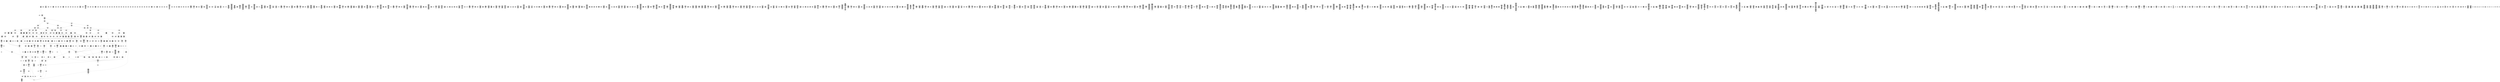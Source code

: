 /* Generated by GvGen v.1.0 (https://www.github.com/stricaud/gvgen) */

digraph G {
compound=true;
   node1 [label="[anywhere]"];
   node2 [label="# 0x0
PUSHX Data
PUSHX Data
MSTORE
CALLVALUE
ISZERO
PUSHX Data
JUMPI
"];
   node3 [label="# 0xc
PUSHX Data
REVERT
"];
   node4 [label="# 0x10
JUMPDEST
PUSHX LogicData
CALLDATASIZE
LT
PUSHX Data
JUMPI
"];
   node5 [label="# 0x1a
PUSHX Data
CALLDATALOAD
PUSHX BitData
SHR
PUSHX LogicData
GT
PUSHX Data
JUMPI
"];
   node6 [label="# 0x2b
PUSHX LogicData
GT
PUSHX Data
JUMPI
"];
   node7 [label="# 0x36
PUSHX LogicData
GT
PUSHX Data
JUMPI
"];
   node8 [label="# 0x41
PUSHX LogicData
GT
PUSHX Data
JUMPI
"];
   node9 [label="# 0x4c
PUSHX LogicData
EQ
PUSHX Data
JUMPI
"];
   node10 [label="# 0x57
PUSHX LogicData
EQ
PUSHX Data
JUMPI
"];
   node11 [label="# 0x62
PUSHX LogicData
EQ
PUSHX Data
JUMPI
"];
   node12 [label="# 0x6d
PUSHX LogicData
EQ
PUSHX Data
JUMPI
"];
   node13 [label="# 0x78
PUSHX Data
REVERT
"];
   node14 [label="# 0x7c
JUMPDEST
PUSHX LogicData
EQ
PUSHX Data
JUMPI
"];
   node15 [label="# 0x88
PUSHX LogicData
EQ
PUSHX Data
JUMPI
"];
   node16 [label="# 0x93
PUSHX LogicData
EQ
PUSHX Data
JUMPI
"];
   node17 [label="# 0x9e
PUSHX Data
REVERT
"];
   node18 [label="# 0xa2
JUMPDEST
PUSHX LogicData
GT
PUSHX Data
JUMPI
"];
   node19 [label="# 0xae
PUSHX LogicData
EQ
PUSHX Data
JUMPI
"];
   node20 [label="# 0xb9
PUSHX LogicData
EQ
PUSHX Data
JUMPI
"];
   node21 [label="# 0xc4
PUSHX LogicData
EQ
PUSHX Data
JUMPI
"];
   node22 [label="# 0xcf
PUSHX LogicData
EQ
PUSHX Data
JUMPI
"];
   node23 [label="# 0xda
PUSHX Data
REVERT
"];
   node24 [label="# 0xde
JUMPDEST
PUSHX LogicData
EQ
PUSHX Data
JUMPI
"];
   node25 [label="# 0xea
PUSHX LogicData
EQ
PUSHX Data
JUMPI
"];
   node26 [label="# 0xf5
PUSHX LogicData
EQ
PUSHX Data
JUMPI
"];
   node27 [label="# 0x100
PUSHX Data
REVERT
"];
   node28 [label="# 0x104
JUMPDEST
PUSHX LogicData
GT
PUSHX Data
JUMPI
"];
   node29 [label="# 0x110
PUSHX LogicData
GT
PUSHX Data
JUMPI
"];
   node30 [label="# 0x11b
PUSHX LogicData
EQ
PUSHX Data
JUMPI
"];
   node31 [label="# 0x126
PUSHX LogicData
EQ
PUSHX Data
JUMPI
"];
   node32 [label="# 0x131
PUSHX LogicData
EQ
PUSHX Data
JUMPI
"];
   node33 [label="# 0x13c
PUSHX LogicData
EQ
PUSHX Data
JUMPI
"];
   node34 [label="# 0x147
PUSHX Data
REVERT
"];
   node35 [label="# 0x14b
JUMPDEST
PUSHX LogicData
EQ
PUSHX Data
JUMPI
"];
   node36 [label="# 0x157
PUSHX LogicData
EQ
PUSHX Data
JUMPI
"];
   node37 [label="# 0x162
PUSHX LogicData
EQ
PUSHX Data
JUMPI
"];
   node38 [label="# 0x16d
PUSHX Data
REVERT
"];
   node39 [label="# 0x171
JUMPDEST
PUSHX LogicData
GT
PUSHX Data
JUMPI
"];
   node40 [label="# 0x17d
PUSHX LogicData
EQ
PUSHX Data
JUMPI
"];
   node41 [label="# 0x188
PUSHX LogicData
EQ
PUSHX Data
JUMPI
"];
   node42 [label="# 0x193
PUSHX LogicData
EQ
PUSHX Data
JUMPI
"];
   node43 [label="# 0x19e
PUSHX Data
REVERT
"];
   node44 [label="# 0x1a2
JUMPDEST
PUSHX LogicData
EQ
PUSHX Data
JUMPI
"];
   node45 [label="# 0x1ae
PUSHX LogicData
EQ
PUSHX Data
JUMPI
"];
   node46 [label="# 0x1b9
PUSHX LogicData
EQ
PUSHX Data
JUMPI
"];
   node47 [label="# 0x1c4
PUSHX Data
REVERT
"];
   node48 [label="# 0x1c8
JUMPDEST
PUSHX LogicData
GT
PUSHX Data
JUMPI
"];
   node49 [label="# 0x1d4
PUSHX LogicData
GT
PUSHX Data
JUMPI
"];
   node50 [label="# 0x1df
PUSHX LogicData
GT
PUSHX Data
JUMPI
"];
   node51 [label="# 0x1ea
PUSHX LogicData
EQ
PUSHX Data
JUMPI
"];
   node52 [label="# 0x1f5
PUSHX LogicData
EQ
PUSHX Data
JUMPI
"];
   node53 [label="# 0x200
PUSHX LogicData
EQ
PUSHX Data
JUMPI
"];
   node54 [label="# 0x20b
PUSHX LogicData
EQ
PUSHX Data
JUMPI
"];
   node55 [label="# 0x216
PUSHX Data
REVERT
"];
   node56 [label="# 0x21a
JUMPDEST
PUSHX LogicData
EQ
PUSHX Data
JUMPI
"];
   node57 [label="# 0x226
PUSHX LogicData
EQ
PUSHX Data
JUMPI
"];
   node58 [label="# 0x231
PUSHX LogicData
EQ
PUSHX Data
JUMPI
"];
   node59 [label="# 0x23c
PUSHX Data
REVERT
"];
   node60 [label="# 0x240
JUMPDEST
PUSHX LogicData
GT
PUSHX Data
JUMPI
"];
   node61 [label="# 0x24c
PUSHX LogicData
EQ
PUSHX Data
JUMPI
"];
   node62 [label="# 0x257
PUSHX LogicData
EQ
PUSHX Data
JUMPI
"];
   node63 [label="# 0x262
PUSHX LogicData
EQ
PUSHX Data
JUMPI
"];
   node64 [label="# 0x26d
PUSHX LogicData
EQ
PUSHX Data
JUMPI
"];
   node65 [label="# 0x278
PUSHX Data
REVERT
"];
   node66 [label="# 0x27c
JUMPDEST
PUSHX LogicData
EQ
PUSHX Data
JUMPI
"];
   node67 [label="# 0x288
PUSHX LogicData
EQ
PUSHX Data
JUMPI
"];
   node68 [label="# 0x293
PUSHX LogicData
EQ
PUSHX Data
JUMPI
"];
   node69 [label="# 0x29e
PUSHX Data
REVERT
"];
   node70 [label="# 0x2a2
JUMPDEST
PUSHX LogicData
GT
PUSHX Data
JUMPI
"];
   node71 [label="# 0x2ae
PUSHX LogicData
GT
PUSHX Data
JUMPI
"];
   node72 [label="# 0x2b9
PUSHX LogicData
EQ
PUSHX Data
JUMPI
"];
   node73 [label="# 0x2c4
PUSHX LogicData
EQ
PUSHX Data
JUMPI
"];
   node74 [label="# 0x2cf
PUSHX LogicData
EQ
PUSHX Data
JUMPI
"];
   node75 [label="# 0x2da
PUSHX LogicData
EQ
PUSHX Data
JUMPI
"];
   node76 [label="# 0x2e5
PUSHX Data
REVERT
"];
   node77 [label="# 0x2e9
JUMPDEST
PUSHX LogicData
EQ
PUSHX Data
JUMPI
"];
   node78 [label="# 0x2f5
PUSHX LogicData
EQ
PUSHX Data
JUMPI
"];
   node79 [label="# 0x300
PUSHX LogicData
EQ
PUSHX Data
JUMPI
"];
   node80 [label="# 0x30b
PUSHX Data
REVERT
"];
   node81 [label="# 0x30f
JUMPDEST
PUSHX LogicData
GT
PUSHX Data
JUMPI
"];
   node82 [label="# 0x31b
PUSHX LogicData
EQ
PUSHX Data
JUMPI
"];
   node83 [label="# 0x326
PUSHX LogicData
EQ
PUSHX Data
JUMPI
"];
   node84 [label="# 0x331
PUSHX LogicData
EQ
PUSHX Data
JUMPI
"];
   node85 [label="# 0x33c
PUSHX Data
REVERT
"];
   node86 [label="# 0x340
JUMPDEST
PUSHX LogicData
EQ
PUSHX Data
JUMPI
"];
   node87 [label="# 0x34c
PUSHX LogicData
EQ
PUSHX Data
JUMPI
"];
   node88 [label="# 0x357
PUSHX LogicData
EQ
PUSHX Data
JUMPI
"];
   node89 [label="# 0x362
JUMPDEST
PUSHX Data
REVERT
"];
   node90 [label="# 0x367
JUMPDEST
PUSHX Data
PUSHX Data
CALLDATASIZE
PUSHX Data
PUSHX Data
JUMP
"];
   node91 [label="# 0x375
JUMPDEST
PUSHX Data
JUMP
"];
   node92 [label="# 0x37a
JUMPDEST
PUSHX MemData
MLOAD
ISZERO
ISZERO
MSTORE
PUSHX ArithData
ADD
"];
   node93 [label="# 0x386
JUMPDEST
PUSHX MemData
MLOAD
SUB
RETURN
"];
   node94 [label="# 0x38f
JUMPDEST
PUSHX Data
PUSHX Data
CALLDATASIZE
PUSHX Data
PUSHX Data
JUMP
"];
   node95 [label="# 0x39d
JUMPDEST
PUSHX Data
JUMP
"];
   node96 [label="# 0x3a2
JUMPDEST
STOP
"];
   node97 [label="# 0x3a4
JUMPDEST
PUSHX Data
PUSHX Data
JUMP
"];
   node98 [label="# 0x3ac
JUMPDEST
PUSHX MemData
MLOAD
PUSHX Data
PUSHX Data
JUMP
"];
   node99 [label="# 0x3b9
JUMPDEST
PUSHX Data
PUSHX Data
CALLDATASIZE
PUSHX Data
PUSHX Data
JUMP
"];
   node100 [label="# 0x3c7
JUMPDEST
PUSHX Data
JUMP
"];
   node101 [label="# 0x3cc
JUMPDEST
PUSHX MemData
MLOAD
PUSHX ArithData
PUSHX BitData
PUSHX BitData
SHL
SUB
AND
MSTORE
PUSHX ArithData
ADD
PUSHX Data
JUMP
"];
   node102 [label="# 0x3e4
JUMPDEST
PUSHX Data
PUSHX Data
CALLDATASIZE
PUSHX Data
PUSHX Data
JUMP
"];
   node103 [label="# 0x3f2
JUMPDEST
PUSHX Data
JUMP
"];
   node104 [label="# 0x3f7
JUMPDEST
PUSHX Data
PUSHX Data
CALLDATASIZE
PUSHX Data
PUSHX Data
JUMP
"];
   node105 [label="# 0x405
JUMPDEST
PUSHX Data
JUMP
"];
   node106 [label="# 0x40a
JUMPDEST
PUSHX MemData
MLOAD
PUSHX Data
PUSHX Data
JUMP
"];
   node107 [label="# 0x417
JUMPDEST
PUSHX Data
PUSHX Data
CALLDATASIZE
PUSHX Data
PUSHX Data
JUMP
"];
   node108 [label="# 0x425
JUMPDEST
PUSHX Data
JUMP
"];
   node109 [label="# 0x42a
JUMPDEST
PUSHX Data
PUSHX Data
CALLDATASIZE
PUSHX Data
PUSHX Data
JUMP
"];
   node110 [label="# 0x438
JUMPDEST
PUSHX Data
JUMP
"];
   node111 [label="# 0x43d
JUMPDEST
PUSHX Data
PUSHX Data
CALLDATASIZE
PUSHX Data
PUSHX Data
JUMP
"];
   node112 [label="# 0x44b
JUMPDEST
PUSHX Data
JUMP
"];
   node113 [label="# 0x450
JUMPDEST
PUSHX Data
PUSHX Data
CALLDATASIZE
PUSHX Data
PUSHX Data
JUMP
"];
   node114 [label="# 0x45e
JUMPDEST
PUSHX Data
JUMP
"];
   node115 [label="# 0x463
JUMPDEST
PUSHX Data
PUSHX Data
CALLDATASIZE
PUSHX Data
PUSHX Data
JUMP
"];
   node116 [label="# 0x471
JUMPDEST
PUSHX Data
JUMP
"];
   node117 [label="# 0x476
JUMPDEST
PUSHX Data
PUSHX Data
CALLDATASIZE
PUSHX Data
PUSHX Data
JUMP
"];
   node118 [label="# 0x484
JUMPDEST
PUSHX Data
JUMP
"];
   node119 [label="# 0x489
JUMPDEST
PUSHX MemData
MLOAD
MSTORE
PUSHX ArithData
ADD
PUSHX Data
JUMP
"];
   node120 [label="# 0x497
JUMPDEST
PUSHX Data
PUSHX Data
CALLDATASIZE
PUSHX Data
PUSHX Data
JUMP
"];
   node121 [label="# 0x4a5
JUMPDEST
PUSHX Data
JUMP
"];
   node122 [label="# 0x4aa
JUMPDEST
PUSHX Data
MLOAD
PUSHX ArithData
PUSHX BitData
PUSHX BitData
SHL
SUB
AND
MSTORE
PUSHX ArithData
ADD
MSTORE
ADD
PUSHX Data
JUMP
"];
   node123 [label="# 0x4c9
JUMPDEST
PUSHX Data
PUSHX Data
CALLDATASIZE
PUSHX Data
PUSHX Data
JUMP
"];
   node124 [label="# 0x4d7
JUMPDEST
PUSHX Data
JUMP
"];
   node125 [label="# 0x4dc
JUMPDEST
PUSHX Data
PUSHX Data
CALLDATASIZE
PUSHX Data
PUSHX Data
JUMP
"];
   node126 [label="# 0x4ea
JUMPDEST
PUSHX Data
JUMP
"];
   node127 [label="# 0x4ef
JUMPDEST
PUSHX Data
PUSHX Data
CALLDATASIZE
PUSHX Data
PUSHX Data
JUMP
"];
   node128 [label="# 0x4fd
JUMPDEST
PUSHX Data
JUMP
"];
   node129 [label="# 0x502
JUMPDEST
PUSHX Data
PUSHX Data
JUMP
"];
   node130 [label="# 0x50a
JUMPDEST
PUSHX MemData
MLOAD
PUSHX Data
PUSHX Data
JUMP
"];
   node131 [label="# 0x517
JUMPDEST
PUSHX Data
PUSHX Data
CALLDATASIZE
PUSHX Data
PUSHX Data
JUMP
"];
   node132 [label="# 0x525
JUMPDEST
PUSHX Data
JUMP
"];
   node133 [label="# 0x52a
JUMPDEST
PUSHX Data
PUSHX Data
CALLDATASIZE
PUSHX Data
PUSHX Data
JUMP
"];
   node134 [label="# 0x538
JUMPDEST
PUSHX Data
JUMP
"];
   node135 [label="# 0x53d
JUMPDEST
PUSHX Data
PUSHX Data
CALLDATASIZE
PUSHX Data
PUSHX Data
JUMP
"];
   node136 [label="# 0x54b
JUMPDEST
PUSHX Data
JUMP
"];
   node137 [label="# 0x550
JUMPDEST
PUSHX Data
PUSHX Data
CALLDATASIZE
PUSHX Data
PUSHX Data
JUMP
"];
   node138 [label="# 0x55e
JUMPDEST
PUSHX Data
JUMP
"];
   node139 [label="# 0x563
JUMPDEST
PUSHX Data
PUSHX Data
CALLDATASIZE
PUSHX Data
PUSHX Data
JUMP
"];
   node140 [label="# 0x571
JUMPDEST
PUSHX Data
JUMP
"];
   node141 [label="# 0x576
JUMPDEST
PUSHX Data
PUSHX Data
CALLDATASIZE
PUSHX Data
PUSHX Data
JUMP
"];
   node142 [label="# 0x584
JUMPDEST
PUSHX Data
JUMP
"];
   node143 [label="# 0x589
JUMPDEST
PUSHX Data
PUSHX Data
CALLDATASIZE
PUSHX Data
PUSHX Data
JUMP
"];
   node144 [label="# 0x597
JUMPDEST
PUSHX Data
JUMP
"];
   node145 [label="# 0x59c
JUMPDEST
PUSHX Data
PUSHX Data
CALLDATASIZE
PUSHX Data
PUSHX Data
JUMP
"];
   node146 [label="# 0x5aa
JUMPDEST
PUSHX Data
JUMP
"];
   node147 [label="# 0x5af
JUMPDEST
PUSHX Data
PUSHX Data
CALLDATASIZE
PUSHX Data
PUSHX Data
JUMP
"];
   node148 [label="# 0x5bd
JUMPDEST
PUSHX Data
JUMP
"];
   node149 [label="# 0x5c2
JUMPDEST
PUSHX Data
PUSHX Data
CALLDATASIZE
PUSHX Data
PUSHX Data
JUMP
"];
   node150 [label="# 0x5d0
JUMPDEST
PUSHX Data
JUMP
"];
   node151 [label="# 0x5d5
JUMPDEST
PUSHX Data
PUSHX Data
CALLDATASIZE
PUSHX Data
PUSHX Data
JUMP
"];
   node152 [label="# 0x5e3
JUMPDEST
PUSHX Data
JUMP
"];
   node153 [label="# 0x5e8
JUMPDEST
PUSHX Data
PUSHX Data
JUMP
"];
   node154 [label="# 0x5f0
JUMPDEST
PUSHX Data
PUSHX Data
CALLDATASIZE
PUSHX Data
PUSHX Data
JUMP
"];
   node155 [label="# 0x5fe
JUMPDEST
PUSHX Data
JUMP
"];
   node156 [label="# 0x603
JUMPDEST
PUSHX Data
PUSHX Data
CALLDATASIZE
PUSHX Data
PUSHX Data
JUMP
"];
   node157 [label="# 0x611
JUMPDEST
PUSHX Data
JUMP
"];
   node158 [label="# 0x616
JUMPDEST
PUSHX Data
PUSHX Data
CALLDATASIZE
PUSHX Data
PUSHX Data
JUMP
"];
   node159 [label="# 0x624
JUMPDEST
PUSHX Data
JUMP
"];
   node160 [label="# 0x629
JUMPDEST
PUSHX Data
PUSHX Data
CALLDATASIZE
PUSHX Data
PUSHX Data
JUMP
"];
   node161 [label="# 0x637
JUMPDEST
PUSHX Data
JUMP
"];
   node162 [label="# 0x63c
JUMPDEST
PUSHX Data
PUSHX Data
JUMP
"];
   node163 [label="# 0x644
JUMPDEST
PUSHX StorData
SLOAD
PUSHX ArithData
PUSHX BitData
PUSHX BitData
SHL
SUB
AND
PUSHX Data
JUMP
"];
   node164 [label="# 0x655
JUMPDEST
PUSHX Data
PUSHX Data
JUMP
"];
   node165 [label="# 0x65d
JUMPDEST
PUSHX Data
PUSHX Data
CALLDATASIZE
PUSHX Data
PUSHX Data
JUMP
"];
   node166 [label="# 0x66b
JUMPDEST
PUSHX Data
JUMP
"];
   node167 [label="# 0x670
JUMPDEST
PUSHX Data
PUSHX Data
CALLDATASIZE
PUSHX Data
PUSHX Data
JUMP
"];
   node168 [label="# 0x67e
JUMPDEST
PUSHX Data
JUMP
"];
   node169 [label="# 0x683
JUMPDEST
PUSHX Data
PUSHX Data
CALLDATASIZE
PUSHX Data
PUSHX Data
JUMP
"];
   node170 [label="# 0x691
JUMPDEST
PUSHX Data
JUMP
"];
   node171 [label="# 0x696
JUMPDEST
PUSHX Data
PUSHX Data
CALLDATASIZE
PUSHX Data
PUSHX Data
JUMP
"];
   node172 [label="# 0x6a4
JUMPDEST
PUSHX Data
JUMP
"];
   node173 [label="# 0x6a9
JUMPDEST
PUSHX Data
PUSHX Data
CALLDATASIZE
PUSHX Data
PUSHX Data
JUMP
"];
   node174 [label="# 0x6b7
JUMPDEST
PUSHX Data
JUMP
"];
   node175 [label="# 0x6bc
JUMPDEST
PUSHX Data
PUSHX Data
CALLDATASIZE
PUSHX Data
PUSHX Data
JUMP
"];
   node176 [label="# 0x6ca
JUMPDEST
PUSHX Data
JUMP
"];
   node177 [label="# 0x6cf
JUMPDEST
PUSHX Data
PUSHX Data
CALLDATASIZE
PUSHX Data
PUSHX Data
JUMP
"];
   node178 [label="# 0x6dd
JUMPDEST
PUSHX Data
JUMP
"];
   node179 [label="# 0x6e2
JUMPDEST
PUSHX Data
PUSHX Data
CALLDATASIZE
PUSHX Data
PUSHX Data
JUMP
"];
   node180 [label="# 0x6f0
JUMPDEST
PUSHX Data
JUMP
"];
   node181 [label="# 0x6f5
JUMPDEST
PUSHX MemData
MLOAD
PUSHX Data
PUSHX Data
JUMP
"];
   node182 [label="# 0x702
JUMPDEST
PUSHX Data
PUSHX Data
CALLDATASIZE
PUSHX Data
PUSHX Data
JUMP
"];
   node183 [label="# 0x710
JUMPDEST
PUSHX Data
JUMP
"];
   node184 [label="# 0x715
JUMPDEST
PUSHX MemData
MLOAD
PUSHX Data
PUSHX Data
JUMP
"];
   node185 [label="# 0x723
JUMPDEST
PUSHX Data
PUSHX Data
CALLDATASIZE
PUSHX Data
PUSHX Data
JUMP
"];
   node186 [label="# 0x731
JUMPDEST
PUSHX Data
JUMP
"];
   node187 [label="# 0x736
JUMPDEST
PUSHX Data
PUSHX Data
CALLDATASIZE
PUSHX Data
PUSHX Data
JUMP
"];
   node188 [label="# 0x744
JUMPDEST
PUSHX Data
JUMP
"];
   node189 [label="# 0x749
JUMPDEST
PUSHX Data
PUSHX Data
CALLDATASIZE
PUSHX Data
PUSHX Data
JUMP
"];
   node190 [label="# 0x757
JUMPDEST
PUSHX Data
JUMP
"];
   node191 [label="# 0x75c
JUMPDEST
PUSHX Data
PUSHX Data
CALLDATASIZE
PUSHX Data
PUSHX Data
JUMP
"];
   node192 [label="# 0x76a
JUMPDEST
PUSHX Data
JUMP
"];
   node193 [label="# 0x76f
JUMPDEST
PUSHX Data
PUSHX Data
CALLDATASIZE
PUSHX Data
PUSHX Data
JUMP
"];
   node194 [label="# 0x77d
JUMPDEST
PUSHX ArithData
PUSHX BitData
PUSHX BitData
SHL
SUB
AND
PUSHX Data
MSTORE
PUSHX Data
PUSHX Data
MSTORE
PUSHX Data
SHA3
AND
MSTORE
MSTORE
SHA3
SLOAD
PUSHX BitData
AND
JUMP
"];
   node195 [label="# 0x7ab
JUMPDEST
PUSHX Data
PUSHX Data
CALLDATASIZE
PUSHX Data
PUSHX Data
JUMP
"];
   node196 [label="# 0x7b9
JUMPDEST
PUSHX Data
JUMP
"];
   node197 [label="# 0x7be
JUMPDEST
PUSHX Data
PUSHX Data
CALLDATASIZE
PUSHX Data
PUSHX Data
JUMP
"];
   node198 [label="# 0x7cc
JUMPDEST
PUSHX Data
JUMP
"];
   node199 [label="# 0x7d1
JUMPDEST
PUSHX Data
PUSHX Data
CALLDATASIZE
PUSHX Data
PUSHX Data
JUMP
"];
   node200 [label="# 0x7df
JUMPDEST
PUSHX Data
JUMP
"];
   node201 [label="# 0x7e4
JUMPDEST
PUSHX Data
PUSHX Data
PUSHX Data
JUMP
"];
   node202 [label="# 0x7ef
JUMPDEST
PUSHX Data
JUMPI
"];
   node203 [label="# 0x7f5
PUSHX Data
PUSHX Data
JUMP
"];
   node204 [label="# 0x7fe
JUMPDEST
PUSHX Data
JUMPI
"];
   node205 [label="# 0x804
PUSHX Data
PUSHX Data
JUMP
"];
   node206 [label="# 0x80d
JUMPDEST
JUMP
"];
   node207 [label="# 0x813
JUMPDEST
CALLER
PUSHX Data
PUSHX StorData
SLOAD
PUSHX ArithData
PUSHX BitData
PUSHX BitData
SHL
SUB
AND
JUMP
"];
   node208 [label="# 0x826
JUMPDEST
PUSHX ArithData
PUSHX BitData
PUSHX BitData
SHL
SUB
AND
EQ
PUSHX Data
JUMPI
"];
   node209 [label="# 0x836
PUSHX Data
PUSHX Data
CALLER
PUSHX Data
JUMP
"];
   node210 [label="# 0x841
JUMPDEST
PUSHX Data
JUMPI
"];
   node211 [label="# 0x846
PUSHX MemData
MLOAD
PUSHX BitData
PUSHX BitData
SHL
MSTORE
PUSHX ArithData
ADD
PUSHX Data
PUSHX Data
JUMP
"];
   node212 [label="# 0x85d
JUMPDEST
PUSHX MemData
MLOAD
SUB
REVERT
"];
   node213 [label="# 0x866
JUMPDEST
PUSHX Data
PUSHX Data
JUMP
"];
   node214 [label="# 0x86f
JUMPDEST
JUMP
"];
   node215 [label="# 0x872
JUMPDEST
PUSHX Data
PUSHX StorData
SLOAD
PUSHX Data
PUSHX Data
JUMP
"];
   node216 [label="# 0x881
JUMPDEST
PUSHX ArithData
ADD
PUSHX ArithData
DIV
MUL
PUSHX ArithData
ADD
PUSHX MemData
MLOAD
ADD
PUSHX Data
MSTORE
MSTORE
PUSHX ArithData
ADD
SLOAD
PUSHX Data
PUSHX Data
JUMP
"];
   node217 [label="# 0x8ad
JUMPDEST
ISZERO
PUSHX Data
JUMPI
"];
   node218 [label="# 0x8b4
PUSHX LogicData
LT
PUSHX Data
JUMPI
"];
   node219 [label="# 0x8bc
PUSHX ArithData
SLOAD
DIV
MUL
MSTORE
PUSHX ArithData
ADD
PUSHX Data
JUMP
"];
   node220 [label="# 0x8cf
JUMPDEST
ADD
PUSHX Data
MSTORE
PUSHX Data
PUSHX Data
SHA3
"];
   node221 [label="# 0x8dd
JUMPDEST
SLOAD
MSTORE
PUSHX ArithData
ADD
PUSHX ArithData
ADD
GT
PUSHX Data
JUMPI
"];
   node222 [label="# 0x8f1
SUB
PUSHX BitData
AND
ADD
"];
   node223 [label="# 0x8fa
JUMPDEST
JUMP
"];
   node224 [label="# 0x904
JUMPDEST
PUSHX Data
MSTORE
PUSHX Data
PUSHX Data
MSTORE
PUSHX Data
SHA3
SLOAD
PUSHX ArithData
PUSHX BitData
PUSHX BitData
SHL
SUB
AND
PUSHX Data
JUMPI
"];
   node225 [label="# 0x921
PUSHX MemData
MLOAD
PUSHX BitData
PUSHX BitData
SHL
MSTORE
PUSHX Data
PUSHX ArithData
ADD
MSTORE
PUSHX Data
PUSHX ArithData
ADD
MSTORE
PUSHX Data
PUSHX ArithData
ADD
MSTORE
PUSHX BitData
PUSHX BitData
SHL
PUSHX ArithData
ADD
MSTORE
PUSHX ArithData
ADD
PUSHX Data
JUMP
"];
   node226 [label="# 0x97d
JUMPDEST
PUSHX Data
MSTORE
PUSHX Data
PUSHX Data
MSTORE
PUSHX Data
SHA3
SLOAD
PUSHX ArithData
PUSHX BitData
PUSHX BitData
SHL
SUB
AND
JUMP
"];
   node227 [label="# 0x999
JUMPDEST
PUSHX Data
PUSHX Data
PUSHX Data
JUMP
"];
   node228 [label="# 0x9a4
JUMPDEST
PUSHX ArithData
PUSHX BitData
PUSHX BitData
SHL
SUB
AND
PUSHX ArithData
PUSHX BitData
PUSHX BitData
SHL
SUB
AND
EQ
ISZERO
PUSHX Data
JUMPI
"];
   node229 [label="# 0x9c1
PUSHX MemData
MLOAD
PUSHX BitData
PUSHX BitData
SHL
MSTORE
PUSHX Data
PUSHX ArithData
ADD
MSTORE
PUSHX Data
PUSHX ArithData
ADD
MSTORE
PUSHX Data
PUSHX ArithData
ADD
MSTORE
PUSHX BitData
PUSHX BitData
SHL
PUSHX ArithData
ADD
MSTORE
PUSHX ArithData
ADD
PUSHX Data
JUMP
"];
   node230 [label="# 0xa12
JUMPDEST
CALLER
PUSHX ArithData
PUSHX BitData
PUSHX BitData
SHL
SUB
AND
EQ
PUSHX Data
JUMPI
"];
   node231 [label="# 0xa24
PUSHX ArithData
PUSHX BitData
PUSHX BitData
SHL
SUB
AND
PUSHX Data
MSTORE
PUSHX Data
PUSHX Data
MSTORE
PUSHX Data
SHA3
CALLER
MSTORE
MSTORE
SHA3
SLOAD
PUSHX BitData
AND
"];
   node232 [label="# 0xa4c
JUMPDEST
PUSHX Data
JUMPI
"];
   node233 [label="# 0xa51
PUSHX MemData
MLOAD
PUSHX BitData
PUSHX BitData
SHL
MSTORE
PUSHX Data
PUSHX ArithData
ADD
MSTORE
PUSHX Data
PUSHX ArithData
ADD
MSTORE
PUSHX Data
PUSHX ArithData
ADD
MSTORE
PUSHX Data
PUSHX ArithData
ADD
MSTORE
PUSHX ArithData
ADD
PUSHX Data
JUMP
"];
   node234 [label="# 0xabe
JUMPDEST
PUSHX Data
PUSHX Data
JUMP
"];
   node235 [label="# 0xac8
JUMPDEST
JUMP
"];
   node236 [label="# 0xacd
JUMPDEST
PUSHX Data
MSTORE
PUSHX Data
PUSHX Data
MSTORE
PUSHX Data
SHA3
SLOAD
PUSHX Data
PUSHX ArithData
PUSHX BitData
PUSHX BitData
SHL
SUB
AND
PUSHX Data
JUMPI
"];
   node237 [label="# 0xaed
PUSHX MemData
MLOAD
PUSHX BitData
PUSHX BitData
SHL
MSTORE
PUSHX ArithData
ADD
PUSHX Data
PUSHX Data
JUMP
"];
   node238 [label="# 0xb04
JUMPDEST
PUSHX Data
PUSHX Data
JUMP
"];
   node239 [label="# 0xb0d
JUMPDEST
SLOAD
PUSHX ArithData
MUL
PUSHX ArithData
ADD
PUSHX MemData
MLOAD
ADD
PUSHX Data
MSTORE
MSTORE
PUSHX ArithData
ADD
SLOAD
ISZERO
PUSHX Data
JUMPI
"];
   node240 [label="# 0xb33
PUSHX ArithData
MUL
ADD
PUSHX Data
MSTORE
PUSHX Data
PUSHX Data
SHA3
"];
   node241 [label="# 0xb43
JUMPDEST
SLOAD
MSTORE
PUSHX ArithData
ADD
PUSHX ArithData
ADD
GT
PUSHX Data
JUMPI
"];
   node242 [label="# 0xb57
JUMPDEST
JUMP
"];
   node243 [label="# 0xb63
JUMPDEST
CALLER
PUSHX Data
PUSHX StorData
SLOAD
PUSHX ArithData
PUSHX BitData
PUSHX BitData
SHL
SUB
AND
JUMP
"];
   node244 [label="# 0xb76
JUMPDEST
PUSHX ArithData
PUSHX BitData
PUSHX BitData
SHL
SUB
AND
EQ
PUSHX Data
JUMPI
"];
   node245 [label="# 0xb86
PUSHX Data
PUSHX Data
CALLER
PUSHX Data
JUMP
"];
   node246 [label="# 0xb91
JUMPDEST
PUSHX Data
JUMPI
"];
   node247 [label="# 0xb96
PUSHX MemData
MLOAD
PUSHX BitData
PUSHX BitData
SHL
MSTORE
PUSHX ArithData
ADD
PUSHX Data
PUSHX Data
JUMP
"];
   node248 [label="# 0xbad
JUMPDEST
PUSHX Data
PUSHX Data
JUMP
"];
   node249 [label="# 0xbb8
JUMPDEST
CALLER
PUSHX Data
PUSHX StorData
SLOAD
PUSHX ArithData
PUSHX BitData
PUSHX BitData
SHL
SUB
AND
JUMP
"];
   node250 [label="# 0xbcb
JUMPDEST
PUSHX ArithData
PUSHX BitData
PUSHX BitData
SHL
SUB
AND
EQ
PUSHX Data
JUMPI
"];
   node251 [label="# 0xbdb
PUSHX Data
PUSHX Data
CALLER
PUSHX Data
JUMP
"];
   node252 [label="# 0xbe6
JUMPDEST
PUSHX Data
JUMPI
"];
   node253 [label="# 0xbeb
PUSHX MemData
MLOAD
PUSHX BitData
PUSHX BitData
SHL
MSTORE
PUSHX ArithData
ADD
PUSHX Data
PUSHX Data
JUMP
"];
   node254 [label="# 0xc02
JUMPDEST
PUSHX Data
MSTORE
PUSHX Data
PUSHX Data
MSTORE
PUSHX Data
SHA3
SLOAD
PUSHX ArithData
PUSHX BitData
PUSHX BitData
SHL
SUB
AND
PUSHX Data
JUMPI
"];
   node255 [label="# 0xc1f
PUSHX MemData
MLOAD
PUSHX BitData
PUSHX BitData
SHL
MSTORE
PUSHX ArithData
ADD
PUSHX Data
PUSHX Data
JUMP
"];
   node256 [label="# 0xc36
JUMPDEST
PUSHX Data
PUSHX Data
JUMP
"];
   node257 [label="# 0xc43
JUMPDEST
JUMP
"];
   node258 [label="# 0xc4a
JUMPDEST
PUSHX Data
MSTORE
PUSHX Data
PUSHX Data
MSTORE
PUSHX Data
SHA3
SLOAD
PUSHX ArithData
PUSHX BitData
PUSHX BitData
SHL
SUB
AND
PUSHX Data
JUMPI
"];
   node259 [label="# 0xc67
PUSHX MemData
MLOAD
PUSHX BitData
PUSHX BitData
SHL
MSTORE
PUSHX ArithData
ADD
PUSHX Data
PUSHX Data
JUMP
"];
   node260 [label="# 0xc7e
JUMPDEST
PUSHX Data
PUSHX Data
JUMP
"];
   node261 [label="# 0xc87
JUMPDEST
PUSHX Data
CALLER
PUSHX Data
JUMP
"];
   node262 [label="# 0xc91
JUMPDEST
PUSHX Data
JUMPI
"];
   node263 [label="# 0xc96
PUSHX MemData
MLOAD
PUSHX BitData
PUSHX BitData
SHL
MSTORE
PUSHX ArithData
ADD
PUSHX Data
PUSHX Data
JUMP
"];
   node264 [label="# 0xcad
JUMPDEST
PUSHX Data
PUSHX Data
JUMP
"];
   node265 [label="# 0xcb8
JUMPDEST
PUSHX Data
PUSHX ArithData
PUSHX BitData
PUSHX BitData
SHL
SUB
AND
PUSHX Data
PUSHX StorData
SLOAD
PUSHX ArithData
PUSHX BitData
PUSHX BitData
SHL
SUB
AND
JUMP
"];
   node266 [label="# 0xcd6
JUMPDEST
PUSHX ArithData
PUSHX BitData
PUSHX BitData
SHL
SUB
AND
EQ
PUSHX Data
JUMPI
"];
   node267 [label="# 0xce6
PUSHX Data
PUSHX Data
PUSHX Data
JUMP
"];
   node268 [label="# 0xcf1
JUMPDEST
PUSHX Data
PUSHX LogicData
PUSHX StorData
SLOAD
EQ
ISZERO
PUSHX Data
JUMPI
"];
   node269 [label="# 0xcff
PUSHX MemData
MLOAD
PUSHX BitData
PUSHX BitData
SHL
MSTORE
PUSHX ArithData
ADD
PUSHX Data
PUSHX Data
JUMP
"];
   node270 [label="# 0xd16
JUMPDEST
PUSHX Data
PUSHX Data
SSTORE
PUSHX Data
PUSHX Data
CALLER
PUSHX Data
JUMP
"];
   node271 [label="# 0xd26
JUMPDEST
PUSHX Data
JUMPI
"];
   node272 [label="# 0xd2b
PUSHX MemData
MLOAD
PUSHX BitData
PUSHX BitData
SHL
MSTORE
PUSHX ArithData
ADD
PUSHX Data
PUSHX Data
JUMP
"];
   node273 [label="# 0xd42
JUMPDEST
PUSHX Data
PUSHX MemData
MLOAD
PUSHX ArithData
ADD
PUSHX Data
MSTORE
PUSHX Data
MSTORE
PUSHX Data
JUMP
"];
   node274 [label="# 0xd5b
JUMPDEST
PUSHX Data
SSTORE
JUMP
"];
   node275 [label="# 0xd65
JUMPDEST
PUSHX Data
MSTORE
PUSHX Data
PUSHX Data
MSTORE
PUSHX Data
SHA3
SLOAD
PUSHX ArithData
PUSHX BitData
PUSHX BitData
SHL
SUB
AND
PUSHX Data
JUMPI
"];
   node276 [label="# 0xd84
PUSHX MemData
MLOAD
PUSHX BitData
PUSHX BitData
SHL
MSTORE
PUSHX ArithData
ADD
PUSHX Data
PUSHX Data
JUMP
"];
   node277 [label="# 0xd9b
JUMPDEST
PUSHX Data
PUSHX Data
JUMP
"];
   node278 [label="# 0xda5
JUMPDEST
"];
   node279 [label="# 0xdaa
JUMPDEST
JUMP
"];
   node280 [label="# 0xdb1
JUMPDEST
PUSHX StorData
SLOAD
PUSHX ArithData
PUSHX BitData
PUSHX BitData
SHL
SUB
AND
CALLER
EQ
PUSHX Data
JUMPI
"];
   node281 [label="# 0xdc4
PUSHX MemData
MLOAD
PUSHX BitData
PUSHX BitData
SHL
MSTORE
PUSHX Data
PUSHX ArithData
ADD
MSTORE
PUSHX ArithData
ADD
MSTORE
PUSHX Data
PUSHX ArithData
ADD
MSTORE
PUSHX ArithData
ADD
PUSHX Data
JUMP
"];
   node282 [label="# 0xe0b
JUMPDEST
PUSHX Data
PUSHX Data
PUSHX Data
JUMP
"];
   node283 [label="# 0xe16
JUMPDEST
ISZERO
PUSHX Data
JUMPI
"];
   node284 [label="# 0xe1c
PUSHX MemData
MLOAD
CALLER
PUSHX ArithData
PUSHX BitData
PUSHX BitData
SHL
SUB
AND
PUSHX Data
PUSHX Data
LOGX
PUSHX Data
PUSHX Data
PUSHX Data
JUMP
"];
   node285 [label="# 0xe5c
JUMPDEST
JUMP
"];
   node286 [label="# 0xe60
JUMPDEST
CALLER
PUSHX Data
PUSHX StorData
SLOAD
PUSHX ArithData
PUSHX BitData
PUSHX BitData
SHL
SUB
AND
JUMP
"];
   node287 [label="# 0xe73
JUMPDEST
PUSHX ArithData
PUSHX BitData
PUSHX BitData
SHL
SUB
AND
EQ
PUSHX Data
JUMPI
"];
   node288 [label="# 0xe83
PUSHX Data
PUSHX Data
CALLER
PUSHX Data
JUMP
"];
   node289 [label="# 0xe8e
JUMPDEST
PUSHX Data
JUMPI
"];
   node290 [label="# 0xe93
PUSHX MemData
MLOAD
PUSHX BitData
PUSHX BitData
SHL
MSTORE
PUSHX ArithData
ADD
PUSHX Data
PUSHX Data
JUMP
"];
   node291 [label="# 0xeaa
JUMPDEST
PUSHX Data
PUSHX ArithData
ADD
PUSHX ArithData
DIV
MUL
PUSHX ArithData
ADD
PUSHX MemData
MLOAD
ADD
PUSHX Data
MSTORE
MSTORE
PUSHX ArithData
ADD
CALLDATACOPY
PUSHX Data
ADD
MSTORE
PUSHX Data
JUMP
"];
   node292 [label="# 0xee9
JUMPDEST
CALLER
PUSHX Data
PUSHX StorData
SLOAD
PUSHX ArithData
PUSHX BitData
PUSHX BitData
SHL
SUB
AND
JUMP
"];
   node293 [label="# 0xefc
JUMPDEST
PUSHX ArithData
PUSHX BitData
PUSHX BitData
SHL
SUB
AND
EQ
PUSHX Data
JUMPI
"];
   node294 [label="# 0xf0c
PUSHX Data
PUSHX Data
CALLER
PUSHX Data
JUMP
"];
   node295 [label="# 0xf17
JUMPDEST
PUSHX Data
JUMPI
"];
   node296 [label="# 0xf1c
PUSHX MemData
MLOAD
PUSHX BitData
PUSHX BitData
SHL
MSTORE
PUSHX ArithData
ADD
PUSHX Data
PUSHX Data
JUMP
"];
   node297 [label="# 0xf33
JUMPDEST
PUSHX Data
PUSHX Data
PUSHX Data
JUMP
"];
   node298 [label="# 0xf3f
JUMPDEST
ISZERO
PUSHX Data
JUMPI
"];
   node299 [label="# 0xf45
PUSHX MemData
MLOAD
PUSHX BitData
PUSHX BitData
SHL
MSTORE
PUSHX Data
PUSHX ArithData
ADD
MSTORE
PUSHX Data
PUSHX ArithData
ADD
MSTORE
PUSHX BitData
PUSHX BitData
SHL
PUSHX ArithData
ADD
MSTORE
PUSHX ArithData
ADD
PUSHX Data
JUMP
"];
   node300 [label="# 0xf84
JUMPDEST
PUSHX Data
PUSHX Data
PUSHX Data
JUMP
"];
   node301 [label="# 0xf91
JUMPDEST
JUMP
"];
   node302 [label="# 0xf97
JUMPDEST
PUSHX Data
PUSHX Data
PUSHX Data
PUSHX Data
JUMP
"];
   node303 [label="# 0xfa3
JUMPDEST
PUSHX ArithData
PUSHX BitData
PUSHX BitData
SHL
SUB
GT
ISZERO
PUSHX Data
JUMPI
"];
   node304 [label="# 0xfb3
PUSHX BitData
PUSHX BitData
SHL
PUSHX Data
MSTORE
PUSHX Data
PUSHX Data
MSTORE
PUSHX Data
PUSHX Data
REVERT
"];
   node305 [label="# 0xfc8
JUMPDEST
PUSHX MemData
MLOAD
MSTORE
PUSHX ArithData
MUL
PUSHX ArithData
ADD
ADD
PUSHX Data
MSTORE
ISZERO
PUSHX Data
JUMPI
"];
   node306 [label="# 0xfe2
PUSHX ArithData
ADD
PUSHX ArithData
MUL
CALLDATASIZE
CALLDATACOPY
ADD
"];
   node307 [label="# 0xff1
JUMPDEST
PUSHX Data
"];
   node308 [label="# 0xff7
JUMPDEST
PUSHX Data
PUSHX Data
PUSHX Data
JUMP
"];
   node309 [label="# 0x1001
JUMPDEST
LT
ISZERO
PUSHX Data
JUMPI
"];
   node310 [label="# 0x1009
PUSHX Data
PUSHX Data
PUSHX Data
JUMP
"];
   node311 [label="# 0x1013
JUMPDEST
MLOAD
LT
PUSHX Data
JUMPI
"];
   node312 [label="# 0x101e
PUSHX BitData
PUSHX BitData
SHL
PUSHX Data
MSTORE
PUSHX Data
PUSHX Data
MSTORE
PUSHX Data
PUSHX Data
REVERT
"];
   node313 [label="# 0x1033
JUMPDEST
PUSHX ArithData
PUSHX BitData
PUSHX BitData
SHL
SUB
AND
PUSHX ArithData
MUL
ADD
ADD
MSTORE
PUSHX Data
PUSHX Data
JUMP
"];
   node314 [label="# 0x1055
JUMPDEST
PUSHX Data
JUMP
"];
   node315 [label="# 0x105d
JUMPDEST
JUMP
"];
   node316 [label="# 0x1061
JUMPDEST
CALLER
PUSHX Data
PUSHX StorData
SLOAD
PUSHX ArithData
PUSHX BitData
PUSHX BitData
SHL
SUB
AND
JUMP
"];
   node317 [label="# 0x1074
JUMPDEST
PUSHX ArithData
PUSHX BitData
PUSHX BitData
SHL
SUB
AND
EQ
PUSHX Data
JUMPI
"];
   node318 [label="# 0x1084
PUSHX Data
PUSHX Data
CALLER
PUSHX Data
JUMP
"];
   node319 [label="# 0x108f
JUMPDEST
PUSHX Data
JUMPI
"];
   node320 [label="# 0x1094
PUSHX MemData
MLOAD
PUSHX BitData
PUSHX BitData
SHL
MSTORE
PUSHX ArithData
ADD
PUSHX Data
PUSHX Data
JUMP
"];
   node321 [label="# 0x10ab
JUMPDEST
PUSHX Data
ADDRESS
PUSHX Data
JUMP
"];
   node322 [label="# 0x10b8
JUMPDEST
PUSHX Data
PUSHX LogicData
PUSHX StorData
SLOAD
EQ
ISZERO
PUSHX Data
JUMPI
"];
   node323 [label="# 0x10c6
PUSHX MemData
MLOAD
PUSHX BitData
PUSHX BitData
SHL
MSTORE
PUSHX ArithData
ADD
PUSHX Data
PUSHX Data
JUMP
"];
   node324 [label="# 0x10dd
JUMPDEST
PUSHX Data
PUSHX Data
SSTORE
PUSHX Data
PUSHX Data
CALLER
PUSHX Data
JUMP
"];
   node325 [label="# 0x10ed
JUMPDEST
PUSHX Data
JUMPI
"];
   node326 [label="# 0x10f2
PUSHX MemData
MLOAD
PUSHX BitData
PUSHX BitData
SHL
MSTORE
PUSHX ArithData
ADD
PUSHX Data
PUSHX Data
JUMP
"];
   node327 [label="# 0x1109
JUMPDEST
PUSHX ArithData
PUSHX BitData
PUSHX BitData
SHL
SUB
GT
ISZERO
PUSHX Data
JUMPI
"];
   node328 [label="# 0x111a
PUSHX BitData
PUSHX BitData
SHL
PUSHX Data
MSTORE
PUSHX Data
PUSHX Data
MSTORE
PUSHX Data
PUSHX Data
REVERT
"];
   node329 [label="# 0x112f
JUMPDEST
PUSHX MemData
MLOAD
MSTORE
PUSHX ArithData
MUL
PUSHX ArithData
ADD
ADD
PUSHX Data
MSTORE
ISZERO
PUSHX Data
JUMPI
"];
   node330 [label="# 0x1149
PUSHX ArithData
ADD
PUSHX ArithData
MUL
CALLDATASIZE
CALLDATACOPY
ADD
"];
   node331 [label="# 0x1158
JUMPDEST
PUSHX Data
"];
   node332 [label="# 0x115e
JUMPDEST
LT
ISZERO
PUSHX Data
JUMPI
"];
   node333 [label="# 0x1167
PUSHX Data
LT
PUSHX Data
JUMPI
"];
   node334 [label="# 0x1175
PUSHX BitData
PUSHX BitData
SHL
PUSHX Data
MSTORE
PUSHX Data
PUSHX Data
MSTORE
PUSHX Data
PUSHX Data
REVERT
"];
   node335 [label="# 0x118a
JUMPDEST
PUSHX ArithData
MUL
ADD
PUSHX Data
PUSHX Data
JUMP
"];
   node336 [label="# 0x119c
JUMPDEST
PUSHX ArithData
ADD
PUSHX ArithData
DIV
MUL
PUSHX ArithData
ADD
PUSHX MemData
MLOAD
ADD
PUSHX Data
MSTORE
MSTORE
PUSHX ArithData
ADD
CALLDATACOPY
PUSHX Data
ADD
MSTORE
PUSHX Data
JUMP
"];
   node337 [label="# 0x11d6
JUMPDEST
MLOAD
LT
PUSHX Data
JUMPI
"];
   node338 [label="# 0x11e1
PUSHX BitData
PUSHX BitData
SHL
PUSHX Data
MSTORE
PUSHX Data
PUSHX Data
MSTORE
PUSHX Data
PUSHX Data
REVERT
"];
   node339 [label="# 0x11f6
JUMPDEST
PUSHX ArithData
MUL
ADD
ADD
MSTORE
PUSHX Data
PUSHX Data
JUMP
"];
   node340 [label="# 0x120b
JUMPDEST
PUSHX Data
JUMP
"];
   node341 [label="# 0x1213
JUMPDEST
PUSHX Data
SSTORE
JUMP
"];
   node342 [label="# 0x121f
JUMPDEST
PUSHX Data
PUSHX Data
CALLER
PUSHX Data
JUMP
"];
   node343 [label="# 0x122a
JUMPDEST
PUSHX Data
JUMPI
"];
   node344 [label="# 0x122f
PUSHX MemData
MLOAD
PUSHX BitData
PUSHX BitData
SHL
MSTORE
PUSHX ArithData
ADD
PUSHX Data
PUSHX Data
JUMP
"];
   node345 [label="# 0x1246
JUMPDEST
PUSHX Data
PUSHX Data
PUSHX Data
JUMP
"];
   node346 [label="# 0x1252
JUMPDEST
CALLER
PUSHX Data
PUSHX StorData
SLOAD
PUSHX ArithData
PUSHX BitData
PUSHX BitData
SHL
SUB
AND
JUMP
"];
   node347 [label="# 0x1265
JUMPDEST
PUSHX ArithData
PUSHX BitData
PUSHX BitData
SHL
SUB
AND
EQ
PUSHX Data
JUMPI
"];
   node348 [label="# 0x1275
PUSHX Data
PUSHX Data
CALLER
PUSHX Data
JUMP
"];
   node349 [label="# 0x1280
JUMPDEST
PUSHX Data
JUMPI
"];
   node350 [label="# 0x1285
PUSHX MemData
MLOAD
PUSHX BitData
PUSHX BitData
SHL
MSTORE
PUSHX ArithData
ADD
PUSHX Data
PUSHX Data
JUMP
"];
   node351 [label="# 0x129c
JUMPDEST
PUSHX Data
PUSHX Data
PUSHX Data
JUMP
"];
   node352 [label="# 0x12a8
JUMPDEST
ISZERO
PUSHX Data
JUMPI
"];
   node353 [label="# 0x12ae
PUSHX MemData
MLOAD
PUSHX BitData
PUSHX BitData
SHL
MSTORE
PUSHX Data
PUSHX ArithData
ADD
MSTORE
PUSHX Data
PUSHX ArithData
ADD
MSTORE
PUSHX BitData
PUSHX BitData
SHL
PUSHX ArithData
ADD
MSTORE
PUSHX ArithData
ADD
PUSHX Data
JUMP
"];
   node354 [label="# 0x12ed
JUMPDEST
PUSHX Data
PUSHX Data
JUMP
"];
   node355 [label="# 0x12f9
JUMPDEST
PUSHX Data
PUSHX MemData
MLOAD
PUSHX ArithData
ADD
PUSHX Data
MSTORE
PUSHX Data
MSTORE
PUSHX Data
JUMP
"];
   node356 [label="# 0x1314
JUMPDEST
PUSHX LogicData
PUSHX StorData
SLOAD
EQ
ISZERO
PUSHX Data
JUMPI
"];
   node357 [label="# 0x1320
PUSHX MemData
MLOAD
PUSHX BitData
PUSHX BitData
SHL
MSTORE
PUSHX ArithData
ADD
PUSHX Data
PUSHX Data
JUMP
"];
   node358 [label="# 0x1337
JUMPDEST
PUSHX Data
PUSHX Data
SSTORE
PUSHX Data
CALLER
PUSHX Data
JUMP
"];
   node359 [label="# 0x1346
JUMPDEST
PUSHX Data
JUMPI
"];
   node360 [label="# 0x134b
PUSHX MemData
MLOAD
PUSHX BitData
PUSHX BitData
SHL
MSTORE
PUSHX Data
PUSHX ArithData
ADD
MSTORE
PUSHX ArithData
ADD
MSTORE
PUSHX Data
PUSHX ArithData
ADD
MSTORE
PUSHX ArithData
ADD
PUSHX Data
JUMP
"];
   node361 [label="# 0x1392
JUMPDEST
PUSHX Data
PUSHX Data
PUSHX Data
JUMP
"];
   node362 [label="# 0x139d
JUMPDEST
PUSHX Data
PUSHX Data
JUMP
"];
   node363 [label="# 0x13a8
JUMPDEST
PUSHX Data
PUSHX Data
JUMP
"];
   node364 [label="# 0x13b2
JUMPDEST
PUSHX Data
SSTORE
JUMP
"];
   node365 [label="# 0x13ba
JUMPDEST
PUSHX Data
PUSHX Data
CALLER
PUSHX Data
JUMP
"];
   node366 [label="# 0x13c5
JUMPDEST
PUSHX Data
JUMPI
"];
   node367 [label="# 0x13ca
PUSHX MemData
MLOAD
PUSHX BitData
PUSHX BitData
SHL
MSTORE
PUSHX ArithData
ADD
PUSHX Data
PUSHX Data
JUMP
"];
   node368 [label="# 0x13e1
JUMPDEST
MLOAD
EQ
PUSHX Data
JUMPI
"];
   node369 [label="# 0x13ea
PUSHX MemData
MLOAD
PUSHX BitData
PUSHX BitData
SHL
MSTORE
PUSHX Data
PUSHX ArithData
ADD
MSTORE
PUSHX Data
PUSHX ArithData
ADD
MSTORE
PUSHX BitData
PUSHX BitData
SHL
PUSHX ArithData
ADD
MSTORE
PUSHX ArithData
ADD
PUSHX Data
JUMP
"];
   node370 [label="# 0x1421
JUMPDEST
PUSHX Data
"];
   node371 [label="# 0x1424
JUMPDEST
MLOAD
LT
ISZERO
PUSHX Data
JUMPI
"];
   node372 [label="# 0x142e
PUSHX Data
MLOAD
LT
PUSHX Data
JUMPI
"];
   node373 [label="# 0x143b
PUSHX BitData
PUSHX BitData
SHL
PUSHX Data
MSTORE
PUSHX Data
PUSHX Data
MSTORE
PUSHX Data
PUSHX Data
REVERT
"];
   node374 [label="# 0x1450
JUMPDEST
PUSHX ArithData
MUL
PUSHX ArithData
ADD
ADD
MLOAD
LT
PUSHX Data
JUMPI
"];
   node375 [label="# 0x1463
PUSHX BitData
PUSHX BitData
SHL
PUSHX Data
MSTORE
PUSHX Data
PUSHX Data
MSTORE
PUSHX Data
PUSHX Data
REVERT
"];
   node376 [label="# 0x1478
JUMPDEST
PUSHX ArithData
MUL
ADD
PUSHX Data
PUSHX Data
JUMP
"];
   node377 [label="# 0x148a
JUMPDEST
PUSHX Data
JUMP
"];
   node378 [label="# 0x148f
JUMPDEST
PUSHX Data
PUSHX Data
JUMP
"];
   node379 [label="# 0x1499
JUMPDEST
PUSHX Data
JUMP
"];
   node380 [label="# 0x14a1
JUMPDEST
PUSHX Data
MSTORE
PUSHX Data
PUSHX Data
MSTORE
PUSHX Data
SHA3
SLOAD
PUSHX ArithData
PUSHX BitData
PUSHX BitData
SHL
SUB
AND
PUSHX Data
JUMPI
"];
   node381 [label="# 0x14bf
PUSHX MemData
MLOAD
PUSHX BitData
PUSHX BitData
SHL
MSTORE
PUSHX Data
PUSHX ArithData
ADD
MSTORE
PUSHX Data
PUSHX ArithData
ADD
MSTORE
PUSHX Data
PUSHX ArithData
ADD
MSTORE
PUSHX BitData
PUSHX BitData
SHL
PUSHX ArithData
ADD
MSTORE
PUSHX ArithData
ADD
PUSHX Data
JUMP
"];
   node382 [label="# 0x1518
JUMPDEST
PUSHX Data
PUSHX Data
CALLER
PUSHX Data
JUMP
"];
   node383 [label="# 0x1523
JUMPDEST
PUSHX Data
JUMPI
"];
   node384 [label="# 0x1528
PUSHX MemData
MLOAD
PUSHX BitData
PUSHX BitData
SHL
MSTORE
PUSHX ArithData
ADD
PUSHX Data
PUSHX Data
JUMP
"];
   node385 [label="# 0x153f
JUMPDEST
PUSHX Data
PUSHX Data
JUMP
"];
   node386 [label="# 0x1549
JUMPDEST
PUSHX StorData
SLOAD
PUSHX ArithData
PUSHX BitData
PUSHX BitData
SHL
SUB
AND
CALLER
EQ
PUSHX Data
JUMPI
"];
   node387 [label="# 0x155c
PUSHX MemData
MLOAD
PUSHX BitData
PUSHX BitData
SHL
MSTORE
PUSHX Data
PUSHX ArithData
ADD
MSTORE
PUSHX ArithData
ADD
MSTORE
PUSHX Data
PUSHX ArithData
ADD
MSTORE
PUSHX ArithData
ADD
PUSHX Data
JUMP
"];
   node388 [label="# 0x15a3
JUMPDEST
PUSHX Data
PUSHX Data
PUSHX Data
JUMP
"];
   node389 [label="# 0x15ae
JUMPDEST
PUSHX Data
JUMPI
"];
   node390 [label="# 0x15b3
PUSHX MemData
MLOAD
CALLER
PUSHX ArithData
PUSHX BitData
PUSHX BitData
SHL
SUB
AND
PUSHX Data
PUSHX Data
LOGX
PUSHX Data
PUSHX Data
PUSHX Data
JUMP
"];
   node391 [label="# 0x15f3
JUMPDEST
PUSHX Data
PUSHX ArithData
PUSHX BitData
PUSHX BitData
SHL
SUB
AND
PUSHX Data
JUMPI
"];
   node392 [label="# 0x1604
PUSHX MemData
MLOAD
PUSHX BitData
PUSHX BitData
SHL
MSTORE
PUSHX Data
PUSHX ArithData
ADD
MSTORE
PUSHX Data
PUSHX ArithData
ADD
MSTORE
PUSHX Data
PUSHX ArithData
ADD
MSTORE
PUSHX BitData
PUSHX BitData
SHL
PUSHX ArithData
ADD
MSTORE
PUSHX ArithData
ADD
PUSHX Data
JUMP
"];
   node393 [label="# 0x165e
JUMPDEST
PUSHX ArithData
PUSHX BitData
PUSHX BitData
SHL
SUB
AND
PUSHX Data
MSTORE
PUSHX Data
PUSHX Data
MSTORE
PUSHX Data
SHA3
SLOAD
JUMP
"];
   node394 [label="# 0x167a
JUMPDEST
PUSHX StorData
SLOAD
PUSHX ArithData
PUSHX BitData
PUSHX BitData
SHL
SUB
AND
CALLER
EQ
PUSHX Data
JUMPI
"];
   node395 [label="# 0x168d
PUSHX MemData
MLOAD
PUSHX BitData
PUSHX BitData
SHL
MSTORE
PUSHX Data
PUSHX ArithData
ADD
MSTORE
PUSHX ArithData
ADD
MSTORE
PUSHX Data
PUSHX ArithData
ADD
MSTORE
PUSHX ArithData
ADD
PUSHX Data
JUMP
"];
   node396 [label="# 0x16d4
JUMPDEST
PUSHX StorData
SLOAD
PUSHX MemData
MLOAD
PUSHX ArithData
PUSHX BitData
PUSHX BitData
SHL
SUB
AND
PUSHX Data
LOGX
PUSHX StorData
SLOAD
PUSHX ArithData
PUSHX BitData
PUSHX BitData
SHL
SUB
NOT
AND
SSTORE
JUMP
"];
   node397 [label="# 0x171e
JUMPDEST
PUSHX Data
PUSHX LogicData
PUSHX StorData
SLOAD
EQ
ISZERO
PUSHX Data
JUMPI
"];
   node398 [label="# 0x172c
PUSHX MemData
MLOAD
PUSHX BitData
PUSHX BitData
SHL
MSTORE
PUSHX ArithData
ADD
PUSHX Data
PUSHX Data
JUMP
"];
   node399 [label="# 0x1743
JUMPDEST
PUSHX Data
PUSHX Data
SSTORE
CALLER
PUSHX Data
PUSHX StorData
SLOAD
PUSHX ArithData
PUSHX BitData
PUSHX BitData
SHL
SUB
AND
JUMP
"];
   node400 [label="# 0x175b
JUMPDEST
PUSHX ArithData
PUSHX BitData
PUSHX BitData
SHL
SUB
AND
EQ
PUSHX Data
JUMPI
"];
   node401 [label="# 0x176b
PUSHX Data
PUSHX Data
CALLER
PUSHX Data
JUMP
"];
   node402 [label="# 0x1776
JUMPDEST
PUSHX Data
JUMPI
"];
   node403 [label="# 0x177b
PUSHX MemData
MLOAD
PUSHX BitData
PUSHX BitData
SHL
MSTORE
PUSHX ArithData
ADD
PUSHX Data
PUSHX Data
JUMP
"];
   node404 [label="# 0x1792
JUMPDEST
PUSHX Data
PUSHX MemData
MLOAD
PUSHX ArithData
ADD
PUSHX Data
MSTORE
PUSHX Data
MSTORE
PUSHX Data
JUMP
"];
   node405 [label="# 0x17ab
JUMPDEST
PUSHX Data
PUSHX LogicData
PUSHX StorData
SLOAD
EQ
ISZERO
PUSHX Data
JUMPI
"];
   node406 [label="# 0x17b9
PUSHX MemData
MLOAD
PUSHX BitData
PUSHX BitData
SHL
MSTORE
PUSHX ArithData
ADD
PUSHX Data
PUSHX Data
JUMP
"];
   node407 [label="# 0x17d0
JUMPDEST
PUSHX Data
PUSHX Data
SSTORE
CALLER
PUSHX Data
PUSHX StorData
SLOAD
PUSHX ArithData
PUSHX BitData
PUSHX BitData
SHL
SUB
AND
JUMP
"];
   node408 [label="# 0x17e8
JUMPDEST
PUSHX ArithData
PUSHX BitData
PUSHX BitData
SHL
SUB
AND
EQ
PUSHX Data
JUMPI
"];
   node409 [label="# 0x17f8
PUSHX Data
PUSHX Data
CALLER
PUSHX Data
JUMP
"];
   node410 [label="# 0x1803
JUMPDEST
PUSHX Data
JUMPI
"];
   node411 [label="# 0x1808
PUSHX MemData
MLOAD
PUSHX BitData
PUSHX BitData
SHL
MSTORE
PUSHX ArithData
ADD
PUSHX Data
PUSHX Data
JUMP
"];
   node412 [label="# 0x181f
JUMPDEST
PUSHX Data
PUSHX ArithData
ADD
PUSHX ArithData
DIV
MUL
PUSHX ArithData
ADD
PUSHX MemData
MLOAD
ADD
PUSHX Data
MSTORE
MSTORE
PUSHX ArithData
ADD
CALLDATACOPY
PUSHX Data
ADD
MSTORE
PUSHX Data
JUMP
"];
   node413 [label="# 0x185f
JUMPDEST
PUSHX Data
SSTORE
JUMP
"];
   node414 [label="# 0x186b
JUMPDEST
PUSHX Data
PUSHX LogicData
PUSHX StorData
SLOAD
EQ
ISZERO
PUSHX Data
JUMPI
"];
   node415 [label="# 0x1879
PUSHX MemData
MLOAD
PUSHX BitData
PUSHX BitData
SHL
MSTORE
PUSHX ArithData
ADD
PUSHX Data
PUSHX Data
JUMP
"];
   node416 [label="# 0x1890
JUMPDEST
PUSHX Data
PUSHX Data
SSTORE
CALLER
PUSHX Data
PUSHX StorData
SLOAD
PUSHX ArithData
PUSHX BitData
PUSHX BitData
SHL
SUB
AND
JUMP
"];
   node417 [label="# 0x18a8
JUMPDEST
PUSHX ArithData
PUSHX BitData
PUSHX BitData
SHL
SUB
AND
EQ
PUSHX Data
JUMPI
"];
   node418 [label="# 0x18b8
PUSHX Data
PUSHX Data
CALLER
PUSHX Data
JUMP
"];
   node419 [label="# 0x18c3
JUMPDEST
PUSHX Data
JUMPI
"];
   node420 [label="# 0x18c8
PUSHX MemData
MLOAD
PUSHX BitData
PUSHX BitData
SHL
MSTORE
PUSHX ArithData
ADD
PUSHX Data
PUSHX Data
JUMP
"];
   node421 [label="# 0x18df
JUMPDEST
PUSHX ArithData
PUSHX BitData
PUSHX BitData
SHL
SUB
GT
ISZERO
PUSHX Data
JUMPI
"];
   node422 [label="# 0x18f0
PUSHX BitData
PUSHX BitData
SHL
PUSHX Data
MSTORE
PUSHX Data
PUSHX Data
MSTORE
PUSHX Data
PUSHX Data
REVERT
"];
   node423 [label="# 0x1905
JUMPDEST
PUSHX MemData
MLOAD
MSTORE
PUSHX ArithData
MUL
PUSHX ArithData
ADD
ADD
PUSHX Data
MSTORE
ISZERO
PUSHX Data
JUMPI
"];
   node424 [label="# 0x191f
PUSHX ArithData
ADD
PUSHX ArithData
MUL
CALLDATASIZE
CALLDATACOPY
ADD
"];
   node425 [label="# 0x192e
JUMPDEST
PUSHX Data
"];
   node426 [label="# 0x1934
JUMPDEST
LT
ISZERO
PUSHX Data
JUMPI
"];
   node427 [label="# 0x193d
PUSHX Data
LT
PUSHX Data
JUMPI
"];
   node428 [label="# 0x194b
PUSHX BitData
PUSHX BitData
SHL
PUSHX Data
MSTORE
PUSHX Data
PUSHX Data
MSTORE
PUSHX Data
PUSHX Data
REVERT
"];
   node429 [label="# 0x1960
JUMPDEST
PUSHX ArithData
MUL
ADD
PUSHX Data
PUSHX Data
JUMP
"];
   node430 [label="# 0x1972
JUMPDEST
PUSHX ArithData
ADD
PUSHX ArithData
DIV
MUL
PUSHX ArithData
ADD
PUSHX MemData
MLOAD
ADD
PUSHX Data
MSTORE
MSTORE
PUSHX ArithData
ADD
CALLDATACOPY
PUSHX Data
ADD
MSTORE
PUSHX Data
JUMP
"];
   node431 [label="# 0x19ac
JUMPDEST
MLOAD
LT
PUSHX Data
JUMPI
"];
   node432 [label="# 0x19b7
PUSHX BitData
PUSHX BitData
SHL
PUSHX Data
MSTORE
PUSHX Data
PUSHX Data
MSTORE
PUSHX Data
PUSHX Data
REVERT
"];
   node433 [label="# 0x19cc
JUMPDEST
PUSHX ArithData
MUL
ADD
ADD
MSTORE
PUSHX Data
PUSHX Data
JUMP
"];
   node434 [label="# 0x19e1
JUMPDEST
PUSHX Data
JUMP
"];
   node435 [label="# 0x19e9
JUMPDEST
PUSHX Data
PUSHX Data
CALLER
PUSHX Data
JUMP
"];
   node436 [label="# 0x19f4
JUMPDEST
PUSHX Data
JUMPI
"];
   node437 [label="# 0x19f9
PUSHX MemData
MLOAD
PUSHX BitData
PUSHX BitData
SHL
MSTORE
PUSHX ArithData
ADD
PUSHX Data
PUSHX Data
JUMP
"];
   node438 [label="# 0x1a10
JUMPDEST
PUSHX Data
PUSHX Data
JUMP
"];
   node439 [label="# 0x1a1b
JUMPDEST
PUSHX Data
PUSHX Data
PUSHX Data
PUSHX Data
JUMP
"];
   node440 [label="# 0x1a27
JUMPDEST
PUSHX ArithData
PUSHX BitData
PUSHX BitData
SHL
SUB
GT
ISZERO
PUSHX Data
JUMPI
"];
   node441 [label="# 0x1a37
PUSHX BitData
PUSHX BitData
SHL
PUSHX Data
MSTORE
PUSHX Data
PUSHX Data
MSTORE
PUSHX Data
PUSHX Data
REVERT
"];
   node442 [label="# 0x1a4c
JUMPDEST
PUSHX MemData
MLOAD
MSTORE
PUSHX ArithData
MUL
PUSHX ArithData
ADD
ADD
PUSHX Data
MSTORE
ISZERO
PUSHX Data
JUMPI
"];
   node443 [label="# 0x1a66
PUSHX ArithData
ADD
PUSHX ArithData
MUL
CALLDATASIZE
CALLDATACOPY
ADD
"];
   node444 [label="# 0x1a75
JUMPDEST
PUSHX Data
"];
   node445 [label="# 0x1a7b
JUMPDEST
PUSHX Data
PUSHX Data
PUSHX Data
JUMP
"];
   node446 [label="# 0x1a85
JUMPDEST
LT
ISZERO
PUSHX Data
JUMPI
"];
   node447 [label="# 0x1a8d
PUSHX Data
PUSHX Data
PUSHX Data
JUMP
"];
   node448 [label="# 0x1a97
JUMPDEST
MLOAD
LT
PUSHX Data
JUMPI
"];
   node449 [label="# 0x1aa2
PUSHX BitData
PUSHX BitData
SHL
PUSHX Data
MSTORE
PUSHX Data
PUSHX Data
MSTORE
PUSHX Data
PUSHX Data
REVERT
"];
   node450 [label="# 0x1ab7
JUMPDEST
PUSHX ArithData
PUSHX BitData
PUSHX BitData
SHL
SUB
AND
PUSHX ArithData
MUL
ADD
ADD
MSTORE
PUSHX Data
PUSHX Data
JUMP
"];
   node451 [label="# 0x1ad9
JUMPDEST
PUSHX Data
JUMP
"];
   node452 [label="# 0x1ae1
JUMPDEST
PUSHX Data
PUSHX StorData
SLOAD
PUSHX Data
PUSHX Data
JUMP
"];
   node453 [label="# 0x1af0
JUMPDEST
CALLER
PUSHX Data
PUSHX StorData
SLOAD
PUSHX ArithData
PUSHX BitData
PUSHX BitData
SHL
SUB
AND
JUMP
"];
   node454 [label="# 0x1b03
JUMPDEST
PUSHX ArithData
PUSHX BitData
PUSHX BitData
SHL
SUB
AND
EQ
PUSHX Data
JUMPI
"];
   node455 [label="# 0x1b13
PUSHX Data
PUSHX Data
CALLER
PUSHX Data
JUMP
"];
   node456 [label="# 0x1b1e
JUMPDEST
PUSHX Data
JUMPI
"];
   node457 [label="# 0x1b23
PUSHX MemData
MLOAD
PUSHX BitData
PUSHX BitData
SHL
MSTORE
PUSHX ArithData
ADD
PUSHX Data
PUSHX Data
JUMP
"];
   node458 [label="# 0x1b3a
JUMPDEST
PUSHX Data
PUSHX Data
JUMP
"];
   node459 [label="# 0x1b44
JUMPDEST
PUSHX ArithData
PUSHX BitData
PUSHX BitData
SHL
SUB
AND
CALLER
EQ
ISZERO
PUSHX Data
JUMPI
"];
   node460 [label="# 0x1b56
PUSHX MemData
MLOAD
PUSHX BitData
PUSHX BitData
SHL
MSTORE
PUSHX Data
PUSHX ArithData
ADD
MSTORE
PUSHX Data
PUSHX ArithData
ADD
MSTORE
PUSHX Data
PUSHX ArithData
ADD
MSTORE
PUSHX ArithData
ADD
PUSHX Data
JUMP
"];
   node461 [label="# 0x1b9d
JUMPDEST
CALLER
PUSHX Data
MSTORE
PUSHX Data
PUSHX ArithData
MSTORE
PUSHX MemData
SHA3
PUSHX ArithData
PUSHX BitData
PUSHX BitData
SHL
SUB
AND
MSTORE
MSTORE
SHA3
SLOAD
PUSHX BitData
NOT
AND
ISZERO
ISZERO
OR
SSTORE
MLOAD
MSTORE
PUSHX Data
ADD
PUSHX MemData
MLOAD
SUB
LOGX
JUMP
"];
   node462 [label="# 0x1c09
JUMPDEST
CALLER
PUSHX Data
PUSHX StorData
SLOAD
PUSHX ArithData
PUSHX BitData
PUSHX BitData
SHL
SUB
AND
JUMP
"];
   node463 [label="# 0x1c1c
JUMPDEST
PUSHX ArithData
PUSHX BitData
PUSHX BitData
SHL
SUB
AND
EQ
PUSHX Data
JUMPI
"];
   node464 [label="# 0x1c2c
PUSHX Data
PUSHX Data
CALLER
PUSHX Data
JUMP
"];
   node465 [label="# 0x1c37
JUMPDEST
PUSHX Data
JUMPI
"];
   node466 [label="# 0x1c3c
PUSHX MemData
MLOAD
PUSHX BitData
PUSHX BitData
SHL
MSTORE
PUSHX ArithData
ADD
PUSHX Data
PUSHX Data
JUMP
"];
   node467 [label="# 0x1c53
JUMPDEST
MLOAD
EQ
PUSHX Data
JUMPI
"];
   node468 [label="# 0x1c5c
PUSHX MemData
MLOAD
PUSHX BitData
PUSHX BitData
SHL
MSTORE
PUSHX Data
PUSHX ArithData
ADD
MSTORE
PUSHX Data
PUSHX ArithData
ADD
MSTORE
PUSHX BitData
PUSHX BitData
SHL
PUSHX ArithData
ADD
MSTORE
PUSHX ArithData
ADD
PUSHX Data
JUMP
"];
   node469 [label="# 0x1c93
JUMPDEST
PUSHX Data
"];
   node470 [label="# 0x1c96
JUMPDEST
MLOAD
LT
ISZERO
PUSHX Data
JUMPI
"];
   node471 [label="# 0x1ca0
PUSHX Data
MLOAD
LT
PUSHX Data
JUMPI
"];
   node472 [label="# 0x1cad
PUSHX BitData
PUSHX BitData
SHL
PUSHX Data
MSTORE
PUSHX Data
PUSHX Data
MSTORE
PUSHX Data
PUSHX Data
REVERT
"];
   node473 [label="# 0x1cc2
JUMPDEST
PUSHX ArithData
MUL
PUSHX ArithData
ADD
ADD
MLOAD
LT
PUSHX Data
JUMPI
"];
   node474 [label="# 0x1cd5
PUSHX BitData
PUSHX BitData
SHL
PUSHX Data
MSTORE
PUSHX Data
PUSHX Data
MSTORE
PUSHX Data
PUSHX Data
REVERT
"];
   node475 [label="# 0x1cea
JUMPDEST
PUSHX ArithData
MUL
ADD
PUSHX Data
PUSHX Data
JUMP
"];
   node476 [label="# 0x1cfc
JUMPDEST
PUSHX Data
JUMP
"];
   node477 [label="# 0x1d01
JUMPDEST
PUSHX Data
PUSHX Data
JUMP
"];
   node478 [label="# 0x1d0b
JUMPDEST
PUSHX Data
JUMP
"];
   node479 [label="# 0x1d13
JUMPDEST
PUSHX Data
PUSHX Data
CALLER
PUSHX Data
JUMP
"];
   node480 [label="# 0x1d1e
JUMPDEST
PUSHX Data
JUMPI
"];
   node481 [label="# 0x1d23
PUSHX MemData
MLOAD
PUSHX BitData
PUSHX BitData
SHL
MSTORE
PUSHX ArithData
ADD
PUSHX Data
PUSHX Data
JUMP
"];
   node482 [label="# 0x1d3a
JUMPDEST
ISZERO
PUSHX Data
JUMPI
"];
   node483 [label="# 0x1d42
PUSHX Data
CALLER
PUSHX BitData
PUSHX BitData
SHL
PUSHX Data
JUMP
"];
   node484 [label="# 0x1d53
JUMPDEST
PUSHX Data
JUMPI
"];
   node485 [label="# 0x1d58
PUSHX MemData
MLOAD
PUSHX BitData
PUSHX BitData
SHL
MSTORE
PUSHX Data
PUSHX ArithData
ADD
MSTORE
PUSHX Data
PUSHX ArithData
ADD
MSTORE
PUSHX Data
PUSHX ArithData
ADD
MSTORE
PUSHX Data
PUSHX ArithData
ADD
MSTORE
PUSHX ArithData
ADD
PUSHX Data
JUMP
"];
   node486 [label="# 0x1dc5
JUMPDEST
CALLER
PUSHX Data
MSTORE
PUSHX Data
PUSHX Data
MSTORE
PUSHX Data
SHA3
SLOAD
PUSHX BitData
AND
ISZERO
ISZERO
ISZERO
ISZERO
EQ
PUSHX Data
JUMPI
"];
   node487 [label="# 0x1de3
CALLER
PUSHX Data
MSTORE
PUSHX Data
PUSHX ArithData
MSTORE
PUSHX MemData
SHA3
SLOAD
PUSHX BitData
NOT
AND
ISZERO
ISZERO
OR
SSTORE
MLOAD
MSTORE
PUSHX Data
ADD
PUSHX MemData
MLOAD
SUB
LOGX
JUMP
"];
   node488 [label="# 0x1e37
JUMPDEST
PUSHX Data
PUSHX LogicData
PUSHX StorData
SLOAD
EQ
ISZERO
PUSHX Data
JUMPI
"];
   node489 [label="# 0x1e45
PUSHX MemData
MLOAD
PUSHX BitData
PUSHX BitData
SHL
MSTORE
PUSHX ArithData
ADD
PUSHX Data
PUSHX Data
JUMP
"];
   node490 [label="# 0x1e5c
JUMPDEST
PUSHX Data
PUSHX Data
SSTORE
CALLER
PUSHX Data
PUSHX StorData
SLOAD
PUSHX ArithData
PUSHX BitData
PUSHX BitData
SHL
SUB
AND
JUMP
"];
   node491 [label="# 0x1e74
JUMPDEST
PUSHX ArithData
PUSHX BitData
PUSHX BitData
SHL
SUB
AND
EQ
PUSHX Data
JUMPI
"];
   node492 [label="# 0x1e84
PUSHX Data
PUSHX Data
CALLER
PUSHX Data
JUMP
"];
   node493 [label="# 0x1e8f
JUMPDEST
PUSHX Data
JUMPI
"];
   node494 [label="# 0x1e94
PUSHX MemData
MLOAD
PUSHX BitData
PUSHX BitData
SHL
MSTORE
PUSHX ArithData
ADD
PUSHX Data
PUSHX Data
JUMP
"];
   node495 [label="# 0x1eab
JUMPDEST
PUSHX BitData
AND
PUSHX ArithData
PUSHX BitData
PUSHX BitData
SHL
SUB
GT
ISZERO
PUSHX Data
JUMPI
"];
   node496 [label="# 0x1ec0
PUSHX BitData
PUSHX BitData
SHL
PUSHX Data
MSTORE
PUSHX Data
PUSHX Data
MSTORE
PUSHX Data
PUSHX Data
REVERT
"];
   node497 [label="# 0x1ed5
JUMPDEST
PUSHX MemData
MLOAD
MSTORE
PUSHX ArithData
MUL
PUSHX ArithData
ADD
ADD
PUSHX Data
MSTORE
ISZERO
PUSHX Data
JUMPI
"];
   node498 [label="# 0x1eef
PUSHX ArithData
ADD
PUSHX ArithData
MUL
CALLDATASIZE
CALLDATACOPY
ADD
"];
   node499 [label="# 0x1efe
JUMPDEST
PUSHX Data
"];
   node500 [label="# 0x1f04
JUMPDEST
PUSHX BitData
AND
PUSHX BitData
AND
LT
ISZERO
PUSHX Data
JUMPI
"];
   node501 [label="# 0x1f15
PUSHX Data
PUSHX MemData
MLOAD
PUSHX ArithData
ADD
PUSHX Data
MSTORE
PUSHX Data
MSTORE
PUSHX Data
JUMP
"];
   node502 [label="# 0x1f2d
JUMPDEST
PUSHX BitData
AND
MLOAD
LT
PUSHX Data
JUMPI
"];
   node503 [label="# 0x1f3c
PUSHX BitData
PUSHX BitData
SHL
PUSHX Data
MSTORE
PUSHX Data
PUSHX Data
MSTORE
PUSHX Data
PUSHX Data
REVERT
"];
   node504 [label="# 0x1f51
JUMPDEST
PUSHX ArithData
MUL
ADD
ADD
MSTORE
PUSHX Data
PUSHX Data
JUMP
"];
   node505 [label="# 0x1f66
JUMPDEST
PUSHX Data
JUMP
"];
   node506 [label="# 0x1f6e
JUMPDEST
PUSHX Data
SSTORE
JUMP
"];
   node507 [label="# 0x1f79
JUMPDEST
CALLER
PUSHX Data
PUSHX StorData
SLOAD
PUSHX ArithData
PUSHX BitData
PUSHX BitData
SHL
SUB
AND
JUMP
"];
   node508 [label="# 0x1f8c
JUMPDEST
PUSHX ArithData
PUSHX BitData
PUSHX BitData
SHL
SUB
AND
EQ
PUSHX Data
JUMPI
"];
   node509 [label="# 0x1f9c
PUSHX Data
PUSHX Data
CALLER
PUSHX Data
JUMP
"];
   node510 [label="# 0x1fa7
JUMPDEST
PUSHX Data
JUMPI
"];
   node511 [label="# 0x1fac
PUSHX MemData
MLOAD
PUSHX BitData
PUSHX BitData
SHL
MSTORE
PUSHX ArithData
ADD
PUSHX Data
PUSHX Data
JUMP
"];
   node512 [label="# 0x1fc3
JUMPDEST
PUSHX Data
PUSHX Data
JUMP
"];
   node513 [label="# 0x1fd0
JUMPDEST
PUSHX Data
CALLER
PUSHX Data
JUMP
"];
   node514 [label="# 0x1fda
JUMPDEST
PUSHX Data
JUMPI
"];
   node515 [label="# 0x1fdf
PUSHX MemData
MLOAD
PUSHX BitData
PUSHX BitData
SHL
MSTORE
PUSHX ArithData
ADD
PUSHX Data
PUSHX Data
JUMP
"];
   node516 [label="# 0x1ff6
JUMPDEST
PUSHX Data
PUSHX Data
JUMP
"];
   node517 [label="# 0x2002
JUMPDEST
PUSHX Data
MSTORE
PUSHX Data
PUSHX Data
MSTORE
PUSHX Data
SHA3
SLOAD
PUSHX Data
PUSHX ArithData
PUSHX BitData
PUSHX BitData
SHL
SUB
AND
PUSHX Data
JUMPI
"];
   node518 [label="# 0x2022
PUSHX MemData
MLOAD
PUSHX BitData
PUSHX BitData
SHL
MSTORE
PUSHX ArithData
ADD
PUSHX Data
PUSHX Data
JUMP
"];
   node519 [label="# 0x2039
JUMPDEST
PUSHX Data
PUSHX Data
JUMP
"];
   node520 [label="# 0x2042
JUMPDEST
SLOAD
PUSHX ArithData
MUL
PUSHX ArithData
ADD
PUSHX MemData
MLOAD
ADD
PUSHX Data
MSTORE
MSTORE
PUSHX ArithData
ADD
SLOAD
ISZERO
PUSHX Data
JUMPI
"];
   node521 [label="# 0x2068
PUSHX ArithData
MUL
ADD
PUSHX Data
MSTORE
PUSHX Data
PUSHX Data
SHA3
"];
   node522 [label="# 0x2078
JUMPDEST
SLOAD
PUSHX ArithData
PUSHX BitData
PUSHX BitData
SHL
SUB
AND
MSTORE
PUSHX ArithData
ADD
PUSHX ArithData
ADD
GT
PUSHX Data
JUMPI
"];
   node523 [label="# 0x2096
JUMP
"];
   node524 [label="# 0x20a1
JUMPDEST
PUSHX Data
PUSHX Data
PUSHX Data
MSTORE
PUSHX Data
PUSHX Data
MSTORE
PUSHX Data
SHA3
SLOAD
PUSHX ArithData
PUSHX BitData
PUSHX BitData
SHL
SUB
AND
ISZERO
ISZERO
JUMP
"];
   node525 [label="# 0x20c5
JUMPDEST
PUSHX Data
JUMPI
"];
   node526 [label="# 0x20ca
PUSHX MemData
MLOAD
PUSHX BitData
PUSHX BitData
SHL
MSTORE
PUSHX ArithData
ADD
PUSHX Data
PUSHX Data
JUMP
"];
   node527 [label="# 0x20e1
JUMPDEST
PUSHX Data
PUSHX Data
JUMP
"];
   node528 [label="# 0x20ea
JUMPDEST
SLOAD
PUSHX MemData
MLOAD
PUSHX ArithData
MUL
ADD
ADD
MSTORE
MSTORE
ADD
ISZERO
PUSHX Data
JUMPI
"];
   node529 [label="# 0x210d
PUSHX ArithData
MUL
ADD
PUSHX Data
MSTORE
PUSHX Data
PUSHX Data
SHA3
"];
   node530 [label="# 0x211d
JUMPDEST
SLOAD
PUSHX ArithData
PUSHX BitData
PUSHX BitData
SHL
SUB
AND
MSTORE
PUSHX ArithData
ADD
PUSHX ArithData
ADD
GT
PUSHX Data
JUMPI
"];
   node531 [label="# 0x213b
JUMPDEST
SLOAD
PUSHX ArithData
MUL
PUSHX ArithData
ADD
PUSHX MemData
MLOAD
ADD
PUSHX Data
MSTORE
MSTORE
PUSHX ArithData
ADD
SLOAD
ISZERO
PUSHX Data
JUMPI
"];
   node532 [label="# 0x2169
PUSHX ArithData
MUL
ADD
PUSHX Data
MSTORE
PUSHX Data
PUSHX Data
SHA3
"];
   node533 [label="# 0x2179
JUMPDEST
SLOAD
MSTORE
PUSHX ArithData
ADD
PUSHX ArithData
ADD
GT
PUSHX Data
JUMPI
"];
   node534 [label="# 0x218d
JUMPDEST
JUMP
"];
   node535 [label="# 0x219d
JUMPDEST
PUSHX Data
MSTORE
PUSHX Data
PUSHX Data
MSTORE
PUSHX Data
SHA3
SLOAD
PUSHX Data
PUSHX ArithData
PUSHX BitData
PUSHX BitData
SHL
SUB
AND
PUSHX Data
JUMPI
"];
   node536 [label="# 0x21bd
PUSHX MemData
MLOAD
PUSHX BitData
PUSHX BitData
SHL
MSTORE
PUSHX ArithData
ADD
PUSHX Data
PUSHX Data
JUMP
"];
   node537 [label="# 0x21d4
JUMPDEST
PUSHX Data
PUSHX Data
JUMP
"];
   node538 [label="# 0x21dd
JUMPDEST
CALLER
PUSHX Data
PUSHX StorData
SLOAD
PUSHX ArithData
PUSHX BitData
PUSHX BitData
SHL
SUB
AND
JUMP
"];
   node539 [label="# 0x21f0
JUMPDEST
PUSHX ArithData
PUSHX BitData
PUSHX BitData
SHL
SUB
AND
EQ
PUSHX Data
JUMPI
"];
   node540 [label="# 0x2200
PUSHX Data
PUSHX Data
CALLER
PUSHX Data
JUMP
"];
   node541 [label="# 0x220b
JUMPDEST
PUSHX Data
JUMPI
"];
   node542 [label="# 0x2210
PUSHX MemData
MLOAD
PUSHX BitData
PUSHX BitData
SHL
MSTORE
PUSHX ArithData
ADD
PUSHX Data
PUSHX Data
JUMP
"];
   node543 [label="# 0x2227
JUMPDEST
PUSHX Data
PUSHX Data
JUMP
"];
   node544 [label="# 0x2230
JUMPDEST
PUSHX Data
PUSHX LogicData
PUSHX StorData
SLOAD
EQ
ISZERO
PUSHX Data
JUMPI
"];
   node545 [label="# 0x223e
PUSHX MemData
MLOAD
PUSHX BitData
PUSHX BitData
SHL
MSTORE
PUSHX ArithData
ADD
PUSHX Data
PUSHX Data
JUMP
"];
   node546 [label="# 0x2255
JUMPDEST
PUSHX Data
PUSHX Data
SSTORE
PUSHX Data
PUSHX Data
CALLER
PUSHX Data
JUMP
"];
   node547 [label="# 0x2265
JUMPDEST
PUSHX Data
JUMPI
"];
   node548 [label="# 0x226a
PUSHX MemData
MLOAD
PUSHX BitData
PUSHX BitData
SHL
MSTORE
PUSHX ArithData
ADD
PUSHX Data
PUSHX Data
JUMP
"];
   node549 [label="# 0x2281
JUMPDEST
PUSHX BitData
AND
PUSHX ArithData
PUSHX BitData
PUSHX BitData
SHL
SUB
GT
ISZERO
PUSHX Data
JUMPI
"];
   node550 [label="# 0x2296
PUSHX BitData
PUSHX BitData
SHL
PUSHX Data
MSTORE
PUSHX Data
PUSHX Data
MSTORE
PUSHX Data
PUSHX Data
REVERT
"];
   node551 [label="# 0x22ab
JUMPDEST
PUSHX MemData
MLOAD
MSTORE
PUSHX ArithData
MUL
PUSHX ArithData
ADD
ADD
PUSHX Data
MSTORE
ISZERO
PUSHX Data
JUMPI
"];
   node552 [label="# 0x22c5
PUSHX ArithData
ADD
PUSHX ArithData
MUL
CALLDATASIZE
CALLDATACOPY
ADD
"];
   node553 [label="# 0x22d4
JUMPDEST
PUSHX Data
"];
   node554 [label="# 0x22da
JUMPDEST
PUSHX BitData
AND
PUSHX BitData
AND
LT
ISZERO
PUSHX Data
JUMPI
"];
   node555 [label="# 0x22eb
PUSHX Data
PUSHX MemData
MLOAD
PUSHX ArithData
ADD
PUSHX Data
MSTORE
PUSHX Data
MSTORE
PUSHX Data
JUMP
"];
   node556 [label="# 0x2303
JUMPDEST
PUSHX BitData
AND
MLOAD
LT
PUSHX Data
JUMPI
"];
   node557 [label="# 0x2312
PUSHX BitData
PUSHX BitData
SHL
PUSHX Data
MSTORE
PUSHX Data
PUSHX Data
MSTORE
PUSHX Data
PUSHX Data
REVERT
"];
   node558 [label="# 0x2327
JUMPDEST
PUSHX ArithData
MUL
ADD
ADD
MSTORE
PUSHX Data
PUSHX Data
JUMP
"];
   node559 [label="# 0x233c
JUMPDEST
PUSHX Data
JUMP
"];
   node560 [label="# 0x2344
JUMPDEST
PUSHX Data
PUSHX Data
CALLER
PUSHX Data
JUMP
"];
   node561 [label="# 0x234f
JUMPDEST
PUSHX Data
JUMPI
"];
   node562 [label="# 0x2354
PUSHX MemData
MLOAD
PUSHX BitData
PUSHX BitData
SHL
MSTORE
PUSHX ArithData
ADD
PUSHX Data
PUSHX Data
JUMP
"];
   node563 [label="# 0x236b
JUMPDEST
PUSHX Data
PUSHX Data
JUMP
"];
   node564 [label="# 0x2376
JUMPDEST
CALLER
PUSHX Data
PUSHX StorData
SLOAD
PUSHX ArithData
PUSHX BitData
PUSHX BitData
SHL
SUB
AND
JUMP
"];
   node565 [label="# 0x2389
JUMPDEST
PUSHX ArithData
PUSHX BitData
PUSHX BitData
SHL
SUB
AND
EQ
PUSHX Data
JUMPI
"];
   node566 [label="# 0x2399
PUSHX Data
PUSHX Data
CALLER
PUSHX Data
JUMP
"];
   node567 [label="# 0x23a4
JUMPDEST
PUSHX Data
JUMPI
"];
   node568 [label="# 0x23a9
PUSHX MemData
MLOAD
PUSHX BitData
PUSHX BitData
SHL
MSTORE
PUSHX ArithData
ADD
PUSHX Data
PUSHX Data
JUMP
"];
   node569 [label="# 0x23c0
JUMPDEST
PUSHX Data
PUSHX Data
JUMP
"];
   node570 [label="# 0x23ca
JUMPDEST
PUSHX StorData
SLOAD
PUSHX ArithData
PUSHX BitData
PUSHX BitData
SHL
SUB
AND
CALLER
EQ
PUSHX Data
JUMPI
"];
   node571 [label="# 0x23dd
PUSHX MemData
MLOAD
PUSHX BitData
PUSHX BitData
SHL
MSTORE
PUSHX Data
PUSHX ArithData
ADD
MSTORE
PUSHX ArithData
ADD
MSTORE
PUSHX Data
PUSHX ArithData
ADD
MSTORE
PUSHX ArithData
ADD
PUSHX Data
JUMP
"];
   node572 [label="# 0x2424
JUMPDEST
PUSHX ArithData
PUSHX BitData
PUSHX BitData
SHL
SUB
AND
PUSHX Data
JUMPI
"];
   node573 [label="# 0x2433
PUSHX MemData
MLOAD
PUSHX BitData
PUSHX BitData
SHL
MSTORE
PUSHX Data
PUSHX ArithData
ADD
MSTORE
PUSHX Data
PUSHX ArithData
ADD
MSTORE
PUSHX Data
PUSHX ArithData
ADD
MSTORE
PUSHX BitData
PUSHX BitData
SHL
PUSHX ArithData
ADD
MSTORE
PUSHX ArithData
ADD
PUSHX Data
JUMP
"];
   node574 [label="# 0x2489
JUMPDEST
PUSHX StorData
SLOAD
PUSHX MemData
MLOAD
PUSHX ArithData
PUSHX BitData
PUSHX BitData
SHL
SUB
AND
AND
PUSHX Data
LOGX
PUSHX StorData
SLOAD
PUSHX ArithData
PUSHX BitData
PUSHX BitData
SHL
SUB
NOT
AND
PUSHX ArithData
PUSHX BitData
PUSHX BitData
SHL
SUB
AND
OR
SSTORE
JUMP
"];
   node575 [label="# 0x24e4
JUMPDEST
PUSHX Data
PUSHX LogicData
PUSHX StorData
SLOAD
EQ
ISZERO
PUSHX Data
JUMPI
"];
   node576 [label="# 0x24f2
PUSHX MemData
MLOAD
PUSHX BitData
PUSHX BitData
SHL
MSTORE
PUSHX ArithData
ADD
PUSHX Data
PUSHX Data
JUMP
"];
   node577 [label="# 0x2509
JUMPDEST
PUSHX Data
PUSHX Data
SSTORE
PUSHX Data
PUSHX Data
CALLER
PUSHX Data
JUMP
"];
   node578 [label="# 0x2519
JUMPDEST
PUSHX Data
JUMPI
"];
   node579 [label="# 0x251e
PUSHX MemData
MLOAD
PUSHX BitData
PUSHX BitData
SHL
MSTORE
PUSHX ArithData
ADD
PUSHX Data
PUSHX Data
JUMP
"];
   node580 [label="# 0x2535
JUMPDEST
PUSHX Data
PUSHX ArithData
ADD
PUSHX ArithData
DIV
MUL
PUSHX ArithData
ADD
PUSHX MemData
MLOAD
ADD
PUSHX Data
MSTORE
MSTORE
PUSHX ArithData
ADD
CALLDATACOPY
PUSHX Data
ADD
MSTORE
PUSHX Data
JUMP
"];
   node581 [label="# 0x2575
JUMPDEST
PUSHX Data
PUSHX ArithData
PUSHX BitData
PUSHX BitData
SHL
SUB
NOT
AND
PUSHX BitData
PUSHX BitData
SHL
EQ
PUSHX Data
JUMPI
"];
   node582 [label="# 0x2591
PUSHX Data
PUSHX Data
JUMP
"];
   node583 [label="# 0x259a
JUMPDEST
PUSHX Data
PUSHX ArithData
PUSHX BitData
PUSHX BitData
SHL
SUB
NOT
AND
PUSHX BitData
PUSHX BitData
SHL
EQ
PUSHX Data
JUMPI
"];
   node584 [label="# 0x25b6
PUSHX ArithData
PUSHX BitData
PUSHX BitData
SHL
SUB
NOT
AND
PUSHX BitData
PUSHX BitData
SHL
EQ
PUSHX Data
JUMPI
"];
   node585 [label="# 0x25d0
PUSHX Data
"];
   node586 [label="# 0x25d5
JUMPDEST
PUSHX Data
PUSHX ArithData
PUSHX BitData
PUSHX BitData
SHL
SUB
NOT
AND
PUSHX BitData
PUSHX BitData
SHL
EQ
PUSHX Data
JUMPI
"];
   node587 [label="# 0x25f1
PUSHX BitData
PUSHX BitData
SHL
PUSHX ArithData
PUSHX BitData
PUSHX BitData
SHL
SUB
NOT
AND
EQ
PUSHX Data
JUMP
"];
   node588 [label="# 0x260a
JUMPDEST
PUSHX ArithData
PUSHX BitData
PUSHX BitData
SHL
SUB
AND
PUSHX Data
MSTORE
PUSHX ArithData
ADD
PUSHX Data
MSTORE
PUSHX Data
SHA3
SLOAD
ISZERO
ISZERO
"];
   node589 [label="# 0x2628
JUMPDEST
JUMP
"];
   node590 [label="# 0x262f
JUMPDEST
PUSHX ArithData
PUSHX BitData
PUSHX BitData
SHL
SUB
AND
ADDRESS
EQ
ISZERO
PUSHX Data
JUMPI
"];
   node591 [label="# 0x2641
PUSHX MemData
MLOAD
PUSHX BitData
PUSHX BitData
SHL
MSTORE
PUSHX Data
PUSHX ArithData
ADD
MSTORE
PUSHX Data
PUSHX ArithData
ADD
MSTORE
PUSHX Data
PUSHX ArithData
ADD
MSTORE
PUSHX ArithData
ADD
PUSHX Data
JUMP
"];
   node592 [label="# 0x2688
JUMPDEST
PUSHX Data
PUSHX Data
PUSHX Data
JUMP
"];
   node593 [label="# 0x2693
JUMPDEST
ISZERO
PUSHX Data
JUMPI
"];
   node594 [label="# 0x2699
PUSHX MemData
MLOAD
CALLER
PUSHX ArithData
PUSHX BitData
PUSHX BitData
SHL
SUB
AND
PUSHX Data
PUSHX Data
LOGX
PUSHX Data
PUSHX Data
PUSHX Data
JUMP
"];
   node595 [label="# 0x26d9
JUMPDEST
"];
   node596 [label="# 0x26db
JUMPDEST
PUSHX Data
PUSHX Data
PUSHX Data
JUMP
"];
   node597 [label="# 0x26e6
JUMPDEST
PUSHX Data
JUMPI
"];
   node598 [label="# 0x26eb
PUSHX MemData
MLOAD
CALLER
PUSHX ArithData
PUSHX BitData
PUSHX BitData
SHL
SUB
AND
PUSHX Data
PUSHX Data
LOGX
PUSHX Data
PUSHX Data
PUSHX Data
JUMP
"];
   node599 [label="# 0x272b
JUMPDEST
PUSHX Data
MSTORE
PUSHX Data
PUSHX Data
MSTORE
PUSHX Data
SHA3
SLOAD
PUSHX ArithData
PUSHX BitData
PUSHX BitData
SHL
SUB
NOT
AND
PUSHX ArithData
PUSHX BitData
PUSHX BitData
SHL
SUB
AND
OR
SSTORE
PUSHX Data
PUSHX Data
JUMP
"];
   node600 [label="# 0x2760
JUMPDEST
PUSHX ArithData
PUSHX BitData
PUSHX BitData
SHL
SUB
AND
PUSHX Data
PUSHX MemData
MLOAD
PUSHX MemData
MLOAD
SUB
LOGX
JUMP
"];
   node601 [label="# 0x2799
JUMPDEST
PUSHX Data
MSTORE
PUSHX Data
PUSHX Data
MSTORE
PUSHX Data
SHA3
SLOAD
ISZERO
PUSHX Data
JUMPI
"];
   node602 [label="# 0x27ae
PUSHX Data
MSTORE
PUSHX Data
PUSHX Data
MSTORE
PUSHX Data
SHA3
JUMP
"];
   node603 [label="# 0x27bf
JUMPDEST
PUSHX Data
MSTORE
PUSHX Data
PUSHX Data
MSTORE
PUSHX Data
SHA3
SLOAD
PUSHX ArithData
PUSHX BitData
PUSHX BitData
SHL
SUB
AND
MSTORE
PUSHX Data
MSTORE
SHA3
SLOAD
ISZERO
PUSHX Data
JUMPI
"];
   node604 [label="# 0x27ea
PUSHX Data
MSTORE
PUSHX Data
PUSHX Data
MSTORE
PUSHX Data
SHA3
SLOAD
PUSHX ArithData
PUSHX BitData
PUSHX BitData
SHL
SUB
AND
MSTORE
PUSHX Data
MSTORE
SHA3
JUMP
"];
   node605 [label="# 0x2811
JUMPDEST
ADDRESS
PUSHX Data
MSTORE
PUSHX Data
PUSHX Data
MSTORE
PUSHX Data
SHA3
JUMP
"];
   node606 [label="# 0x2825
JUMPDEST
PUSHX Data
MSTORE
PUSHX Data
PUSHX Data
MSTORE
PUSHX Data
SHA3
SLOAD
PUSHX ArithData
PUSHX BitData
PUSHX BitData
SHL
SUB
AND
ADDRESS
EQ
PUSHX Data
JUMPI
"];
   node607 [label="# 0x2844
PUSHX MemData
MLOAD
PUSHX BitData
PUSHX BitData
SHL
MSTORE
PUSHX Data
PUSHX ArithData
ADD
MSTORE
PUSHX Data
PUSHX ArithData
ADD
MSTORE
PUSHX BitData
PUSHX BitData
SHL
PUSHX ArithData
ADD
MSTORE
PUSHX ArithData
ADD
PUSHX Data
JUMP
"];
   node608 [label="# 0x287b
JUMPDEST
PUSHX Data
MSTORE
PUSHX Data
PUSHX Data
MSTORE
PUSHX Data
SHA3
PUSHX Data
PUSHX Data
JUMP
"];
   node609 [label="# 0x2894
JUMPDEST
EQ
PUSHX Data
JUMPI
"];
   node610 [label="# 0x289c
PUSHX MemData
MLOAD
PUSHX BitData
PUSHX BitData
SHL
MSTORE
PUSHX Data
PUSHX ArithData
ADD
MSTORE
PUSHX Data
PUSHX ArithData
ADD
MSTORE
PUSHX BitData
PUSHX BitData
SHL
PUSHX ArithData
ADD
MSTORE
PUSHX ArithData
ADD
PUSHX Data
JUMP
"];
   node611 [label="# 0x28d3
JUMPDEST
PUSHX Data
"];
   node612 [label="# 0x28d7
JUMPDEST
LT
ISZERO
PUSHX Data
JUMPI
"];
   node613 [label="# 0x28e0
LT
PUSHX Data
JUMPI
"];
   node614 [label="# 0x28ea
PUSHX BitData
PUSHX BitData
SHL
PUSHX Data
MSTORE
PUSHX Data
PUSHX Data
MSTORE
PUSHX Data
PUSHX Data
REVERT
"];
   node615 [label="# 0x28ff
JUMPDEST
PUSHX ArithData
MUL
ADD
CALLDATALOAD
PUSHX Data
PUSHX Data
JUMP
"];
   node616 [label="# 0x2911
JUMPDEST
PUSHX Data
PUSHX Data
JUMP
"];
   node617 [label="# 0x291d
JUMPDEST
PUSHX Data
JUMP
"];
   node618 [label="# 0x2925
JUMPDEST
PUSHX LogicData
LT
PUSHX Data
JUMPI
"];
   node619 [label="# 0x2930
PUSHX MemData
MLOAD
PUSHX BitData
PUSHX BitData
SHL
MSTORE
PUSHX Data
PUSHX ArithData
ADD
MSTORE
PUSHX Data
PUSHX ArithData
ADD
MSTORE
PUSHX BitData
PUSHX BitData
SHL
PUSHX ArithData
ADD
MSTORE
PUSHX ArithData
ADD
PUSHX Data
JUMP
"];
   node620 [label="# 0x2971
JUMPDEST
PUSHX Data
MSTORE
PUSHX Data
PUSHX Data
MSTORE
PUSHX Data
SHA3
PUSHX Data
PUSHX Data
JUMP
"];
   node621 [label="# 0x298a
JUMPDEST
PUSHX Data
MSTORE
PUSHX Data
PUSHX Data
MSTORE
PUSHX Data
SHA3
PUSHX Data
PUSHX Data
JUMP
"];
   node622 [label="# 0x29a4
JUMPDEST
PUSHX Data
PUSHX MemData
MLOAD
PUSHX Data
PUSHX Data
JUMP
"];
   node623 [label="# 0x29db
JUMPDEST
PUSHX MemData
MLOAD
SUB
LOGX
JUMP
"];
   node624 [label="# 0x29eb
JUMPDEST
PUSHX Data
MSTORE
PUSHX Data
PUSHX Data
MSTORE
PUSHX Data
SHA3
SLOAD
PUSHX ArithData
PUSHX BitData
PUSHX BitData
SHL
SUB
AND
ADDRESS
EQ
ISZERO
PUSHX Data
JUMPI
"];
   node625 [label="# 0x2a0c
PUSHX MemData
MLOAD
PUSHX BitData
PUSHX BitData
SHL
MSTORE
PUSHX Data
PUSHX ArithData
ADD
MSTORE
PUSHX Data
PUSHX ArithData
ADD
MSTORE
PUSHX Data
PUSHX ArithData
ADD
MSTORE
PUSHX ArithData
ADD
PUSHX Data
JUMP
"];
   node626 [label="# 0x2a53
JUMPDEST
PUSHX Data
PUSHX Data
PUSHX Data
JUMP
"];
   node627 [label="# 0x2a5e
JUMPDEST
ISZERO
PUSHX Data
JUMPI
"];
   node628 [label="# 0x2a64
PUSHX MemData
MLOAD
PUSHX BitData
PUSHX BitData
SHL
MSTORE
PUSHX Data
PUSHX ArithData
ADD
MSTORE
PUSHX Data
PUSHX ArithData
ADD
MSTORE
PUSHX BitData
PUSHX BitData
SHL
PUSHX ArithData
ADD
MSTORE
PUSHX ArithData
ADD
PUSHX Data
JUMP
"];
   node629 [label="# 0x2aa3
JUMPDEST
JUMP
"];
   node630 [label="# 0x2aa8
JUMPDEST
PUSHX Data
MSTORE
PUSHX Data
PUSHX Data
MSTORE
PUSHX Data
SHA3
SLOAD
PUSHX ArithData
PUSHX BitData
PUSHX BitData
SHL
SUB
AND
PUSHX Data
JUMPI
"];
   node631 [label="# 0x2ac5
PUSHX MemData
MLOAD
PUSHX BitData
PUSHX BitData
SHL
MSTORE
PUSHX Data
PUSHX ArithData
ADD
MSTORE
PUSHX Data
PUSHX ArithData
ADD
MSTORE
PUSHX Data
PUSHX ArithData
ADD
MSTORE
PUSHX BitData
PUSHX BitData
SHL
PUSHX ArithData
ADD
MSTORE
PUSHX ArithData
ADD
PUSHX Data
JUMP
"];
   node632 [label="# 0x2b21
JUMPDEST
PUSHX Data
PUSHX Data
PUSHX Data
JUMP
"];
   node633 [label="# 0x2b2c
JUMPDEST
PUSHX ArithData
PUSHX BitData
PUSHX BitData
SHL
SUB
AND
PUSHX ArithData
PUSHX BitData
PUSHX BitData
SHL
SUB
AND
EQ
PUSHX Data
JUMPI
"];
   node634 [label="# 0x2b49
PUSHX ArithData
PUSHX BitData
PUSHX BitData
SHL
SUB
AND
PUSHX Data
PUSHX Data
JUMP
"];
   node635 [label="# 0x2b5c
JUMPDEST
PUSHX ArithData
PUSHX BitData
PUSHX BitData
SHL
SUB
AND
EQ
"];
   node636 [label="# 0x2b67
JUMPDEST
PUSHX Data
JUMPI
"];
   node637 [label="# 0x2b6d
PUSHX ArithData
PUSHX BitData
PUSHX BitData
SHL
SUB
AND
PUSHX Data
MSTORE
PUSHX Data
PUSHX Data
MSTORE
PUSHX Data
SHA3
AND
MSTORE
MSTORE
SHA3
SLOAD
PUSHX BitData
AND
"];
   node638 [label="# 0x2b97
JUMPDEST
JUMP
"];
   node639 [label="# 0x2b9f
JUMPDEST
PUSHX ArithData
PUSHX BitData
PUSHX BitData
SHL
SUB
AND
PUSHX Data
PUSHX Data
JUMP
"];
   node640 [label="# 0x2bb2
JUMPDEST
PUSHX ArithData
PUSHX BitData
PUSHX BitData
SHL
SUB
AND
EQ
PUSHX Data
JUMPI
"];
   node641 [label="# 0x2bc1
PUSHX MemData
MLOAD
PUSHX BitData
PUSHX BitData
SHL
MSTORE
PUSHX Data
PUSHX ArithData
ADD
MSTORE
PUSHX Data
PUSHX ArithData
ADD
MSTORE
PUSHX Data
PUSHX ArithData
ADD
MSTORE
PUSHX BitData
PUSHX BitData
SHL
PUSHX ArithData
ADD
MSTORE
PUSHX ArithData
ADD
PUSHX Data
JUMP
"];
   node642 [label="# 0x2c1a
JUMPDEST
PUSHX ArithData
PUSHX BitData
PUSHX BitData
SHL
SUB
AND
PUSHX Data
JUMPI
"];
   node643 [label="# 0x2c29
PUSHX MemData
MLOAD
PUSHX BitData
PUSHX BitData
SHL
MSTORE
PUSHX Data
PUSHX ArithData
ADD
MSTORE
PUSHX ArithData
ADD
MSTORE
PUSHX Data
PUSHX ArithData
ADD
MSTORE
PUSHX BitData
PUSHX BitData
SHL
PUSHX ArithData
ADD
MSTORE
PUSHX ArithData
ADD
PUSHX Data
JUMP
"];
   node644 [label="# 0x2c7c
JUMPDEST
PUSHX Data
PUSHX Data
JUMP
"];
   node645 [label="# 0x2c87
JUMPDEST
PUSHX Data
PUSHX Data
PUSHX Data
JUMP
"];
   node646 [label="# 0x2c92
JUMPDEST
PUSHX ArithData
PUSHX BitData
PUSHX BitData
SHL
SUB
AND
PUSHX Data
MSTORE
PUSHX Data
PUSHX Data
MSTORE
PUSHX Data
SHA3
SLOAD
PUSHX Data
PUSHX Data
PUSHX Data
JUMP
"];
   node647 [label="# 0x2cbb
JUMPDEST
SSTORE
PUSHX ArithData
PUSHX BitData
PUSHX BitData
SHL
SUB
AND
PUSHX Data
MSTORE
PUSHX Data
PUSHX Data
MSTORE
PUSHX Data
SHA3
SLOAD
PUSHX Data
PUSHX Data
PUSHX Data
JUMP
"];
   node648 [label="# 0x2ce9
JUMPDEST
SSTORE
PUSHX Data
MSTORE
PUSHX Data
PUSHX Data
MSTORE
PUSHX MemData
SHA3
SLOAD
PUSHX ArithData
PUSHX BitData
PUSHX BitData
SHL
SUB
NOT
AND
PUSHX ArithData
PUSHX BitData
PUSHX BitData
SHL
SUB
AND
OR
SSTORE
MLOAD
AND
PUSHX Data
LOGX
JUMP
"];
   node649 [label="# 0x2d4a
JUMPDEST
PUSHX StorData
SLOAD
PUSHX Data
PUSHX Data
PUSHX Data
JUMP
"];
   node650 [label="# 0x2d5b
JUMPDEST
SSTORE
PUSHX StorData
SLOAD
PUSHX Data
PUSHX Data
JUMP
"];
   node651 [label="# 0x2d6f
JUMPDEST
PUSHX Data
MSTORE
PUSHX Data
PUSHX Data
MSTORE
PUSHX Data
SHA3
SLOAD
PUSHX ArithData
PUSHX BitData
PUSHX BitData
SHL
SUB
NOT
AND
CALLER
OR
SSTORE
PUSHX Data
PUSHX Data
JUMP
"];
   node652 [label="# 0x2d97
JUMPDEST
MLOAD
ISZERO
PUSHX Data
JUMPI
"];
   node653 [label="# 0x2d9f
PUSHX Data
MSTORE
PUSHX Data
PUSHX ArithData
MSTORE
PUSHX Data
SHA3
MLOAD
PUSHX Data
ADD
PUSHX Data
JUMP
"];
   node654 [label="# 0x2dbd
JUMPDEST
"];
   node655 [label="# 0x2dbf
JUMPDEST
PUSHX Data
JUMP
"];
   node656 [label="# 0x2dc4
JUMPDEST
PUSHX Data
PUSHX Data
PUSHX Data
PUSHX Data
JUMP
"];
   node657 [label="# 0x2dd2
JUMPDEST
SLOAD
PUSHX LogicData
LT
ISZERO
PUSHX Data
JUMPI
"];
   node658 [label="# 0x2de0
PUSHX MemData
MLOAD
PUSHX BitData
PUSHX BitData
SHL
MSTORE
PUSHX Data
PUSHX ArithData
ADD
MSTORE
PUSHX Data
PUSHX ArithData
ADD
MSTORE
PUSHX Data
PUSHX ArithData
ADD
MSTORE
PUSHX ArithData
ADD
PUSHX Data
JUMP
"];
   node659 [label="# 0x2e27
JUMPDEST
SLOAD
PUSHX Data
JUMPI
"];
   node660 [label="# 0x2e2e
ADDRESS
PUSHX Data
PUSHX Data
JUMP
"];
   node661 [label="# 0x2e3a
JUMPDEST
PUSHX LogicData
SLOAD
LT
PUSHX Data
JUMPI
"];
   node662 [label="# 0x2e46
PUSHX BitData
PUSHX BitData
SHL
PUSHX Data
MSTORE
PUSHX Data
PUSHX Data
MSTORE
PUSHX Data
PUSHX Data
REVERT
"];
   node663 [label="# 0x2e5b
JUMPDEST
PUSHX Data
MSTORE
PUSHX Data
SHA3
ADD
SLOAD
PUSHX ArithData
PUSHX BitData
PUSHX BitData
SHL
SUB
AND
PUSHX Data
PUSHX Data
PUSHX Data
JUMP
"];
   node664 [label="# 0x2e7d
JUMPDEST
PUSHX LogicData
SLOAD
LT
PUSHX Data
JUMPI
"];
   node665 [label="# 0x2e88
PUSHX BitData
PUSHX BitData
SHL
PUSHX Data
MSTORE
PUSHX Data
PUSHX Data
MSTORE
PUSHX Data
PUSHX Data
REVERT
"];
   node666 [label="# 0x2e9d
JUMPDEST
PUSHX Data
MSTORE
PUSHX Data
PUSHX Data
SHA3
ADD
SLOAD
PUSHX Data
PUSHX Data
JUMP
"];
   node667 [label="# 0x2eb2
JUMPDEST
PUSHX Data
PUSHX Data
JUMP
"];
   node668 [label="# 0x2ebc
JUMPDEST
JUMP
"];
   node669 [label="# 0x2ec8
JUMPDEST
PUSHX Data
PUSHX Data
PUSHX ArithData
PUSHX BitData
PUSHX BitData
SHL
SUB
AND
PUSHX Data
JUMP
"];
   node670 [label="# 0x2edd
JUMPDEST
ADDRESS
PUSHX Data
MSTORE
PUSHX Data
PUSHX ArithData
MSTORE
PUSHX Data
SHA3
MLOAD
PUSHX Data
ADD
PUSHX Data
JUMP
"];
   node671 [label="# 0x2efd
JUMPDEST
PUSHX ArithData
PUSHX BitData
PUSHX BitData
SHL
SUB
AND
ADDRESS
EQ
ISZERO
PUSHX Data
JUMPI
"];
   node672 [label="# 0x2f0f
PUSHX MemData
MLOAD
PUSHX BitData
PUSHX BitData
SHL
MSTORE
PUSHX Data
PUSHX ArithData
ADD
MSTORE
PUSHX Data
PUSHX ArithData
ADD
MSTORE
PUSHX BitData
PUSHX BitData
SHL
PUSHX ArithData
ADD
MSTORE
PUSHX ArithData
ADD
PUSHX Data
JUMP
"];
   node673 [label="# 0x2f49
JUMPDEST
PUSHX ArithData
PUSHX BitData
PUSHX BitData
SHL
SUB
AND
EXTCODESIZE
PUSHX Data
JUMPI
"];
   node674 [label="# 0x2f59
PUSHX MemData
MLOAD
PUSHX BitData
PUSHX BitData
SHL
MSTORE
PUSHX Data
PUSHX ArithData
ADD
MSTORE
PUSHX Data
PUSHX ArithData
ADD
MSTORE
PUSHX Data
PUSHX ArithData
ADD
MSTORE
PUSHX BitData
PUSHX BitData
SHL
PUSHX ArithData
ADD
MSTORE
PUSHX ArithData
ADD
PUSHX Data
JUMP
"];
   node675 [label="# 0x2fae
JUMPDEST
PUSHX Data
PUSHX Data
PUSHX Data
JUMP
"];
   node676 [label="# 0x2fb9
JUMPDEST
PUSHX Data
JUMPI
"];
   node677 [label="# 0x2fbe
PUSHX ArithData
PUSHX BitData
PUSHX BitData
SHL
SUB
AND
PUSHX Data
MSTORE
PUSHX Data
PUSHX Data
MSTORE
PUSHX Data
SHA3
PUSHX Data
PUSHX Data
JUMP
"];
   node678 [label="# 0x2fe0
JUMPDEST
PUSHX ArithData
PUSHX BitData
PUSHX BitData
SHL
SUB
AND
PUSHX Data
MSTORE
PUSHX Data
PUSHX Data
MSTORE
PUSHX MemData
SHA3
SLOAD
PUSHX BitData
NOT
AND
ISZERO
ISZERO
OR
SSTORE
MLOAD
CALLER
PUSHX Data
LOGX
PUSHX Data
PUSHX Data
PUSHX Data
JUMP
"];
   node679 [label="# 0x3038
JUMPDEST
PUSHX Data
PUSHX Data
SLOAD
JUMP
"];
   node680 [label="# 0x3042
JUMPDEST
PUSHX Data
PUSHX Data
PUSHX Data
JUMP
"];
   node681 [label="# 0x304e
JUMPDEST
EQ
PUSHX Data
JUMPI
"];
   node682 [label="# 0x3056
PUSHX MemData
MLOAD
PUSHX BitData
PUSHX BitData
SHL
MSTORE
PUSHX Data
PUSHX ArithData
ADD
MSTORE
PUSHX Data
PUSHX ArithData
ADD
MSTORE
PUSHX BitData
PUSHX BitData
SHL
PUSHX ArithData
ADD
MSTORE
PUSHX ArithData
ADD
PUSHX Data
JUMP
"];
   node683 [label="# 0x308d
JUMPDEST
PUSHX Data
"];
   node684 [label="# 0x3091
JUMPDEST
LT
ISZERO
PUSHX Data
JUMPI
"];
   node685 [label="# 0x309a
LT
PUSHX Data
JUMPI
"];
   node686 [label="# 0x30a4
PUSHX BitData
PUSHX BitData
SHL
PUSHX Data
MSTORE
PUSHX Data
PUSHX Data
MSTORE
PUSHX Data
PUSHX Data
REVERT
"];
   node687 [label="# 0x30b9
JUMPDEST
PUSHX ArithData
MUL
ADD
CALLDATALOAD
PUSHX Data
PUSHX Data
JUMP
"];
   node688 [label="# 0x30cb
JUMPDEST
PUSHX Data
PUSHX Data
JUMP
"];
   node689 [label="# 0x30d7
JUMPDEST
PUSHX Data
JUMP
"];
   node690 [label="# 0x30df
JUMPDEST
PUSHX LogicData
LT
PUSHX Data
JUMPI
"];
   node691 [label="# 0x30ea
PUSHX MemData
MLOAD
PUSHX BitData
PUSHX BitData
SHL
MSTORE
PUSHX Data
PUSHX ArithData
ADD
MSTORE
PUSHX Data
PUSHX ArithData
ADD
MSTORE
PUSHX BitData
PUSHX BitData
SHL
PUSHX ArithData
ADD
MSTORE
PUSHX ArithData
ADD
PUSHX Data
JUMP
"];
   node692 [label="# 0x312b
JUMPDEST
PUSHX ArithData
PUSHX BitData
PUSHX BitData
SHL
SUB
AND
PUSHX Data
MSTORE
PUSHX Data
PUSHX Data
MSTORE
PUSHX Data
SHA3
PUSHX Data
PUSHX Data
JUMP
"];
   node693 [label="# 0x314e
JUMPDEST
PUSHX ArithData
PUSHX BitData
PUSHX BitData
SHL
SUB
AND
PUSHX Data
MSTORE
PUSHX Data
PUSHX Data
MSTORE
PUSHX Data
SHA3
PUSHX Data
PUSHX Data
JUMP
"];
   node694 [label="# 0x3172
JUMPDEST
PUSHX ArithData
PUSHX BitData
PUSHX BitData
SHL
SUB
AND
ADDRESS
EQ
ISZERO
PUSHX Data
JUMPI
"];
   node695 [label="# 0x3185
PUSHX Data
PUSHX MemData
MLOAD
PUSHX Data
PUSHX Data
JUMP
"];
   node696 [label="# 0x31b9
JUMPDEST
PUSHX MemData
MLOAD
SUB
LOGX
PUSHX Data
JUMP
"];
   node697 [label="# 0x31c6
JUMPDEST
PUSHX ArithData
PUSHX BitData
PUSHX BitData
SHL
SUB
AND
PUSHX Data
PUSHX MemData
MLOAD
PUSHX Data
PUSHX Data
JUMP
"];
   node698 [label="# 0x3205
JUMPDEST
JUMP
"];
   node699 [label="# 0x320d
JUMPDEST
CALLER
PUSHX Data
MSTORE
PUSHX Data
PUSHX Data
MSTORE
PUSHX Data
SHA3
PUSHX Data
PUSHX Data
JUMP
"];
   node700 [label="# 0x3227
JUMPDEST
CALLER
PUSHX Data
MSTORE
PUSHX Data
PUSHX Data
MSTORE
PUSHX Data
SHA3
SLOAD
PUSHX BitData
NOT
AND
ISZERO
ISZERO
OR
SSTORE
JUMP
"];
   node701 [label="# 0x324a
JUMPDEST
PUSHX Data
PUSHX Data
PUSHX Data
JUMP
"];
   node702 [label="# 0x3255
JUMPDEST
PUSHX Data
PUSHX Data
PUSHX Data
JUMP
"];
   node703 [label="# 0x3263
JUMPDEST
PUSHX Data
PUSHX Data
PUSHX Data
JUMP
"];
   node704 [label="# 0x326e
JUMPDEST
PUSHX ArithData
PUSHX BitData
PUSHX BitData
SHL
SUB
AND
PUSHX Data
MSTORE
PUSHX Data
PUSHX Data
MSTORE
PUSHX Data
SHA3
SLOAD
PUSHX Data
PUSHX Data
PUSHX Data
JUMP
"];
   node705 [label="# 0x3297
JUMPDEST
SSTORE
PUSHX Data
MSTORE
PUSHX Data
PUSHX Data
MSTORE
PUSHX MemData
SHA3
SLOAD
PUSHX ArithData
PUSHX BitData
PUSHX BitData
SHL
SUB
NOT
AND
SSTORE
MLOAD
PUSHX ArithData
PUSHX BitData
PUSHX BitData
SHL
SUB
AND
PUSHX Data
LOGX
JUMP
"];
   node706 [label="# 0x32f1
JUMPDEST
PUSHX Data
MSTORE
PUSHX Data
PUSHX Data
MSTORE
PUSHX Data
SHA3
SLOAD
PUSHX ArithData
PUSHX BitData
PUSHX BitData
SHL
SUB
AND
ADDRESS
EQ
PUSHX Data
JUMPI
"];
   node707 [label="# 0x3310
PUSHX Data
MSTORE
PUSHX Data
PUSHX Data
MSTORE
PUSHX Data
SHA3
SLOAD
PUSHX Data
PUSHX ArithData
PUSHX BitData
PUSHX BitData
SHL
SUB
AND
PUSHX BitData
PUSHX BitData
SHL
PUSHX Data
JUMP
"];
   node708 [label="# 0x3338
JUMPDEST
ISZERO
PUSHX Data
JUMPI
"];
   node709 [label="# 0x333e
PUSHX Data
MSTORE
PUSHX Data
PUSHX Data
MSTORE
PUSHX MemData
SHA3
SLOAD
MLOAD
PUSHX BitData
PUSHX BitData
SHL
MSTORE
PUSHX ArithData
PUSHX BitData
PUSHX BitData
SHL
SUB
AND
PUSHX ArithData
ADD
MSTORE
PUSHX ArithData
ADD
MSTORE
AND
PUSHX Data
PUSHX ArithData
ADD
PUSHX Data
PUSHX MemData
MLOAD
SUB
PUSHX Data
EXTCODESIZE
ISZERO
ISZERO
PUSHX Data
JUMPI
"];
   node710 [label="# 0x3394
PUSHX Data
REVERT
"];
   node711 [label="# 0x3398
JUMPDEST
GAS
CALL
ISZERO
ISZERO
PUSHX Data
JUMPI
"];
   node712 [label="# 0x33a3
RETURNDATASIZE
PUSHX Data
RETURNDATACOPY
RETURNDATASIZE
PUSHX Data
REVERT
"];
   node713 [label="# 0x33ac
JUMPDEST
"];
   node714 [label="# 0x33b1
JUMPDEST
PUSHX Data
MSTORE
PUSHX Data
PUSHX Data
MSTORE
PUSHX Data
SHA3
SLOAD
PUSHX Data
PUSHX Data
JUMP
"];
   node715 [label="# 0x33ca
JUMPDEST
ISZERO
PUSHX Data
JUMPI
"];
   node716 [label="# 0x33d2
PUSHX Data
MSTORE
PUSHX Data
PUSHX Data
MSTORE
PUSHX Data
SHA3
PUSHX Data
PUSHX Data
JUMP
"];
   node717 [label="# 0x33e8
JUMPDEST
PUSHX Data
MSTORE
PUSHX Data
PUSHX Data
MSTORE
PUSHX Data
SHA3
SLOAD
PUSHX ArithData
PUSHX BitData
PUSHX BitData
SHL
SUB
NOT
AND
SSTORE
JUMP
"];
   node718 [label="# 0x3407
JUMPDEST
PUSHX Data
MSTORE
PUSHX Data
PUSHX Data
MSTORE
PUSHX Data
SHA3
SLOAD
PUSHX ArithData
PUSHX BitData
PUSHX BitData
SHL
SUB
AND
CALLER
EQ
PUSHX Data
JUMPI
"];
   node719 [label="# 0x3426
PUSHX MemData
MLOAD
PUSHX BitData
PUSHX BitData
SHL
MSTORE
PUSHX Data
PUSHX ArithData
ADD
MSTORE
PUSHX Data
PUSHX ArithData
ADD
MSTORE
PUSHX BitData
PUSHX BitData
SHL
PUSHX ArithData
ADD
MSTORE
PUSHX ArithData
ADD
PUSHX Data
JUMP
"];
   node720 [label="# 0x345d
JUMPDEST
CALLER
PUSHX Data
MSTORE
PUSHX Data
PUSHX Data
MSTORE
PUSHX Data
SHA3
PUSHX Data
PUSHX Data
JUMP
"];
   node721 [label="# 0x3477
JUMPDEST
PUSHX Data
PUSHX Data
PUSHX ArithData
PUSHX BitData
PUSHX BitData
SHL
SUB
AND
PUSHX Data
JUMP
"];
   node722 [label="# 0x348c
JUMPDEST
PUSHX StorData
SLOAD
PUSHX Data
PUSHX Data
PUSHX Data
JUMP
"];
   node723 [label="# 0x349d
JUMPDEST
SSTORE
PUSHX StorData
SLOAD
PUSHX Data
MSTORE
PUSHX Data
PUSHX Data
MSTORE
PUSHX Data
SHA3
SLOAD
PUSHX ArithData
PUSHX BitData
PUSHX BitData
SHL
SUB
NOT
AND
ADDRESS
OR
SSTORE
PUSHX Data
PUSHX Data
JUMP
"];
   node724 [label="# 0x34cf
JUMPDEST
ADDRESS
PUSHX Data
MSTORE
PUSHX Data
PUSHX Data
MSTORE
PUSHX Data
SHA3
PUSHX Data
PUSHX Data
JUMP
"];
   node725 [label="# 0x34e9
JUMPDEST
PUSHX Data
PUSHX Data
PUSHX Data
JUMP
"];
   node726 [label="# 0x34f4
JUMPDEST
ISZERO
PUSHX Data
JUMPI
"];
   node727 [label="# 0x34fb
PUSHX Data
PUSHX Data
JUMP
"];
   node728 [label="# 0x3505
JUMPDEST
PUSHX Data
PUSHX Data
JUMP
"];
   node729 [label="# 0x3510
JUMPDEST
PUSHX Data
PUSHX Data
JUMP
"];
   node730 [label="# 0x351c
JUMPDEST
PUSHX Data
JUMPI
"];
   node731 [label="# 0x3521
PUSHX MemData
MLOAD
PUSHX BitData
PUSHX BitData
SHL
MSTORE
PUSHX ArithData
ADD
PUSHX Data
PUSHX Data
JUMP
"];
   node732 [label="# 0x3538
JUMPDEST
PUSHX Data
MSTORE
PUSHX Data
PUSHX Data
MSTORE
PUSHX Data
SHA3
SLOAD
ISZERO
PUSHX Data
JUMPI
"];
   node733 [label="# 0x354d
PUSHX Data
MSTORE
PUSHX Data
PUSHX Data
MSTORE
PUSHX Data
SHA3
JUMP
"];
   node734 [label="# 0x355e
JUMPDEST
PUSHX Data
MSTORE
PUSHX Data
PUSHX Data
MSTORE
PUSHX Data
SHA3
SLOAD
PUSHX ArithData
PUSHX BitData
PUSHX BitData
SHL
SUB
AND
MSTORE
PUSHX Data
MSTORE
SHA3
SLOAD
ISZERO
PUSHX Data
JUMPI
"];
   node735 [label="# 0x3589
PUSHX Data
MSTORE
PUSHX Data
PUSHX Data
MSTORE
PUSHX Data
SHA3
SLOAD
PUSHX ArithData
PUSHX BitData
PUSHX BitData
SHL
SUB
AND
MSTORE
PUSHX Data
MSTORE
SHA3
JUMP
"];
   node736 [label="# 0x35b0
JUMPDEST
ADDRESS
PUSHX Data
MSTORE
PUSHX Data
PUSHX Data
MSTORE
PUSHX Data
SHA3
JUMP
"];
   node737 [label="# 0x35c4
JUMPDEST
PUSHX Data
PUSHX Data
PUSHX Data
JUMP
"];
   node738 [label="# 0x35d0
JUMPDEST
PUSHX Data
PUSHX Data
JUMP
"];
   node739 [label="# 0x35d9
JUMPDEST
JUMP
"];
   node740 [label="# 0x35e2
JUMPDEST
PUSHX Data
MSTORE
PUSHX Data
PUSHX Data
MSTORE
PUSHX Data
SHA3
SLOAD
PUSHX Data
PUSHX ArithData
PUSHX BitData
PUSHX BitData
SHL
SUB
AND
PUSHX Data
PUSHX Data
PUSHX Data
JUMP
"];
   node741 [label="# 0x3608
JUMPDEST
ISZERO
PUSHX Data
JUMPI
"];
   node742 [label="# 0x360e
PUSHX MemData
MLOAD
PUSHX BitData
PUSHX BitData
SHL
MSTORE
PUSHX Data
PUSHX ArithData
ADD
MSTORE
PUSHX Data
PUSHX ArithData
ADD
MSTORE
PUSHX BitData
PUSHX BitData
SHL
PUSHX ArithData
ADD
MSTORE
PUSHX ArithData
ADD
PUSHX Data
JUMP
"];
   node743 [label="# 0x364d
JUMPDEST
PUSHX Data
MSTORE
PUSHX Data
PUSHX Data
MSTORE
PUSHX Data
SHA3
SLOAD
PUSHX Data
PUSHX Data
JUMP
"];
   node744 [label="# 0x3666
JUMPDEST
ISZERO
PUSHX Data
JUMPI
"];
   node745 [label="# 0x366e
PUSHX ArithData
PUSHX BitData
PUSHX BitData
SHL
SUB
AND
PUSHX Data
MSTORE
PUSHX Data
PUSHX Data
MSTORE
PUSHX Data
SHA3
SLOAD
PUSHX Data
PUSHX Data
JUMP
"];
   node746 [label="# 0x3690
JUMPDEST
ISZERO
PUSHX Data
JUMPI
"];
   node747 [label="# 0x3698
PUSHX ArithData
PUSHX BitData
PUSHX BitData
SHL
SUB
AND
PUSHX Data
MSTORE
PUSHX Data
PUSHX ArithData
MSTORE
PUSHX MemData
SHA3
MSTORE
PUSHX Data
MSTORE
SHA3
MLOAD
PUSHX Data
ADD
PUSHX Data
JUMP
"];
   node748 [label="# 0x36ca
JUMPDEST
PUSHX MemData
MLOAD
PUSHX ArithData
SUB
SUB
MSTORE
PUSHX Data
MSTORE
JUMP
"];
   node749 [label="# 0x36e1
JUMPDEST
PUSHX Data
MSTORE
PUSHX Data
PUSHX Data
MSTORE
PUSHX Data
SHA3
SLOAD
PUSHX Data
PUSHX Data
JUMP
"];
   node750 [label="# 0x36fa
JUMPDEST
PUSHX ArithData
ADD
PUSHX ArithData
DIV
MUL
PUSHX ArithData
ADD
PUSHX MemData
MLOAD
ADD
PUSHX Data
MSTORE
MSTORE
PUSHX ArithData
ADD
SLOAD
PUSHX Data
PUSHX Data
JUMP
"];
   node751 [label="# 0x3726
JUMPDEST
ISZERO
PUSHX Data
JUMPI
"];
   node752 [label="# 0x372d
PUSHX LogicData
LT
PUSHX Data
JUMPI
"];
   node753 [label="# 0x3735
PUSHX ArithData
SLOAD
DIV
MUL
MSTORE
PUSHX ArithData
ADD
PUSHX Data
JUMP
"];
   node754 [label="# 0x3748
JUMPDEST
ADD
PUSHX Data
MSTORE
PUSHX Data
PUSHX Data
SHA3
"];
   node755 [label="# 0x3756
JUMPDEST
SLOAD
MSTORE
PUSHX ArithData
ADD
PUSHX ArithData
ADD
GT
PUSHX Data
JUMPI
"];
   node756 [label="# 0x376a
SUB
PUSHX BitData
AND
ADD
"];
   node757 [label="# 0x3773
JUMPDEST
JUMP
"];
   node758 [label="# 0x3780
JUMPDEST
PUSHX Data
PUSHX BitData
PUSHX BitData
SHL
PUSHX Data
JUMP
"];
   node759 [label="# 0x3791
JUMPDEST
ISZERO
PUSHX Data
JUMPI
"];
   node760 [label="# 0x3797
PUSHX MemData
MLOAD
PUSHX BitData
PUSHX BitData
SHL
MSTORE
ADDRESS
PUSHX ArithData
ADD
MSTORE
PUSHX ArithData
ADD
MSTORE
PUSHX ArithData
PUSHX BitData
PUSHX BitData
SHL
SUB
AND
PUSHX Data
PUSHX ArithData
ADD
PUSHX Data
PUSHX MemData
MLOAD
SUB
EXTCODESIZE
ISZERO
ISZERO
PUSHX Data
JUMPI
"];
   node761 [label="# 0x37d8
PUSHX Data
REVERT
"];
   node762 [label="# 0x37dc
JUMPDEST
GAS
STATICCALL
ISZERO
ISZERO
PUSHX Data
JUMPI
"];
   node763 [label="# 0x37e7
RETURNDATASIZE
PUSHX Data
RETURNDATACOPY
RETURNDATASIZE
PUSHX Data
REVERT
"];
   node764 [label="# 0x37f0
JUMPDEST
PUSHX MemData
MLOAD
RETURNDATASIZE
PUSHX Data
RETURNDATACOPY
PUSHX ArithData
RETURNDATASIZE
ADD
PUSHX BitData
NOT
AND
ADD
PUSHX Data
MSTORE
PUSHX Data
ADD
PUSHX Data
JUMP
"];
   node765 [label="# 0x3818
JUMPDEST
PUSHX ArithData
PUSHX BitData
PUSHX BitData
SHL
SUB
AND
PUSHX Data
MSTORE
PUSHX Data
PUSHX Data
MSTORE
PUSHX Data
SHA3
SLOAD
PUSHX BitData
AND
PUSHX Data
JUMPI
"];
   node766 [label="# 0x3839
PUSHX ArithData
PUSHX BitData
PUSHX BitData
SHL
SUB
AND
PUSHX Data
MSTORE
PUSHX Data
PUSHX Data
MSTORE
PUSHX Data
SHA3
PUSHX Data
PUSHX Data
JUMP
"];
   node767 [label="# 0x3859
JUMPDEST
PUSHX MemData
MLOAD
PUSHX ArithData
ADD
PUSHX Data
PUSHX Data
JUMP
"];
   node768 [label="# 0x386a
JUMPDEST
PUSHX ArithData
PUSHX BitData
PUSHX BitData
SHL
SUB
AND
PUSHX Data
MSTORE
PUSHX Data
PUSHX Data
MSTORE
PUSHX Data
SHA3
SLOAD
PUSHX Data
PUSHX Data
JUMP
"];
   node769 [label="# 0x388d
JUMPDEST
JUMP
"];
   node770 [label="# 0x3893
JUMPDEST
PUSHX Data
PUSHX Data
PUSHX Data
JUMP
"];
   node771 [label="# 0x389e
JUMPDEST
ISZERO
PUSHX Data
JUMPI
"];
   node772 [label="# 0x38a4
PUSHX MemData
MLOAD
CALLER
PUSHX ArithData
PUSHX BitData
PUSHX BitData
SHL
SUB
AND
PUSHX Data
PUSHX Data
LOGX
PUSHX Data
PUSHX Data
PUSHX Data
JUMP
"];
   node773 [label="# 0x38e4
JUMPDEST
PUSHX Data
PUSHX Data
PUSHX Data
JUMP
"];
   node774 [label="# 0x38ef
JUMPDEST
PUSHX Data
JUMPI
"];
   node775 [label="# 0x38f4
PUSHX MemData
MLOAD
PUSHX BitData
PUSHX BitData
SHL
MSTORE
PUSHX Data
PUSHX ArithData
ADD
MSTORE
PUSHX Data
PUSHX ArithData
ADD
MSTORE
PUSHX Data
PUSHX ArithData
ADD
MSTORE
PUSHX ArithData
ADD
PUSHX Data
JUMP
"];
   node776 [label="# 0x393b
JUMPDEST
PUSHX ArithData
PUSHX BitData
PUSHX BitData
SHL
SUB
AND
ISZERO
PUSHX Data
JUMPI
"];
   node777 [label="# 0x394c
PUSHX Data
PUSHX BitData
PUSHX BitData
SHL
PUSHX Data
JUMP
"];
   node778 [label="# 0x395d
JUMPDEST
PUSHX Data
JUMPI
"];
   node779 [label="# 0x3962
PUSHX MemData
MLOAD
PUSHX BitData
PUSHX BitData
SHL
MSTORE
PUSHX Data
PUSHX ArithData
ADD
MSTORE
PUSHX Data
PUSHX ArithData
ADD
MSTORE
PUSHX BitData
PUSHX BitData
SHL
PUSHX ArithData
ADD
MSTORE
PUSHX ArithData
ADD
PUSHX Data
JUMP
"];
   node780 [label="# 0x399b
JUMPDEST
PUSHX ArithData
PUSHX BitData
PUSHX BitData
SHL
SUB
AND
PUSHX Data
MSTORE
PUSHX Data
PUSHX Data
MSTORE
PUSHX Data
SHA3
SLOAD
AND
AND
EQ
PUSHX Data
JUMPI
"];
   node781 [label="# 0x39c0
PUSHX ArithData
PUSHX BitData
PUSHX BitData
SHL
SUB
AND
PUSHX Data
MSTORE
PUSHX Data
PUSHX Data
MSTORE
PUSHX MemData
SHA3
SLOAD
PUSHX ArithData
PUSHX BitData
PUSHX BitData
SHL
SUB
NOT
AND
AND
OR
SSTORE
MLOAD
CALLER
PUSHX Data
LOGX
JUMP
"];
   node782 [label="# 0x3a19
JUMPDEST
PUSHX Data
PUSHX ArithData
PUSHX BitData
PUSHX BitData
SHL
SUB
NOT
AND
PUSHX BitData
PUSHX BitData
SHL
EQ
PUSHX Data
JUMPI
"];
   node783 [label="# 0x3a35
PUSHX Data
PUSHX Data
JUMP
"];
   node784 [label="# 0x3a3e
JUMPDEST
PUSHX Data
JUMPI
"];
   node785 [label="# 0x3a44
PUSHX ArithData
PUSHX BitData
PUSHX BitData
SHL
SUB
NOT
AND
PUSHX BitData
PUSHX BitData
SHL
EQ
"];
   node786 [label="# 0x3a59
JUMPDEST
PUSHX Data
JUMPI
"];
   node787 [label="# 0x3a5f
PUSHX ArithData
PUSHX BitData
PUSHX BitData
SHL
SUB
NOT
AND
PUSHX BitData
PUSHX BitData
SHL
EQ
"];
   node788 [label="# 0x3a74
JUMPDEST
PUSHX Data
JUMPI
"];
   node789 [label="# 0x3a7a
PUSHX ArithData
PUSHX BitData
PUSHX BitData
SHL
SUB
NOT
AND
PUSHX BitData
PUSHX BitData
SHL
EQ
"];
   node790 [label="# 0x3a8f
JUMPDEST
PUSHX Data
JUMPI
"];
   node791 [label="# 0x3a95
PUSHX ArithData
PUSHX BitData
PUSHX BitData
SHL
SUB
NOT
AND
PUSHX BitData
PUSHX BitData
SHL
EQ
JUMP
"];
   node792 [label="# 0x3aaf
JUMPDEST
PUSHX Data
PUSHX Data
JUMP
"];
   node793 [label="# 0x3aba
JUMPDEST
CALLER
PUSHX Data
MSTORE
PUSHX Data
PUSHX Data
MSTORE
PUSHX Data
SHA3
SLOAD
PUSHX ArithData
PUSHX BitData
PUSHX BitData
SHL
SUB
AND
ISZERO
PUSHX Data
JUMPI
"];
   node794 [label="# 0x3ad9
CALLER
PUSHX Data
MSTORE
PUSHX Data
PUSHX Data
MSTORE
PUSHX MemData
SHA3
SLOAD
MLOAD
PUSHX BitData
PUSHX BitData
SHL
MSTORE
PUSHX ArithData
ADD
MSTORE
PUSHX ArithData
PUSHX BitData
PUSHX BitData
SHL
SUB
AND
PUSHX ArithData
ADD
MSTORE
PUSHX ArithData
ADD
MSTORE
AND
PUSHX Data
PUSHX ArithData
ADD
PUSHX Data
PUSHX MemData
MLOAD
SUB
PUSHX Data
EXTCODESIZE
ISZERO
ISZERO
PUSHX Data
JUMPI
"];
   node795 [label="# 0x3b36
PUSHX Data
REVERT
"];
   node796 [label="# 0x3b3a
JUMPDEST
GAS
CALL
ISZERO
ISZERO
PUSHX Data
JUMPI
"];
   node797 [label="# 0x3b45
RETURNDATASIZE
PUSHX Data
RETURNDATACOPY
RETURNDATASIZE
PUSHX Data
REVERT
"];
   node798 [label="# 0x3b4e
JUMPDEST
PUSHX Data
PUSHX MemData
MLOAD
PUSHX ArithData
ADD
PUSHX Data
MSTORE
PUSHX Data
MSTORE
PUSHX Data
JUMP
"];
   node799 [label="# 0x3b68
JUMPDEST
PUSHX Data
MSTORE
PUSHX ArithData
ADD
PUSHX Data
MSTORE
PUSHX Data
SHA3
SLOAD
ISZERO
PUSHX Data
JUMPI
"];
   node800 [label="# 0x3b80
PUSHX Data
PUSHX Data
PUSHX Data
PUSHX Data
JUMP
"];
   node801 [label="# 0x3b8c
JUMPDEST
SLOAD
PUSHX Data
PUSHX Data
PUSHX Data
PUSHX Data
JUMP
"];
   node802 [label="# 0x3ba0
JUMPDEST
PUSHX Data
PUSHX ArithData
ADD
SLOAD
LT
PUSHX Data
JUMPI
"];
   node803 [label="# 0x3bb2
PUSHX BitData
PUSHX BitData
SHL
PUSHX Data
MSTORE
PUSHX Data
PUSHX Data
MSTORE
PUSHX Data
PUSHX Data
REVERT
"];
   node804 [label="# 0x3bc7
JUMPDEST
PUSHX Data
MSTORE
PUSHX Data
PUSHX Data
SHA3
ADD
SLOAD
PUSHX ArithData
ADD
SLOAD
LT
PUSHX Data
JUMPI
"];
   node805 [label="# 0x3be3
PUSHX BitData
PUSHX BitData
SHL
PUSHX Data
MSTORE
PUSHX Data
PUSHX Data
MSTORE
PUSHX Data
PUSHX Data
REVERT
"];
   node806 [label="# 0x3bf8
JUMPDEST
PUSHX Data
MSTORE
PUSHX Data
SHA3
ADD
SSTORE
MSTORE
PUSHX ArithData
ADD
MSTORE
PUSHX Data
SHA3
SSTORE
SLOAD
PUSHX Data
JUMPI
"];
   node807 [label="# 0x3c24
PUSHX BitData
PUSHX BitData
SHL
PUSHX Data
MSTORE
PUSHX Data
PUSHX Data
MSTORE
PUSHX Data
PUSHX Data
REVERT
"];
   node808 [label="# 0x3c39
JUMPDEST
PUSHX ArithData
SUB
PUSHX Data
MSTORE
PUSHX Data
PUSHX Data
SHA3
ADD
PUSHX Data
SSTORE
SSTORE
PUSHX ArithData
ADD
PUSHX ArithData
MSTORE
PUSHX ArithData
ADD
MSTORE
PUSHX ArithData
ADD
PUSHX Data
SHA3
PUSHX Data
SSTORE
PUSHX Data
PUSHX Data
JUMP
"];
   node809 [label="# 0x3c75
JUMPDEST
PUSHX Data
PUSHX Data
JUMP
"];
   node810 [label="# 0x3c7f
JUMPDEST
SLOAD
PUSHX Data
LT
PUSHX Data
JUMPI
"];
   node811 [label="# 0x3c8b
PUSHX MemData
MLOAD
PUSHX BitData
PUSHX BitData
SHL
MSTORE
PUSHX Data
PUSHX ArithData
ADD
MSTORE
PUSHX Data
PUSHX ArithData
ADD
MSTORE
PUSHX Data
PUSHX ArithData
ADD
MSTORE
PUSHX BitData
PUSHX BitData
SHL
PUSHX ArithData
ADD
MSTORE
PUSHX ArithData
ADD
PUSHX Data
JUMP
"];
   node812 [label="# 0x3cdd
JUMPDEST
PUSHX ArithData
ADD
SLOAD
LT
PUSHX Data
JUMPI
"];
   node813 [label="# 0x3ceb
PUSHX BitData
PUSHX BitData
SHL
PUSHX Data
MSTORE
PUSHX Data
PUSHX Data
MSTORE
PUSHX Data
PUSHX Data
REVERT
"];
   node814 [label="# 0x3d00
JUMPDEST
PUSHX Data
MSTORE
PUSHX Data
PUSHX Data
SHA3
ADD
SLOAD
JUMP
"];
   node815 [label="# 0x3d13
JUMPDEST
PUSHX Data
MSTORE
PUSHX ArithData
ADD
PUSHX Data
MSTORE
PUSHX Data
SHA3
SLOAD
PUSHX Data
JUMPI
"];
   node816 [label="# 0x3d29
SLOAD
PUSHX ArithData
ADD
SSTORE
PUSHX Data
MSTORE
PUSHX Data
SHA3
ADD
SSTORE
SLOAD
MSTORE
ADD
MSTORE
PUSHX Data
SHA3
SSTORE
PUSHX Data
JUMP
"];
   node817 [label="# 0x3d5a
JUMPDEST
PUSHX Data
PUSHX Data
JUMP
"];
   node818 [label="# 0x3d62
JUMPDEST
PUSHX Data
PUSHX Data
PUSHX BitData
PUSHX BitData
SHL
PUSHX Data
JUMP
"];
   node819 [label="# 0x3d75
JUMPDEST
ISZERO
PUSHX Data
JUMPI
"];
   node820 [label="# 0x3d7c
PUSHX Data
PUSHX ArithData
PUSHX BitData
PUSHX BitData
SHL
SUB
NOT
PUSHX Data
JUMP
"];
   node821 [label="# 0x3d8e
JUMPDEST
ISZERO
JUMP
"];
   node822 [label="# 0x3d95
JUMPDEST
PUSHX MemData
MLOAD
PUSHX ArithData
PUSHX BitData
PUSHX BitData
SHL
SUB
NOT
AND
PUSHX ArithData
ADD
MSTORE
MLOAD
SUB
ADD
MSTORE
PUSHX ArithData
ADD
MSTORE
PUSHX ArithData
ADD
MLOAD
PUSHX ArithData
PUSHX BitData
PUSHX BitData
SHL
SUB
AND
PUSHX BitData
PUSHX BitData
SHL
OR
MSTORE
MLOAD
PUSHX Data
PUSHX ArithData
PUSHX BitData
PUSHX BitData
SHL
SUB
AND
PUSHX Data
PUSHX Data
PUSHX Data
JUMP
"];
   node823 [label="# 0x3dfc
JUMPDEST
PUSHX Data
PUSHX MemData
MLOAD
SUB
STATICCALL
RETURNDATASIZE
PUSHX LogicData
EQ
PUSHX Data
JUMPI
"];
   node824 [label="# 0x3e17
PUSHX MemData
MLOAD
PUSHX BitData
NOT
PUSHX ArithData
RETURNDATASIZE
ADD
AND
ADD
PUSHX Data
MSTORE
RETURNDATASIZE
MSTORE
RETURNDATASIZE
PUSHX Data
PUSHX ArithData
ADD
RETURNDATACOPY
PUSHX Data
JUMP
"];
   node825 [label="# 0x3e38
JUMPDEST
PUSHX Data
"];
   node826 [label="# 0x3e3d
JUMPDEST
PUSHX LogicData
MLOAD
LT
ISZERO
PUSHX Data
JUMPI
"];
   node827 [label="# 0x3e4d
PUSHX Data
PUSHX Data
JUMP
"];
   node828 [label="# 0x3e58
JUMPDEST
ISZERO
PUSHX Data
JUMPI
"];
   node829 [label="# 0x3e60
PUSHX ArithData
ADD
MLOAD
ADD
PUSHX Data
PUSHX Data
JUMP
"];
   node830 [label="# 0x3e74
JUMPDEST
JUMP
"];
   node831 [label="# 0x3e7e
JUMPDEST
PUSHX Data
PUSHX ArithData
PUSHX BitData
PUSHX BitData
SHL
SUB
AND
EXTCODESIZE
ISZERO
PUSHX Data
JUMPI
"];
   node832 [label="# 0x3e91
PUSHX MemData
MLOAD
PUSHX BitData
PUSHX BitData
SHL
MSTORE
PUSHX ArithData
PUSHX BitData
PUSHX BitData
SHL
SUB
AND
PUSHX Data
PUSHX Data
CALLER
PUSHX ArithData
ADD
PUSHX Data
JUMP
"];
   node833 [label="# 0x3ec2
JUMPDEST
PUSHX Data
PUSHX MemData
MLOAD
SUB
PUSHX Data
EXTCODESIZE
ISZERO
ISZERO
PUSHX Data
JUMPI
"];
   node834 [label="# 0x3ed8
PUSHX Data
REVERT
"];
   node835 [label="# 0x3edc
JUMPDEST
GAS
CALL
ISZERO
PUSHX Data
JUMPI
"];
   node836 [label="# 0x3eea
PUSHX MemData
MLOAD
PUSHX ArithData
RETURNDATASIZE
ADD
PUSHX BitData
NOT
AND
ADD
MSTORE
PUSHX Data
ADD
PUSHX Data
JUMP
"];
   node837 [label="# 0x3f09
JUMPDEST
PUSHX Data
"];
   node838 [label="# 0x3f0c
JUMPDEST
PUSHX Data
JUMPI
"];
   node839 [label="# 0x3f11
RETURNDATASIZE
ISZERO
PUSHX Data
JUMPI
"];
   node840 [label="# 0x3f19
PUSHX MemData
MLOAD
PUSHX BitData
NOT
PUSHX ArithData
RETURNDATASIZE
ADD
AND
ADD
PUSHX Data
MSTORE
RETURNDATASIZE
MSTORE
RETURNDATASIZE
PUSHX Data
PUSHX ArithData
ADD
RETURNDATACOPY
PUSHX Data
JUMP
"];
   node841 [label="# 0x3f3a
JUMPDEST
PUSHX Data
"];
   node842 [label="# 0x3f3f
JUMPDEST
MLOAD
PUSHX Data
JUMPI
"];
   node843 [label="# 0x3f47
PUSHX MemData
MLOAD
PUSHX BitData
PUSHX BitData
SHL
MSTORE
PUSHX ArithData
ADD
PUSHX Data
PUSHX Data
JUMP
"];
   node844 [label="# 0x3f5e
JUMPDEST
MLOAD
PUSHX ArithData
ADD
REVERT
"];
   node845 [label="# 0x3f66
JUMPDEST
PUSHX ArithData
PUSHX BitData
PUSHX BitData
SHL
SUB
NOT
AND
PUSHX BitData
PUSHX BitData
SHL
EQ
PUSHX Data
JUMP
"];
   node846 [label="# 0x3f80
JUMPDEST
PUSHX Data
JUMP
"];
   node847 [label="# 0x3f8b
JUMPDEST
PUSHX Data
PUSHX Data
JUMPI
"];
   node848 [label="# 0x3f93
PUSHX Data
MLOAD
ADD
MSTORE
PUSHX Data
MSTORE
PUSHX BitData
PUSHX BitData
SHL
PUSHX ArithData
ADD
MSTORE
JUMP
"];
   node849 [label="# 0x3faf
JUMPDEST
PUSHX Data
"];
   node850 [label="# 0x3fb3
JUMPDEST
ISZERO
PUSHX Data
JUMPI
"];
   node851 [label="# 0x3fba
PUSHX Data
PUSHX Data
JUMP
"];
   node852 [label="# 0x3fc3
JUMPDEST
PUSHX Data
PUSHX Data
PUSHX Data
JUMP
"];
   node853 [label="# 0x3fd2
JUMPDEST
PUSHX Data
JUMP
"];
   node854 [label="# 0x3fd9
JUMPDEST
PUSHX Data
PUSHX ArithData
PUSHX BitData
PUSHX BitData
SHL
SUB
GT
ISZERO
PUSHX Data
JUMPI
"];
   node855 [label="# 0x3fec
PUSHX BitData
PUSHX BitData
SHL
PUSHX Data
MSTORE
PUSHX Data
PUSHX Data
MSTORE
PUSHX Data
PUSHX Data
REVERT
"];
   node856 [label="# 0x4001
JUMPDEST
PUSHX MemData
MLOAD
MSTORE
PUSHX ArithData
ADD
PUSHX BitData
NOT
AND
PUSHX ArithData
ADD
ADD
PUSHX Data
MSTORE
ISZERO
PUSHX Data
JUMPI
"];
   node857 [label="# 0x401f
PUSHX ArithData
ADD
CALLDATASIZE
CALLDATACOPY
ADD
"];
   node858 [label="# 0x402b
JUMPDEST
"];
   node859 [label="# 0x402f
JUMPDEST
ISZERO
PUSHX Data
JUMPI
"];
   node860 [label="# 0x4036
PUSHX Data
PUSHX Data
PUSHX Data
JUMP
"];
   node861 [label="# 0x4040
JUMPDEST
PUSHX Data
PUSHX Data
PUSHX Data
JUMP
"];
   node862 [label="# 0x404d
JUMPDEST
PUSHX Data
PUSHX Data
PUSHX Data
JUMP
"];
   node863 [label="# 0x4058
JUMPDEST
PUSHX BitData
SHL
MLOAD
LT
PUSHX Data
JUMPI
"];
   node864 [label="# 0x4066
PUSHX BitData
PUSHX BitData
SHL
PUSHX Data
MSTORE
PUSHX Data
PUSHX Data
MSTORE
PUSHX Data
PUSHX Data
REVERT
"];
   node865 [label="# 0x407b
JUMPDEST
PUSHX ArithData
ADD
ADD
PUSHX ArithData
PUSHX BitData
PUSHX BitData
SHL
SUB
NOT
AND
PUSHX BitData
BYTE
MSTORE8
PUSHX Data
PUSHX Data
PUSHX Data
JUMP
"];
   node866 [label="# 0x409d
JUMPDEST
PUSHX Data
JUMP
"];
   node867 [label="# 0x40a4
JUMPDEST
PUSHX Data
MSTORE
PUSHX Data
PUSHX Data
MSTORE
PUSHX Data
SHA3
SLOAD
PUSHX ArithData
PUSHX BitData
PUSHX BitData
SHL
SUB
AND
MSTORE
PUSHX Data
MSTORE
SHA3
SLOAD
PUSHX BitData
AND
ISZERO
PUSHX Data
JUMPI
"];
   node868 [label="# 0x40d2
PUSHX Data
MSTORE
PUSHX Data
PUSHX Data
MSTORE
PUSHX MemData
SHA3
SLOAD
MLOAD
PUSHX BitData
PUSHX BitData
SHL
MSTORE
PUSHX ArithData
PUSHX BitData
PUSHX BitData
SHL
SUB
AND
PUSHX ArithData
ADD
MSTORE
AND
PUSHX ArithData
ADD
MSTORE
PUSHX ArithData
ADD
MSTORE
AND
PUSHX Data
PUSHX ArithData
ADD
PUSHX Data
PUSHX MemData
MLOAD
SUB
PUSHX Data
EXTCODESIZE
ISZERO
ISZERO
PUSHX Data
JUMPI
"];
   node869 [label="# 0x4130
PUSHX Data
REVERT
"];
   node870 [label="# 0x4134
JUMPDEST
GAS
CALL
ISZERO
ISZERO
PUSHX Data
JUMPI
"];
   node871 [label="# 0x413f
RETURNDATASIZE
PUSHX Data
RETURNDATACOPY
RETURNDATASIZE
PUSHX Data
REVERT
"];
   node872 [label="# 0x4148
JUMPDEST
PUSHX MemData
MLOAD
RETURNDATASIZE
PUSHX BitData
NOT
PUSHX ArithData
ADD
AND
ADD
PUSHX Data
MSTORE
ADD
PUSHX Data
PUSHX Data
JUMP
"];
   node873 [label="# 0x416c
JUMPDEST
PUSHX Data
JUMPI
"];
   node874 [label="# 0x4171
PUSHX MemData
MLOAD
PUSHX BitData
PUSHX BitData
SHL
MSTORE
PUSHX Data
PUSHX ArithData
ADD
MSTORE
PUSHX Data
PUSHX ArithData
ADD
MSTORE
PUSHX Data
PUSHX ArithData
ADD
MSTORE
PUSHX BitData
PUSHX BitData
SHL
PUSHX ArithData
ADD
MSTORE
PUSHX ArithData
ADD
PUSHX Data
JUMP
"];
   node875 [label="# 0x41ca
JUMPDEST
PUSHX Data
PUSHX Data
JUMP
"];
   node876 [label="# 0x41d4
JUMPDEST
PUSHX Data
PUSHX Data
PUSHX Data
JUMP
"];
   node877 [label="# 0x41e1
JUMPDEST
PUSHX Data
JUMPI
"];
   node878 [label="# 0x41e6
PUSHX MemData
MLOAD
PUSHX BitData
PUSHX BitData
SHL
MSTORE
PUSHX ArithData
ADD
PUSHX Data
PUSHX Data
JUMP
"];
   node879 [label="# 0x41fd
JUMPDEST
PUSHX ArithData
PUSHX BitData
PUSHX BitData
SHL
SUB
AND
PUSHX Data
JUMPI
"];
   node880 [label="# 0x420c
PUSHX MemData
MLOAD
PUSHX BitData
PUSHX BitData
SHL
MSTORE
PUSHX Data
PUSHX ArithData
ADD
MSTORE
PUSHX ArithData
ADD
MSTORE
PUSHX Data
PUSHX ArithData
ADD
MSTORE
PUSHX ArithData
ADD
PUSHX Data
JUMP
"];
   node881 [label="# 0x4253
JUMPDEST
PUSHX Data
MSTORE
PUSHX Data
PUSHX Data
MSTORE
PUSHX Data
SHA3
SLOAD
PUSHX ArithData
PUSHX BitData
PUSHX BitData
SHL
SUB
AND
ISZERO
PUSHX Data
JUMPI
"];
   node882 [label="# 0x4271
PUSHX MemData
MLOAD
PUSHX BitData
PUSHX BitData
SHL
MSTORE
PUSHX Data
PUSHX ArithData
ADD
MSTORE
PUSHX Data
PUSHX ArithData
ADD
MSTORE
PUSHX Data
PUSHX ArithData
ADD
MSTORE
PUSHX ArithData
ADD
PUSHX Data
JUMP
"];
   node883 [label="# 0x42b8
JUMPDEST
PUSHX Data
PUSHX Data
PUSHX Data
JUMP
"];
   node884 [label="# 0x42c4
JUMPDEST
PUSHX ArithData
PUSHX BitData
PUSHX BitData
SHL
SUB
AND
PUSHX Data
MSTORE
PUSHX Data
PUSHX Data
MSTORE
PUSHX Data
SHA3
SLOAD
PUSHX Data
PUSHX Data
PUSHX Data
JUMP
"];
   node885 [label="# 0x42ed
JUMPDEST
SSTORE
PUSHX Data
MSTORE
PUSHX Data
PUSHX Data
MSTORE
PUSHX MemData
SHA3
SLOAD
PUSHX ArithData
PUSHX BitData
PUSHX BitData
SHL
SUB
NOT
AND
PUSHX ArithData
PUSHX BitData
PUSHX BitData
SHL
SUB
AND
OR
SSTORE
MLOAD
PUSHX Data
LOGX
JUMP
"];
   node886 [label="# 0x434b
JUMPDEST
SLOAD
PUSHX Data
PUSHX Data
JUMP
"];
   node887 [label="# 0x4357
JUMPDEST
PUSHX Data
MSTORE
PUSHX Data
PUSHX Data
SHA3
PUSHX ArithData
ADD
PUSHX Data
DIV
ADD
PUSHX Data
JUMPI
"];
   node888 [label="# 0x4371
PUSHX Data
SSTORE
PUSHX Data
JUMP
"];
   node889 [label="# 0x4379
JUMPDEST
PUSHX LogicData
LT
PUSHX Data
JUMPI
"];
   node890 [label="# 0x4382
ADD
PUSHX BitData
NOT
CALLDATALOAD
AND
OR
SSTORE
PUSHX Data
JUMP
"];
   node891 [label="# 0x4392
JUMPDEST
ADD
PUSHX ArithData
ADD
SSTORE
ISZERO
PUSHX Data
JUMPI
"];
   node892 [label="# 0x43a1
ADD
"];
   node893 [label="# 0x43a4
JUMPDEST
GT
ISZERO
PUSHX Data
JUMPI
"];
   node894 [label="# 0x43ad
CALLDATALOAD
SSTORE
PUSHX ArithData
ADD
PUSHX ArithData
ADD
PUSHX Data
JUMP
"];
   node895 [label="# 0x43bf
JUMPDEST
PUSHX Data
PUSHX Data
JUMP
"];
   node896 [label="# 0x43cb
JUMPDEST
SLOAD
SSTORE
PUSHX Data
MSTORE
PUSHX Data
PUSHX Data
SHA3
ADD
ISZERO
PUSHX Data
JUMPI
"];
   node897 [label="# 0x43e5
PUSHX ArithData
MUL
ADD
"];
   node898 [label="# 0x43eb
JUMPDEST
GT
ISZERO
PUSHX Data
JUMPI
"];
   node899 [label="# 0x43f4
SLOAD
PUSHX ArithData
PUSHX BitData
PUSHX BitData
SHL
SUB
NOT
AND
PUSHX ArithData
PUSHX BitData
PUSHX BitData
SHL
SUB
CALLDATALOAD
AND
OR
SSTORE
PUSHX ArithData
ADD
PUSHX ArithData
ADD
PUSHX Data
JUMP
"];
   node900 [label="# 0x441e
JUMPDEST
SLOAD
SSTORE
PUSHX Data
MSTORE
PUSHX Data
PUSHX Data
SHA3
ADD
ISZERO
PUSHX Data
JUMPI
"];
   node901 [label="# 0x4438
PUSHX ArithData
MUL
ADD
GT
ISZERO
PUSHX Data
JUMPI
"];
   node902 [label="# 0x4446
CALLDATALOAD
SSTORE
PUSHX ArithData
ADD
PUSHX ArithData
ADD
PUSHX Data
JUMP
"];
   node903 [label="# 0x4458
JUMPDEST
SLOAD
PUSHX Data
PUSHX Data
JUMP
"];
   node904 [label="# 0x4464
JUMPDEST
PUSHX Data
MSTORE
PUSHX Data
PUSHX Data
SHA3
PUSHX ArithData
ADD
PUSHX Data
DIV
ADD
PUSHX Data
JUMPI
"];
   node905 [label="# 0x447e
PUSHX Data
SSTORE
PUSHX Data
JUMP
"];
   node906 [label="# 0x4486
JUMPDEST
PUSHX LogicData
LT
PUSHX Data
JUMPI
"];
   node907 [label="# 0x448f
MLOAD
PUSHX BitData
NOT
AND
ADD
OR
SSTORE
PUSHX Data
JUMP
"];
   node908 [label="# 0x449f
JUMPDEST
ADD
PUSHX ArithData
ADD
SSTORE
ISZERO
PUSHX Data
JUMPI
"];
   node909 [label="# 0x44ae
ADD
"];
   node910 [label="# 0x44b1
JUMPDEST
GT
ISZERO
PUSHX Data
JUMPI
"];
   node911 [label="# 0x44ba
MLOAD
SSTORE
PUSHX ArithData
ADD
PUSHX ArithData
ADD
PUSHX Data
JUMP
"];
   node912 [label="# 0x44cc
JUMPDEST
SLOAD
PUSHX Data
PUSHX Data
JUMP
"];
   node913 [label="# 0x44d8
JUMPDEST
PUSHX Data
SSTORE
PUSHX LogicData
LT
PUSHX Data
JUMPI
"];
   node914 [label="# 0x44e5
JUMP
"];
   node915 [label="# 0x44e8
JUMPDEST
PUSHX ArithData
ADD
PUSHX Data
DIV
PUSHX Data
MSTORE
PUSHX Data
PUSHX Data
SHA3
ADD
PUSHX Data
"];
   node916 [label="# 0x4502
JUMPDEST
"];
   node917 [label="# 0x4503
JUMPDEST
GT
ISZERO
PUSHX Data
JUMPI
"];
   node918 [label="# 0x450c
PUSHX Data
SSTORE
PUSHX ArithData
ADD
PUSHX Data
JUMP
"];
   node919 [label="# 0x4517
JUMPDEST
PUSHX Data
PUSHX ArithData
ADD
SLT
PUSHX Data
JUMPI
"];
   node920 [label="# 0x4525
REVERT
"];
   node921 [label="# 0x4528
JUMPDEST
CALLDATALOAD
PUSHX ArithData
PUSHX BitData
PUSHX BitData
SHL
SUB
GT
ISZERO
PUSHX Data
JUMPI
"];
   node922 [label="# 0x453b
REVERT
"];
   node923 [label="# 0x453e
JUMPDEST
PUSHX ArithData
ADD
PUSHX ArithData
PUSHX BitData
SHL
ADD
ADD
GT
ISZERO
PUSHX Data
JUMPI
"];
   node924 [label="# 0x4555
PUSHX Data
REVERT
"];
   node925 [label="# 0x4559
JUMPDEST
PUSHX Data
PUSHX ArithData
ADD
SLT
PUSHX Data
JUMPI
"];
   node926 [label="# 0x4567
REVERT
"];
   node927 [label="# 0x456a
JUMPDEST
CALLDATALOAD
PUSHX ArithData
PUSHX BitData
PUSHX BitData
SHL
SUB
GT
ISZERO
PUSHX Data
JUMPI
"];
   node928 [label="# 0x457d
REVERT
"];
   node929 [label="# 0x4580
JUMPDEST
PUSHX ArithData
ADD
PUSHX ArithData
ADD
ADD
GT
ISZERO
PUSHX Data
JUMPI
"];
   node930 [label="# 0x4594
PUSHX Data
REVERT
"];
   node931 [label="# 0x4598
JUMPDEST
PUSHX Data
PUSHX LogicData
SUB
SLT
ISZERO
PUSHX Data
JUMPI
"];
   node932 [label="# 0x45a6
REVERT
"];
   node933 [label="# 0x45a9
JUMPDEST
CALLDATALOAD
PUSHX Data
PUSHX Data
JUMP
"];
   node934 [label="# 0x45b4
JUMPDEST
PUSHX Data
PUSHX LogicData
SUB
SLT
ISZERO
PUSHX Data
JUMPI
"];
   node935 [label="# 0x45c3
REVERT
"];
   node936 [label="# 0x45c6
JUMPDEST
CALLDATALOAD
PUSHX Data
PUSHX Data
JUMP
"];
   node937 [label="# 0x45d1
JUMPDEST
PUSHX ArithData
ADD
CALLDATALOAD
PUSHX Data
PUSHX Data
JUMP
"];
   node938 [label="# 0x45e1
JUMPDEST
JUMP
"];
   node939 [label="# 0x45ec
JUMPDEST
PUSHX Data
PUSHX Data
PUSHX LogicData
SUB
SLT
ISZERO
PUSHX Data
JUMPI
"];
   node940 [label="# 0x45fd
REVERT
"];
   node941 [label="# 0x4600
JUMPDEST
CALLDATALOAD
PUSHX Data
PUSHX Data
JUMP
"];
   node942 [label="# 0x460b
JUMPDEST
PUSHX ArithData
ADD
CALLDATALOAD
PUSHX Data
PUSHX Data
JUMP
"];
   node943 [label="# 0x461b
JUMPDEST
PUSHX ArithData
ADD
CALLDATALOAD
JUMP
"];
   node944 [label="# 0x462c
JUMPDEST
PUSHX Data
PUSHX Data
PUSHX LogicData
SUB
SLT
ISZERO
PUSHX Data
JUMPI
"];
   node945 [label="# 0x463e
REVERT
"];
   node946 [label="# 0x4641
JUMPDEST
CALLDATALOAD
PUSHX Data
PUSHX Data
JUMP
"];
   node947 [label="# 0x464c
JUMPDEST
PUSHX ArithData
ADD
CALLDATALOAD
PUSHX Data
PUSHX Data
JUMP
"];
   node948 [label="# 0x465c
JUMPDEST
PUSHX ArithData
ADD
CALLDATALOAD
PUSHX ArithData
ADD
CALLDATALOAD
PUSHX ArithData
PUSHX BitData
PUSHX BitData
SHL
SUB
GT
ISZERO
PUSHX Data
JUMPI
"];
   node949 [label="# 0x467a
REVERT
"];
   node950 [label="# 0x467d
JUMPDEST
ADD
PUSHX ArithData
ADD
SGT
PUSHX Data
JUMPI
"];
   node951 [label="# 0x468a
REVERT
"];
   node952 [label="# 0x468d
JUMPDEST
CALLDATALOAD
PUSHX Data
PUSHX Data
PUSHX Data
JUMP
"];
   node953 [label="# 0x469b
JUMPDEST
PUSHX Data
JUMP
"];
   node954 [label="# 0x46a0
JUMPDEST
MSTORE
PUSHX ArithData
ADD
ADD
GT
ISZERO
PUSHX Data
JUMPI
"];
   node955 [label="# 0x46b1
REVERT
"];
   node956 [label="# 0x46b4
JUMPDEST
PUSHX ArithData
ADD
PUSHX ArithData
ADD
CALLDATACOPY
ADD
PUSHX ArithData
ADD
MSTORE
JUMP
"];
   node957 [label="# 0x46d2
JUMPDEST
PUSHX Data
PUSHX Data
PUSHX Data
PUSHX LogicData
SUB
SLT
ISZERO
PUSHX Data
JUMPI
"];
   node958 [label="# 0x46e6
REVERT
"];
   node959 [label="# 0x46e9
JUMPDEST
CALLDATALOAD
PUSHX Data
PUSHX Data
JUMP
"];
   node960 [label="# 0x46f4
JUMPDEST
PUSHX ArithData
ADD
CALLDATALOAD
PUSHX ArithData
PUSHX BitData
PUSHX BitData
SHL
SUB
GT
ISZERO
PUSHX Data
JUMPI
"];
   node961 [label="# 0x470c
REVERT
"];
   node962 [label="# 0x470f
JUMPDEST
PUSHX Data
ADD
PUSHX Data
JUMP
"];
   node963 [label="# 0x471b
JUMPDEST
PUSHX ArithData
ADD
CALLDATALOAD
GT
ISZERO
PUSHX Data
JUMPI
"];
   node964 [label="# 0x4730
REVERT
"];
   node965 [label="# 0x4733
JUMPDEST
PUSHX Data
ADD
PUSHX Data
JUMP
"];
   node966 [label="# 0x4740
JUMPDEST
JUMP
"];
   node967 [label="# 0x4751
JUMPDEST
PUSHX Data
PUSHX Data
PUSHX LogicData
SUB
SLT
ISZERO
PUSHX Data
JUMPI
"];
   node968 [label="# 0x4762
REVERT
"];
   node969 [label="# 0x4765
JUMPDEST
CALLDATALOAD
PUSHX Data
PUSHX Data
JUMP
"];
   node970 [label="# 0x4770
JUMPDEST
PUSHX ArithData
ADD
CALLDATALOAD
PUSHX ArithData
PUSHX BitData
PUSHX BitData
SHL
SUB
GT
ISZERO
PUSHX Data
JUMPI
"];
   node971 [label="# 0x4787
REVERT
"];
   node972 [label="# 0x478a
JUMPDEST
PUSHX Data
ADD
PUSHX Data
JUMP
"];
   node973 [label="# 0x4796
JUMPDEST
JUMP
"];
   node974 [label="# 0x47a3
JUMPDEST
PUSHX Data
PUSHX LogicData
SUB
SLT
ISZERO
PUSHX Data
JUMPI
"];
   node975 [label="# 0x47b2
REVERT
"];
   node976 [label="# 0x47b5
JUMPDEST
CALLDATALOAD
PUSHX Data
PUSHX Data
JUMP
"];
   node977 [label="# 0x47c0
JUMPDEST
PUSHX ArithData
ADD
CALLDATALOAD
PUSHX Data
PUSHX Data
JUMP
"];
   node978 [label="# 0x47d0
JUMPDEST
PUSHX Data
PUSHX Data
PUSHX LogicData
SUB
SLT
ISZERO
PUSHX Data
JUMPI
"];
   node979 [label="# 0x47e1
REVERT
"];
   node980 [label="# 0x47e4
JUMPDEST
CALLDATALOAD
PUSHX Data
PUSHX Data
JUMP
"];
   node981 [label="# 0x47ef
JUMPDEST
PUSHX ArithData
ADD
CALLDATALOAD
PUSHX ArithData
PUSHX BitData
PUSHX BitData
SHL
SUB
GT
ISZERO
PUSHX Data
JUMPI
"];
   node982 [label="# 0x4806
REVERT
"];
   node983 [label="# 0x4809
JUMPDEST
PUSHX Data
ADD
PUSHX Data
JUMP
"];
   node984 [label="# 0x4815
JUMPDEST
PUSHX Data
PUSHX Data
PUSHX LogicData
SUB
SLT
ISZERO
PUSHX Data
JUMPI
"];
   node985 [label="# 0x4827
REVERT
"];
   node986 [label="# 0x482a
JUMPDEST
CALLDATALOAD
PUSHX Data
PUSHX Data
JUMP
"];
   node987 [label="# 0x4835
JUMPDEST
PUSHX ArithData
ADD
CALLDATALOAD
PUSHX ArithData
PUSHX BitData
PUSHX BitData
SHL
SUB
GT
ISZERO
PUSHX Data
JUMPI
"];
   node988 [label="# 0x484c
REVERT
"];
   node989 [label="# 0x484f
JUMPDEST
PUSHX Data
ADD
PUSHX Data
JUMP
"];
   node990 [label="# 0x485b
JUMPDEST
PUSHX ArithData
ADD
CALLDATALOAD
PUSHX Data
PUSHX Data
JUMP
"];
   node991 [label="# 0x486f
JUMPDEST
JUMP
"];
   node992 [label="# 0x487a
JUMPDEST
PUSHX Data
PUSHX LogicData
SUB
SLT
ISZERO
PUSHX Data
JUMPI
"];
   node993 [label="# 0x4889
REVERT
"];
   node994 [label="# 0x488c
JUMPDEST
CALLDATALOAD
PUSHX Data
PUSHX Data
JUMP
"];
   node995 [label="# 0x4897
JUMPDEST
PUSHX ArithData
ADD
CALLDATALOAD
PUSHX BitData
AND
EQ
PUSHX Data
JUMPI
"];
   node996 [label="# 0x48aa
REVERT
"];
   node997 [label="# 0x48ad
JUMPDEST
PUSHX Data
PUSHX LogicData
SUB
SLT
ISZERO
PUSHX Data
JUMPI
"];
   node998 [label="# 0x48bc
REVERT
"];
   node999 [label="# 0x48bf
JUMPDEST
CALLDATALOAD
PUSHX Data
PUSHX Data
JUMP
"];
   node1000 [label="# 0x48ca
JUMPDEST
PUSHX ArithData
ADD
CALLDATALOAD
JUMP
"];
   node1001 [label="# 0x48d8
JUMPDEST
PUSHX Data
PUSHX Data
PUSHX LogicData
SUB
SLT
ISZERO
PUSHX Data
JUMPI
"];
   node1002 [label="# 0x48ea
REVERT
"];
   node1003 [label="# 0x48ed
JUMPDEST
CALLDATALOAD
PUSHX ArithData
PUSHX BitData
PUSHX BitData
SHL
SUB
GT
ISZERO
PUSHX Data
JUMPI
"];
   node1004 [label="# 0x4900
REVERT
"];
   node1005 [label="# 0x4903
JUMPDEST
PUSHX Data
ADD
PUSHX Data
JUMP
"];
   node1006 [label="# 0x490f
JUMPDEST
PUSHX ArithData
ADD
CALLDATALOAD
GT
ISZERO
PUSHX Data
JUMPI
"];
   node1007 [label="# 0x4924
REVERT
"];
   node1008 [label="# 0x4927
JUMPDEST
PUSHX Data
ADD
PUSHX Data
JUMP
"];
   node1009 [label="# 0x4934
JUMPDEST
JUMP
"];
   node1010 [label="# 0x4940
JUMPDEST
PUSHX Data
PUSHX Data
PUSHX LogicData
SUB
SLT
ISZERO
PUSHX Data
JUMPI
"];
   node1011 [label="# 0x4951
REVERT
"];
   node1012 [label="# 0x4954
JUMPDEST
CALLDATALOAD
PUSHX ArithData
PUSHX BitData
PUSHX BitData
SHL
SUB
GT
ISZERO
PUSHX Data
JUMPI
"];
   node1013 [label="# 0x4967
REVERT
"];
   node1014 [label="# 0x496a
JUMPDEST
ADD
PUSHX ArithData
ADD
SLT
PUSHX Data
JUMPI
"];
   node1015 [label="# 0x497a
REVERT
"];
   node1016 [label="# 0x497d
JUMPDEST
CALLDATALOAD
PUSHX Data
GT
ISZERO
PUSHX Data
JUMPI
"];
   node1017 [label="# 0x498a
PUSHX Data
PUSHX Data
JUMP
"];
   node1018 [label="# 0x4991
JUMPDEST
PUSHX BitData
SHL
PUSHX Data
ADD
PUSHX Data
JUMP
"];
   node1019 [label="# 0x49a0
JUMPDEST
MSTORE
ADD
ADD
ADD
ADD
LT
ISZERO
PUSHX Data
JUMPI
"];
   node1020 [label="# 0x49b7
REVERT
"];
   node1021 [label="# 0x49ba
JUMPDEST
"];
   node1022 [label="# 0x49be
JUMPDEST
LT
ISZERO
PUSHX Data
JUMPI
"];
   node1023 [label="# 0x49c7
CALLDATALOAD
MSTORE
PUSHX ArithData
ADD
ADD
ADD
PUSHX Data
JUMP
"];
   node1024 [label="# 0x49dc
JUMPDEST
ADD
CALLDATALOAD
GT
ISZERO
PUSHX Data
JUMPI
"];
   node1025 [label="# 0x49f0
REVERT
"];
   node1026 [label="# 0x49f3
JUMPDEST
PUSHX Data
ADD
PUSHX Data
JUMP
"];
   node1027 [label="# 0x4a00
JUMPDEST
PUSHX Data
PUSHX LogicData
SUB
SLT
ISZERO
PUSHX Data
JUMPI
"];
   node1028 [label="# 0x4a0e
REVERT
"];
   node1029 [label="# 0x4a11
JUMPDEST
CALLDATALOAD
PUSHX Data
PUSHX Data
JUMP
"];
   node1030 [label="# 0x4a1c
JUMPDEST
PUSHX Data
PUSHX LogicData
SUB
SLT
ISZERO
PUSHX Data
JUMPI
"];
   node1031 [label="# 0x4a2a
REVERT
"];
   node1032 [label="# 0x4a2d
JUMPDEST
MLOAD
PUSHX Data
PUSHX Data
JUMP
"];
   node1033 [label="# 0x4a38
JUMPDEST
PUSHX Data
PUSHX LogicData
SUB
SLT
ISZERO
PUSHX Data
JUMPI
"];
   node1034 [label="# 0x4a46
REVERT
"];
   node1035 [label="# 0x4a49
JUMPDEST
CALLDATALOAD
PUSHX Data
PUSHX Data
JUMP
"];
   node1036 [label="# 0x4a54
JUMPDEST
PUSHX Data
PUSHX LogicData
SUB
SLT
ISZERO
PUSHX Data
JUMPI
"];
   node1037 [label="# 0x4a62
REVERT
"];
   node1038 [label="# 0x4a65
JUMPDEST
MLOAD
PUSHX Data
PUSHX Data
JUMP
"];
   node1039 [label="# 0x4a70
JUMPDEST
PUSHX Data
PUSHX LogicData
SUB
SLT
ISZERO
PUSHX Data
JUMPI
"];
   node1040 [label="# 0x4a7f
REVERT
"];
   node1041 [label="# 0x4a82
JUMPDEST
CALLDATALOAD
PUSHX ArithData
PUSHX BitData
PUSHX BitData
SHL
SUB
GT
ISZERO
PUSHX Data
JUMPI
"];
   node1042 [label="# 0x4a94
REVERT
"];
   node1043 [label="# 0x4a97
JUMPDEST
PUSHX Data
ADD
PUSHX Data
JUMP
"];
   node1044 [label="# 0x4aa3
JUMPDEST
JUMP
"];
   node1045 [label="# 0x4aaf
JUMPDEST
PUSHX Data
PUSHX Data
PUSHX LogicData
SUB
SLT
ISZERO
PUSHX Data
JUMPI
"];
   node1046 [label="# 0x4ac0
REVERT
"];
   node1047 [label="# 0x4ac3
JUMPDEST
CALLDATALOAD
PUSHX ArithData
PUSHX BitData
PUSHX BitData
SHL
SUB
GT
ISZERO
PUSHX Data
JUMPI
"];
   node1048 [label="# 0x4ad5
REVERT
"];
   node1049 [label="# 0x4ad8
JUMPDEST
PUSHX Data
ADD
PUSHX Data
JUMP
"];
   node1050 [label="# 0x4ae4
JUMPDEST
PUSHX ArithData
ADD
CALLDATALOAD
PUSHX Data
PUSHX Data
JUMP
"];
   node1051 [label="# 0x4af8
JUMPDEST
JUMP
"];
   node1052 [label="# 0x4b03
JUMPDEST
PUSHX Data
PUSHX LogicData
SUB
SLT
ISZERO
PUSHX Data
JUMPI
"];
   node1053 [label="# 0x4b11
REVERT
"];
   node1054 [label="# 0x4b14
JUMPDEST
MLOAD
PUSHX ArithData
PUSHX BitData
PUSHX BitData
SHL
SUB
GT
ISZERO
PUSHX Data
JUMPI
"];
   node1055 [label="# 0x4b26
REVERT
"];
   node1056 [label="# 0x4b29
JUMPDEST
ADD
PUSHX ArithData
ADD
SGT
PUSHX Data
JUMPI
"];
   node1057 [label="# 0x4b36
REVERT
"];
   node1058 [label="# 0x4b39
JUMPDEST
MLOAD
PUSHX Data
PUSHX Data
PUSHX Data
JUMP
"];
   node1059 [label="# 0x4b47
JUMPDEST
MSTORE
PUSHX ArithData
ADD
ADD
GT
ISZERO
PUSHX Data
JUMPI
"];
   node1060 [label="# 0x4b58
REVERT
"];
   node1061 [label="# 0x4b5b
JUMPDEST
PUSHX Data
PUSHX ArithData
ADD
PUSHX ArithData
ADD
PUSHX Data
JUMP
"];
   node1062 [label="# 0x4b6c
JUMPDEST
JUMP
"];
   node1063 [label="# 0x4b75
JUMPDEST
PUSHX Data
PUSHX LogicData
SUB
SLT
ISZERO
PUSHX Data
JUMPI
"];
   node1064 [label="# 0x4b83
REVERT
"];
   node1065 [label="# 0x4b86
JUMPDEST
CALLDATALOAD
JUMP
"];
   node1066 [label="# 0x4b8d
JUMPDEST
PUSHX Data
PUSHX Data
PUSHX Data
PUSHX LogicData
SUB
SLT
ISZERO
PUSHX Data
JUMPI
"];
   node1067 [label="# 0x4ba1
REVERT
"];
   node1068 [label="# 0x4ba4
JUMPDEST
CALLDATALOAD
PUSHX ArithData
ADD
CALLDATALOAD
PUSHX ArithData
PUSHX BitData
PUSHX BitData
SHL
SUB
GT
ISZERO
PUSHX Data
JUMPI
"];
   node1069 [label="# 0x4bbe
REVERT
"];
   node1070 [label="# 0x4bc1
JUMPDEST
PUSHX Data
PUSHX Data
PUSHX LogicData
SUB
SLT
ISZERO
PUSHX Data
JUMPI
"];
   node1071 [label="# 0x4bd2
REVERT
"];
   node1072 [label="# 0x4bd5
JUMPDEST
CALLDATALOAD
PUSHX ArithData
ADD
CALLDATALOAD
PUSHX ArithData
PUSHX BitData
PUSHX BitData
SHL
SUB
GT
ISZERO
PUSHX Data
JUMPI
"];
   node1073 [label="# 0x4bee
REVERT
"];
   node1074 [label="# 0x4bf1
JUMPDEST
PUSHX Data
PUSHX LogicData
SUB
SLT
ISZERO
PUSHX Data
JUMPI
"];
   node1075 [label="# 0x4c00
REVERT
"];
   node1076 [label="# 0x4c03
JUMPDEST
CALLDATALOAD
PUSHX ArithData
ADD
CALLDATALOAD
JUMP
"];
   node1077 [label="# 0x4c12
JUMPDEST
PUSHX Data
MLOAD
MSTORE
PUSHX ArithData
ADD
ADD
"];
   node1078 [label="# 0x4c25
JUMPDEST
LT
ISZERO
PUSHX Data
JUMPI
"];
   node1079 [label="# 0x4c2e
MLOAD
PUSHX ArithData
PUSHX BitData
PUSHX BitData
SHL
SUB
AND
MSTORE
ADD
ADD
PUSHX ArithData
ADD
PUSHX Data
JUMP
"];
   node1080 [label="# 0x4c4a
JUMPDEST
JUMP
"];
   node1081 [label="# 0x4c55
JUMPDEST
PUSHX Data
MLOAD
MSTORE
PUSHX ArithData
ADD
ADD
"];
   node1082 [label="# 0x4c68
JUMPDEST
LT
ISZERO
PUSHX Data
JUMPI
"];
   node1083 [label="# 0x4c71
MLOAD
MSTORE
ADD
ADD
PUSHX ArithData
ADD
PUSHX Data
JUMP
"];
   node1084 [label="# 0x4c84
JUMPDEST
PUSHX Data
MLOAD
MSTORE
PUSHX Data
PUSHX ArithData
ADD
PUSHX ArithData
ADD
PUSHX Data
JUMP
"];
   node1085 [label="# 0x4c9c
JUMPDEST
PUSHX ArithData
ADD
PUSHX BitData
NOT
AND
ADD
PUSHX ArithData
ADD
JUMP
"];
   node1086 [label="# 0x4cb0
JUMPDEST
SLOAD
PUSHX Data
PUSHX BitData
SHR
AND
PUSHX Data
JUMPI
"];
   node1087 [label="# 0x4cc4
PUSHX BitData
AND
"];
   node1088 [label="# 0x4cca
JUMPDEST
PUSHX LogicData
LT
EQ
ISZERO
PUSHX Data
JUMPI
"];
   node1089 [label="# 0x4cd7
PUSHX BitData
PUSHX BitData
SHL
MSTORE
PUSHX Data
PUSHX Data
MSTORE
PUSHX Data
REVERT
"];
   node1090 [label="# 0x4cea
JUMPDEST
ISZERO
PUSHX Data
JUMPI
"];
   node1091 [label="# 0x4cf2
PUSHX LogicData
EQ
PUSHX Data
JUMPI
"];
   node1092 [label="# 0x4cfa
PUSHX Data
JUMP
"];
   node1093 [label="# 0x4cfe
JUMPDEST
PUSHX BitData
NOT
AND
MSTORE
ADD
PUSHX Data
JUMP
"];
   node1094 [label="# 0x4d0f
JUMPDEST
PUSHX Data
MSTORE
PUSHX Data
SHA3
PUSHX Data
"];
   node1095 [label="# 0x4d1b
JUMPDEST
LT
ISZERO
PUSHX Data
JUMPI
"];
   node1096 [label="# 0x4d24
SLOAD
ADD
MSTORE
ADD
ADD
PUSHX Data
JUMP
"];
   node1097 [label="# 0x4d34
JUMPDEST
ADD
"];
   node1098 [label="# 0x4d3c
JUMPDEST
JUMP
"];
   node1099 [label="# 0x4d48
JUMPDEST
PUSHX Data
MLOAD
PUSHX Data
PUSHX ArithData
ADD
PUSHX Data
JUMP
"];
   node1100 [label="# 0x4d5a
JUMPDEST
ADD
JUMP
"];
   node1101 [label="# 0x4d64
JUMPDEST
PUSHX Data
PUSHX Data
PUSHX Data
JUMP
"];
   node1102 [label="# 0x4d70
JUMPDEST
MLOAD
PUSHX Data
PUSHX ArithData
ADD
PUSHX Data
JUMP
"];
   node1103 [label="# 0x4d80
JUMPDEST
ADD
JUMP
"];
   node1104 [label="# 0x4d89
JUMPDEST
PUSHX Data
PUSHX Data
PUSHX Data
PUSHX Data
JUMP
"];
   node1105 [label="# 0x4d98
JUMPDEST
PUSHX Data
JUMP
"];
   node1106 [label="# 0x4d9e
JUMPDEST
PUSHX Data
PUSHX ArithData
PUSHX BitData
PUSHX BitData
SHL
SUB
AND
MSTORE
AND
PUSHX ArithData
ADD
MSTORE
PUSHX ArithData
ADD
MSTORE
PUSHX Data
PUSHX ArithData
ADD
MSTORE
PUSHX Data
PUSHX ArithData
ADD
PUSHX Data
JUMP
"];
   node1107 [label="# 0x4dd0
JUMPDEST
PUSHX ArithData
MSTORE
MLOAD
ADD
MSTORE
PUSHX Data
ADD
PUSHX ArithData
ADD
"];
   node1108 [label="# 0x4dec
JUMPDEST
LT
ISZERO
PUSHX Data
JUMPI
"];
   node1109 [label="# 0x4df5
MLOAD
PUSHX ArithData
PUSHX BitData
PUSHX BitData
SHL
SUB
AND
MSTORE
ADD
ADD
PUSHX ArithData
ADD
PUSHX Data
JUMP
"];
   node1110 [label="# 0x4e11
JUMPDEST
JUMP
"];
   node1111 [label="# 0x4e1d
JUMPDEST
PUSHX ArithData
MSTORE
ADD
MSTORE
PUSHX Data
PUSHX ArithData
ADD
"];
   node1112 [label="# 0x4e30
JUMPDEST
LT
ISZERO
PUSHX Data
JUMPI
"];
   node1113 [label="# 0x4e39
CALLDATALOAD
PUSHX Data
PUSHX Data
JUMP
"];
   node1114 [label="# 0x4e43
JUMPDEST
PUSHX ArithData
PUSHX BitData
PUSHX BitData
SHL
SUB
AND
MSTORE
PUSHX ArithData
ADD
ADD
PUSHX ArithData
ADD
PUSHX Data
JUMP
"];
   node1115 [label="# 0x4e60
JUMPDEST
SUB
PUSHX ArithData
ADD
MSTORE
MSTORE
PUSHX ArithData
PUSHX BitData
PUSHX BitData
SHL
SUB
GT
ISZERO
PUSHX Data
JUMPI
"];
   node1116 [label="# 0x4e7c
REVERT
"];
   node1117 [label="# 0x4e7f
JUMPDEST
PUSHX BitData
SHL
PUSHX ArithData
ADD
CALLDATACOPY
ADD
PUSHX ArithData
ADD
MSTORE
JUMP
"];
   node1118 [label="# 0x4e9c
JUMPDEST
PUSHX Data
MSTORE
PUSHX Data
PUSHX Data
PUSHX ArithData
ADD
PUSHX Data
JUMP
"];
   node1119 [label="# 0x4eaf
JUMPDEST
PUSHX Data
MSTORE
PUSHX Data
PUSHX Data
PUSHX ArithData
ADD
PUSHX Data
JUMP
"];
   node1120 [label="# 0x4ec2
JUMPDEST
SUB
PUSHX ArithData
ADD
MSTORE
PUSHX Data
PUSHX Data
JUMP
"];
   node1121 [label="# 0x4ed4
JUMPDEST
PUSHX Data
MSTORE
PUSHX Data
PUSHX Data
PUSHX ArithData
ADD
PUSHX Data
JUMP
"];
   node1122 [label="# 0x4ee7
JUMPDEST
PUSHX Data
MSTORE
PUSHX Data
PUSHX Data
PUSHX ArithData
ADD
PUSHX Data
JUMP
"];
   node1123 [label="# 0x4efa
JUMPDEST
PUSHX ArithData
MSTORE
PUSHX Data
ADD
MSTORE
PUSHX Data
PUSHX ArithData
ADD
MSTORE
PUSHX BitData
PUSHX BitData
SHL
PUSHX ArithData
ADD
MSTORE
PUSHX ArithData
ADD
JUMP
"];
   node1124 [label="# 0x4f4c
JUMPDEST
PUSHX ArithData
MSTORE
PUSHX Data
ADD
MSTORE
PUSHX Data
PUSHX ArithData
ADD
MSTORE
PUSHX ArithData
ADD
JUMP
"];
   node1125 [label="# 0x4f83
JUMPDEST
PUSHX ArithData
MSTORE
PUSHX Data
ADD
MSTORE
PUSHX BitData
PUSHX BitData
SHL
PUSHX ArithData
ADD
MSTORE
PUSHX ArithData
ADD
JUMP
"];
   node1126 [label="# 0x4fae
JUMPDEST
PUSHX ArithData
MSTORE
PUSHX Data
ADD
MSTORE
PUSHX Data
PUSHX ArithData
ADD
MSTORE
PUSHX BitData
PUSHX BitData
SHL
PUSHX ArithData
ADD
MSTORE
PUSHX ArithData
ADD
JUMP
"];
   node1127 [label="# 0x4fff
JUMPDEST
PUSHX ArithData
MSTORE
PUSHX Data
ADD
MSTORE
PUSHX Data
PUSHX ArithData
ADD
MSTORE
PUSHX BitData
PUSHX BitData
SHL
PUSHX ArithData
ADD
MSTORE
PUSHX ArithData
ADD
JUMP
"];
   node1128 [label="# 0x5043
JUMPDEST
PUSHX ArithData
MSTORE
PUSHX Data
ADD
MSTORE
PUSHX Data
PUSHX ArithData
ADD
MSTORE
PUSHX ArithData
ADD
JUMP
"];
   node1129 [label="# 0x507a
JUMPDEST
PUSHX Data
CALLDATALOAD
PUSHX BitData
NOT
CALLDATASIZE
SUB
ADD
SLT
PUSHX Data
JUMPI
"];
   node1130 [label="# 0x508d
REVERT
"];
   node1131 [label="# 0x5090
JUMPDEST
ADD
CALLDATALOAD
PUSHX ArithData
PUSHX BitData
PUSHX BitData
SHL
SUB
GT
ISZERO
PUSHX Data
JUMPI
"];
   node1132 [label="# 0x50a6
REVERT
"];
   node1133 [label="# 0x50a9
JUMPDEST
PUSHX ArithData
ADD
CALLDATASIZE
SUB
SGT
ISZERO
PUSHX Data
JUMPI
"];
   node1134 [label="# 0x50ba
PUSHX Data
REVERT
"];
   node1135 [label="# 0x50be
JUMPDEST
PUSHX MemData
MLOAD
PUSHX ArithData
ADD
PUSHX BitData
NOT
AND
ADD
PUSHX ArithData
PUSHX BitData
PUSHX BitData
SHL
SUB
GT
LT
OR
ISZERO
PUSHX Data
JUMPI
"];
   node1136 [label="# 0x50df
PUSHX Data
PUSHX Data
JUMP
"];
   node1137 [label="# 0x50e6
JUMPDEST
PUSHX Data
MSTORE
JUMP
"];
   node1138 [label="# 0x50ee
JUMPDEST
PUSHX Data
PUSHX ArithData
PUSHX BitData
PUSHX BitData
SHL
SUB
GT
ISZERO
PUSHX Data
JUMPI
"];
   node1139 [label="# 0x5100
PUSHX Data
PUSHX Data
JUMP
"];
   node1140 [label="# 0x5107
JUMPDEST
PUSHX ArithData
ADD
PUSHX BitData
NOT
AND
PUSHX ArithData
ADD
JUMP
"];
   node1141 [label="# 0x5115
JUMPDEST
PUSHX Data
NOT
GT
ISZERO
PUSHX Data
JUMPI
"];
   node1142 [label="# 0x5121
PUSHX Data
PUSHX Data
JUMP
"];
   node1143 [label="# 0x5128
JUMPDEST
ADD
JUMP
"];
   node1144 [label="# 0x512d
JUMPDEST
PUSHX Data
PUSHX Data
JUMPI
"];
   node1145 [label="# 0x5135
PUSHX Data
PUSHX Data
JUMP
"];
   node1146 [label="# 0x513c
JUMPDEST
DIV
JUMP
"];
   node1147 [label="# 0x5141
JUMPDEST
PUSHX Data
PUSHX BitData
NOT
DIV
GT
ISZERO
ISZERO
AND
ISZERO
PUSHX Data
JUMPI
"];
   node1148 [label="# 0x5154
PUSHX Data
PUSHX Data
JUMP
"];
   node1149 [label="# 0x515b
JUMPDEST
MUL
JUMP
"];
   node1150 [label="# 0x5160
JUMPDEST
PUSHX Data
LT
ISZERO
PUSHX Data
JUMPI
"];
   node1151 [label="# 0x516b
PUSHX Data
PUSHX Data
JUMP
"];
   node1152 [label="# 0x5172
JUMPDEST
SUB
JUMP
"];
   node1153 [label="# 0x5177
JUMPDEST
PUSHX Data
"];
   node1154 [label="# 0x517a
JUMPDEST
LT
ISZERO
PUSHX Data
JUMPI
"];
   node1155 [label="# 0x5183
ADD
MLOAD
ADD
MSTORE
PUSHX ArithData
ADD
PUSHX Data
JUMP
"];
   node1156 [label="# 0x5192
JUMPDEST
GT
ISZERO
PUSHX Data
JUMPI
"];
   node1157 [label="# 0x519b
PUSHX Data
ADD
MSTORE
JUMP
"];
   node1158 [label="# 0x51a3
JUMPDEST
PUSHX BitData
SHR
AND
PUSHX Data
JUMPI
"];
   node1159 [label="# 0x51b1
PUSHX BitData
AND
"];
   node1160 [label="# 0x51b7
JUMPDEST
PUSHX LogicData
LT
EQ
ISZERO
PUSHX Data
JUMPI
"];
   node1161 [label="# 0x51c3
PUSHX BitData
PUSHX BitData
SHL
PUSHX Data
MSTORE
PUSHX Data
PUSHX Data
MSTORE
PUSHX Data
PUSHX Data
REVERT
"];
   node1162 [label="# 0x51d8
JUMPDEST
PUSHX Data
PUSHX Data
AND
EQ
ISZERO
PUSHX Data
JUMPI
"];
   node1163 [label="# 0x51e9
PUSHX Data
PUSHX Data
JUMP
"];
   node1164 [label="# 0x51f0
JUMPDEST
PUSHX ArithData
ADD
JUMP
"];
   node1165 [label="# 0x51fa
JUMPDEST
PUSHX Data
PUSHX BitData
NOT
EQ
ISZERO
PUSHX Data
JUMPI
"];
   node1166 [label="# 0x5207
PUSHX Data
PUSHX Data
JUMP
"];
   node1167 [label="# 0x520e
JUMPDEST
PUSHX ArithData
ADD
JUMP
"];
   node1168 [label="# 0x5215
JUMPDEST
PUSHX Data
PUSHX Data
JUMPI
"];
   node1169 [label="# 0x521d
PUSHX Data
PUSHX Data
JUMP
"];
   node1170 [label="# 0x5224
JUMPDEST
MOD
JUMP
"];
   node1171 [label="# 0x5229
JUMPDEST
PUSHX BitData
PUSHX BitData
SHL
PUSHX Data
MSTORE
PUSHX Data
PUSHX Data
MSTORE
PUSHX Data
PUSHX Data
REVERT
"];
   node1172 [label="# 0x523f
JUMPDEST
PUSHX BitData
PUSHX BitData
SHL
PUSHX Data
MSTORE
PUSHX Data
PUSHX Data
MSTORE
PUSHX Data
PUSHX Data
REVERT
"];
   node1173 [label="# 0x5255
JUMPDEST
PUSHX BitData
PUSHX BitData
SHL
PUSHX Data
MSTORE
PUSHX Data
PUSHX Data
MSTORE
PUSHX Data
PUSHX Data
REVERT
"];
   node1174 [label="# 0x526b
JUMPDEST
PUSHX ArithData
PUSHX BitData
PUSHX BitData
SHL
SUB
AND
EQ
PUSHX Data
JUMPI
"];
   node1175 [label="# 0x527c
PUSHX Data
REVERT
"];
   node1176 [label="# 0x5280
JUMPDEST
ISZERO
ISZERO
EQ
PUSHX Data
JUMPI
"];
   node1177 [label="# 0x528a
PUSHX Data
REVERT
"];
   node1178 [label="# 0x528e
JUMPDEST
PUSHX ArithData
PUSHX BitData
PUSHX BitData
SHL
SUB
NOT
AND
EQ
PUSHX Data
JUMPI
"];
   node1179 [label="# 0x52a0
PUSHX Data
REVERT
"];
   node1180 [label="# 0x52a4
INVALID
"];
   node1181 [label="# 0x52a5
LOGX
PUSHX Data
INVALID
"];
   node1182 [label="# 0x52ad
SLT
SHA3
INVALID
"];
   node1183 [label="# 0x52b0
OR
LOGX
INVALID
"];
   node1184 [label="# 0x52b3
INVALID
"];
   node1185 [label="# 0x52b5
COINBASE
INVALID
"];
   node1186 [label="# 0x52b7
STATICCALL
XOR
PUSHX Data
INVALID
"];
   node1187 [label="# 0x52ca
INVALID
"];
   node1188 [label="# 0x52cb
SSTORE
INVALID
"];
   node1189 [label="# 0x52cd
INVALID
"];
   node1190 [label="# 0x52ce
INVALID
"];
   node1191 [label="# 0x52cf
PUSHX Data
STOP
"];
   node1192 [label="# 0x52d6
ADDMOD
DIV
STOP
"];
   node1193 [label="# 0x52d9
CALLER
"];
node2->node4;
node2->node3;
node4->node89;
node4->node5;
node5->node48;
node5->node6;
node6->node28;
node6->node7;
node7->node18;
node7->node8;
node8->node14;
node8->node9;
node9->node193;
node9->node10;
node10->node195;
node10->node11;
node11->node197;
node11->node12;
node12->node199;
node12->node13;
node14->node182;
node14->node15;
node15->node189;
node15->node16;
node16->node191;
node16->node17;
node18->node24;
node18->node19;
node19->node179;
node19->node20;
node20->node182;
node20->node21;
node21->node185;
node21->node22;
node22->node187;
node22->node23;
node24->node173;
node24->node25;
node25->node175;
node25->node26;
node26->node177;
node26->node27;
node28->node39;
node28->node29;
node29->node35;
node29->node30;
node30->node165;
node30->node31;
node31->node167;
node31->node32;
node32->node169;
node32->node33;
node33->node171;
node33->node34;
node35->node162;
node35->node36;
node36->node163;
node36->node37;
node37->node164;
node37->node38;
node39->node44;
node39->node40;
node40->node156;
node40->node41;
node41->node158;
node41->node42;
node42->node160;
node42->node43;
node44->node151;
node44->node45;
node45->node153;
node45->node46;
node46->node154;
node46->node47;
node48->node70;
node48->node49;
node49->node60;
node49->node50;
node50->node56;
node50->node51;
node51->node143;
node51->node52;
node52->node145;
node52->node53;
node53->node147;
node53->node54;
node54->node149;
node54->node55;
node56->node137;
node56->node57;
node57->node139;
node57->node58;
node58->node141;
node58->node59;
node60->node66;
node60->node61;
node61->node129;
node61->node62;
node62->node131;
node62->node63;
node63->node133;
node63->node64;
node64->node135;
node64->node65;
node66->node123;
node66->node67;
node67->node125;
node67->node68;
node68->node127;
node68->node69;
node70->node81;
node70->node71;
node71->node77;
node71->node72;
node72->node113;
node72->node73;
node73->node115;
node73->node74;
node74->node117;
node74->node75;
node75->node120;
node75->node76;
node77->node107;
node77->node78;
node78->node109;
node78->node79;
node79->node111;
node79->node80;
node81->node86;
node81->node82;
node82->node99;
node82->node83;
node83->node102;
node83->node84;
node84->node104;
node84->node85;
node86->node90;
node86->node87;
node87->node94;
node87->node88;
node88->node97;
node88->node89;
node90->node1033;
node94->node931;
node97->node215;
node99->node1063;
node101->node93;
node102->node997;
node104->node1063;
node107->node1070;
node109->node1066;
node111->node1063;
node113->node939;
node115->node931;
node117->node931;
node120->node1074;
node123->node931;
node125->node1039;
node127->node978;
node129->node302;
node131->node1001;
node133->node967;
node135->node1039;
node137->node984;
node139->node939;
node141->node1063;
node143->node1010;
node145->node1063;
node147->node1039;
node149->node931;
node151->node931;
node153->node394;
node154->node931;
node156->node978;
node158->node967;
node160->node1045;
node162->node439;
node163->node101;
node164->node452;
node165->node1039;
node167->node974;
node169->node1010;
node171->node1027;
node173->node992;
node175->node957;
node177->node944;
node179->node1063;
node182->node1063;
node185->node1063;
node187->node931;
node189->node992;
node191->node1070;
node193->node934;
node195->node934;
node197->node931;
node199->node978;
node206->node1;
node214->node1;
node215->node1158;
node279->node1;
node302->node679;
node394->node396;
node394->node395;
node395->node212;
node396->node1;
node439->node679;
node452->node1158;
node679->node206;
node769->node1;
node919->node921;
node919->node920;
node921->node923;
node921->node922;
node923->node279;
node923->node924;
node925->node927;
node925->node926;
node927->node929;
node927->node928;
node929->node279;
node929->node930;
node931->node933;
node931->node932;
node933->node1174;
node934->node936;
node934->node935;
node936->node1174;
node939->node941;
node939->node940;
node941->node1174;
node944->node946;
node944->node945;
node946->node1174;
node957->node959;
node957->node958;
node959->node1174;
node962->node919;
node967->node969;
node967->node968;
node969->node1174;
node974->node976;
node974->node975;
node976->node1174;
node978->node980;
node978->node979;
node980->node1174;
node983->node925;
node984->node986;
node984->node985;
node986->node1174;
node992->node994;
node992->node993;
node994->node1174;
node997->node999;
node997->node998;
node999->node1174;
node1001->node1003;
node1001->node1002;
node1003->node1005;
node1003->node1004;
node1005->node919;
node1010->node1012;
node1010->node1011;
node1012->node1014;
node1012->node1013;
node1014->node1016;
node1014->node1015;
node1016->node1018;
node1016->node1017;
node1017->node1173;
node1018->node1135;
node1027->node1029;
node1027->node1028;
node1029->node1176;
node1033->node1035;
node1033->node1034;
node1035->node1178;
node1039->node1041;
node1039->node1040;
node1041->node1043;
node1041->node1042;
node1043->node925;
node1045->node1047;
node1045->node1046;
node1047->node1049;
node1047->node1048;
node1049->node925;
node1063->node1065;
node1063->node1064;
node1065->node1;
node1066->node1068;
node1066->node1067;
node1068->node962;
node1068->node1069;
node1070->node1072;
node1070->node1071;
node1072->node983;
node1072->node1073;
node1074->node1076;
node1074->node1075;
node1076->node1;
node1135->node1137;
node1135->node1136;
node1136->node1173;
node1137->node1;
node1158->node1160;
node1158->node1159;
node1159->node1160;
node1160->node769;
node1160->node1161;
node1174->node214;
node1174->node1175;
node1176->node214;
node1176->node1177;
node1178->node214;
node1178->node1179;
}
